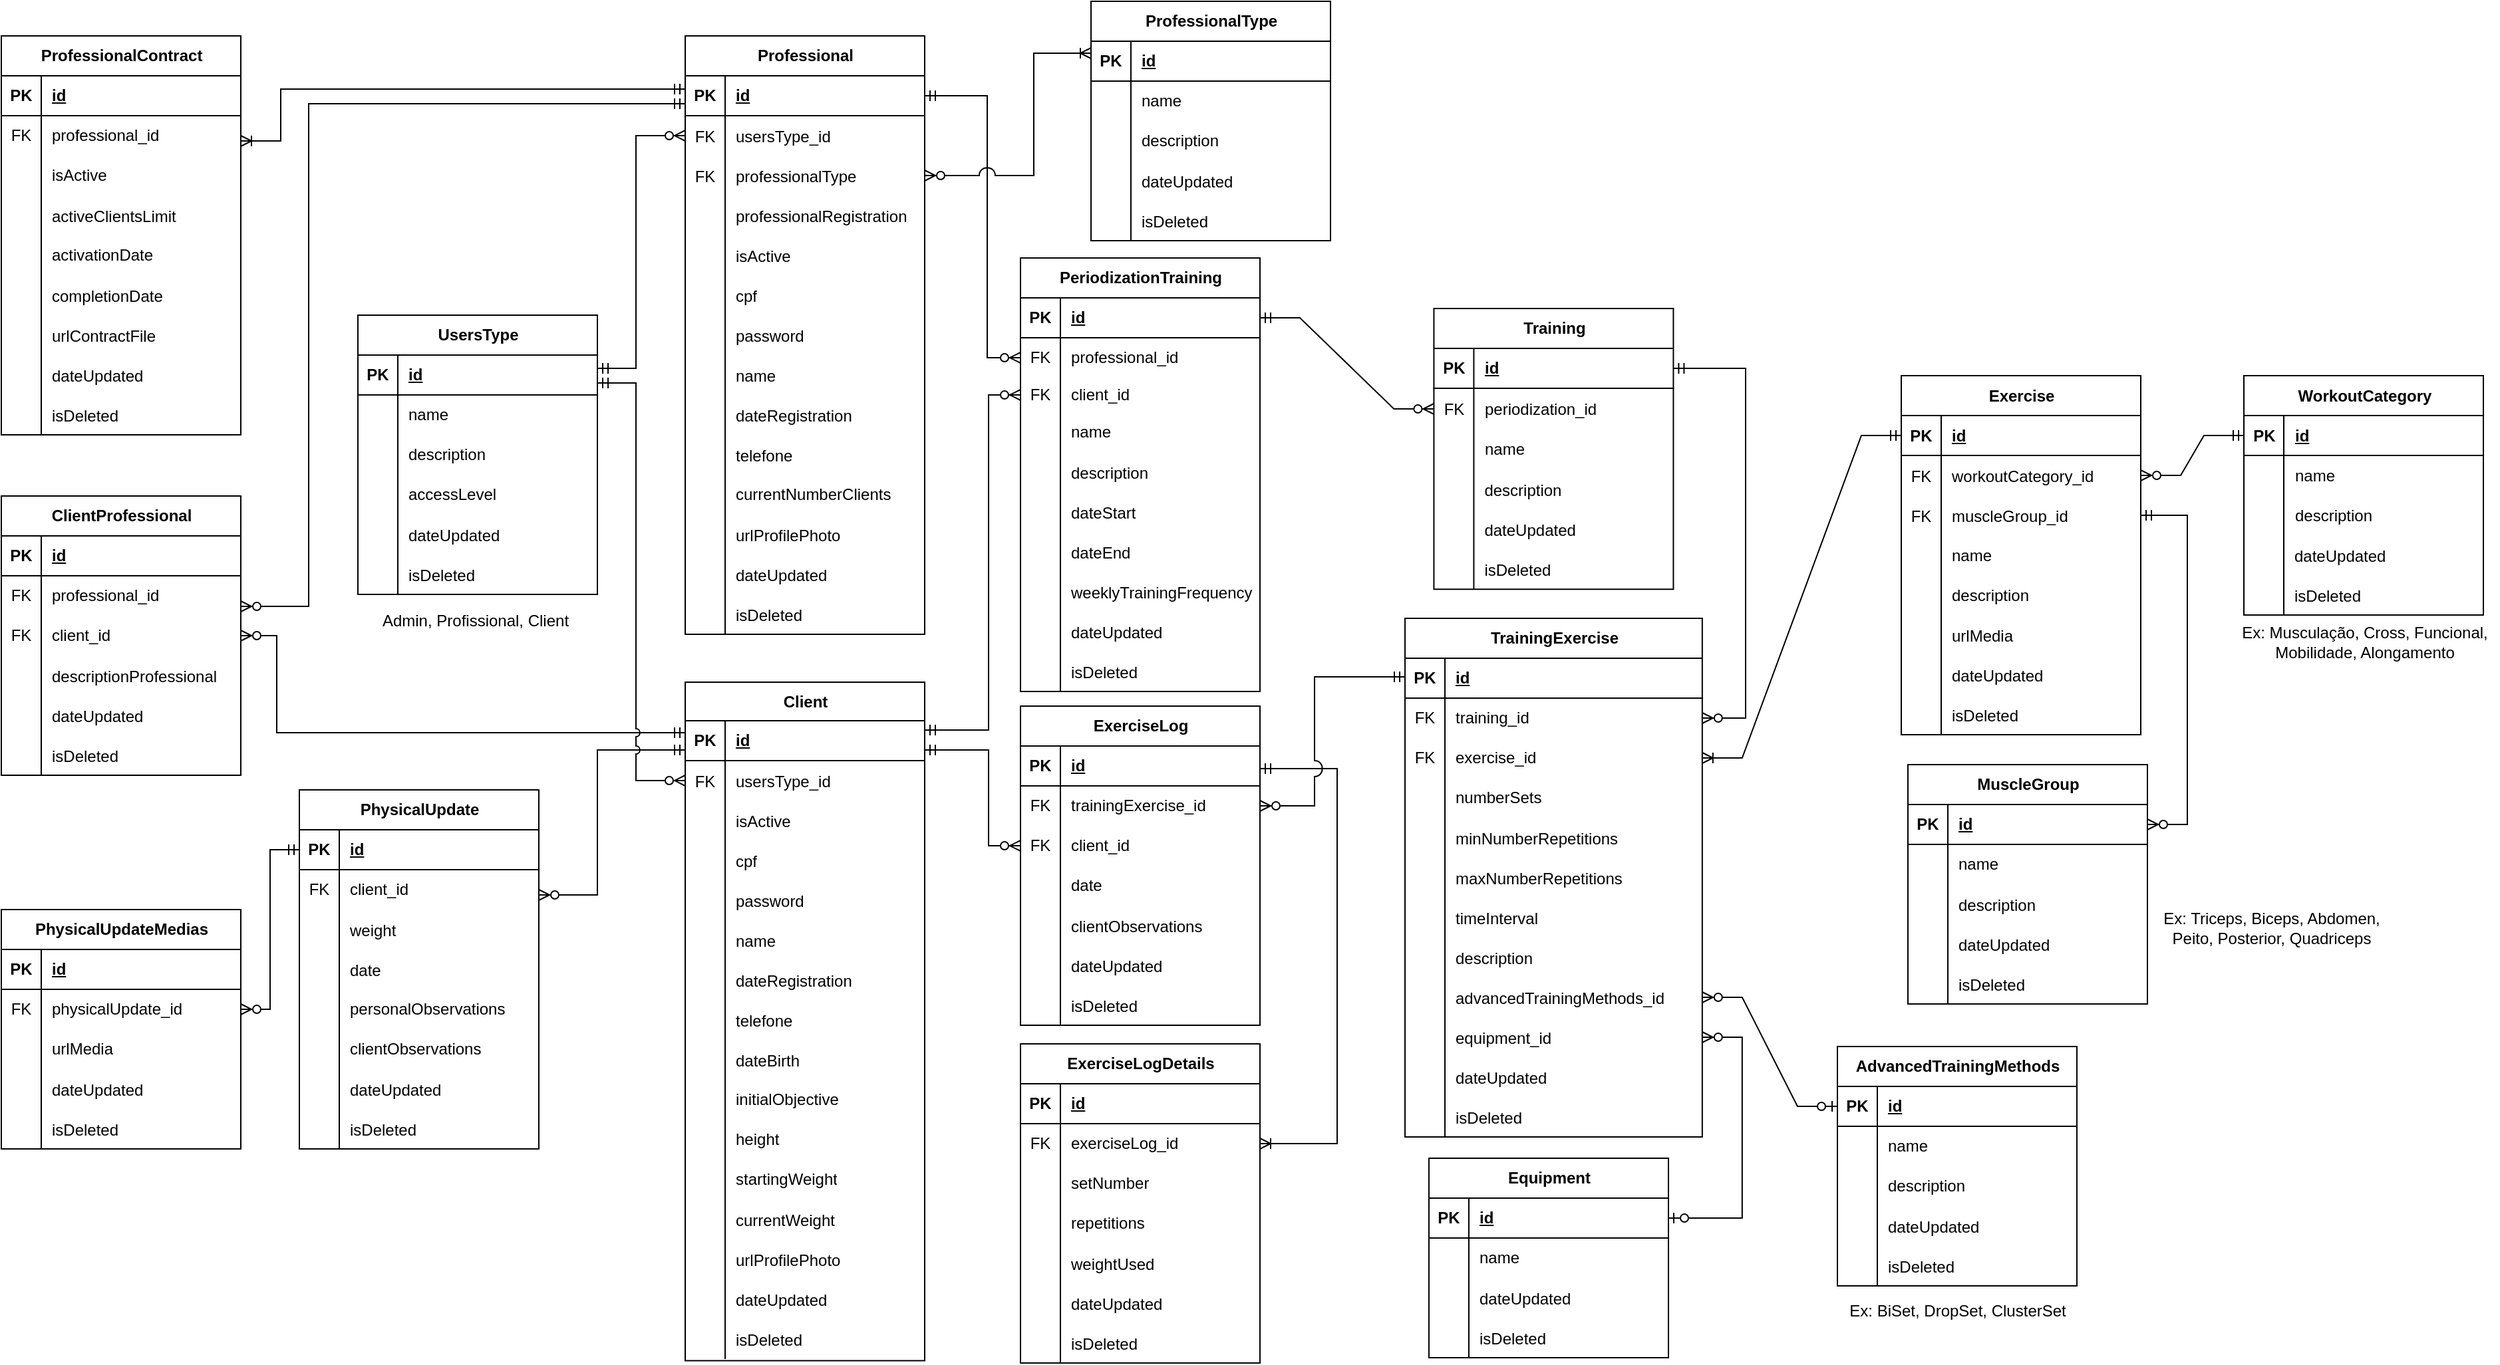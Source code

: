 <mxfile version="21.6.8" type="device">
  <diagram name="DER-v3" id="f1tFvH6Jp5p_MrU-zYKs">
    <mxGraphModel dx="2890" dy="1421" grid="0" gridSize="10" guides="0" tooltips="0" connect="1" arrows="1" fold="1" page="0" pageScale="1" pageWidth="827" pageHeight="1169" math="0" shadow="0">
      <root>
        <mxCell id="0" />
        <mxCell id="1" parent="0" />
        <mxCell id="-DiTsQiw4P0R8yzvZFF2-1" value="Professional" style="shape=table;startSize=30;container=1;collapsible=1;childLayout=tableLayout;fixedRows=1;rowLines=0;fontStyle=1;align=center;resizeLast=1;html=1;" parent="1" vertex="1">
          <mxGeometry x="-1081" y="-608" width="180" height="450" as="geometry" />
        </mxCell>
        <mxCell id="-DiTsQiw4P0R8yzvZFF2-2" value="" style="shape=tableRow;horizontal=0;startSize=0;swimlaneHead=0;swimlaneBody=0;fillColor=none;collapsible=0;dropTarget=0;points=[[0,0.5],[1,0.5]];portConstraint=eastwest;top=0;left=0;right=0;bottom=1;" parent="-DiTsQiw4P0R8yzvZFF2-1" vertex="1">
          <mxGeometry y="30" width="180" height="30" as="geometry" />
        </mxCell>
        <mxCell id="-DiTsQiw4P0R8yzvZFF2-3" value="PK" style="shape=partialRectangle;connectable=0;fillColor=none;top=0;left=0;bottom=0;right=0;fontStyle=1;overflow=hidden;whiteSpace=wrap;html=1;" parent="-DiTsQiw4P0R8yzvZFF2-2" vertex="1">
          <mxGeometry width="30" height="30" as="geometry">
            <mxRectangle width="30" height="30" as="alternateBounds" />
          </mxGeometry>
        </mxCell>
        <mxCell id="-DiTsQiw4P0R8yzvZFF2-4" value="id" style="shape=partialRectangle;connectable=0;fillColor=none;top=0;left=0;bottom=0;right=0;align=left;spacingLeft=6;fontStyle=5;overflow=hidden;whiteSpace=wrap;html=1;" parent="-DiTsQiw4P0R8yzvZFF2-2" vertex="1">
          <mxGeometry x="30" width="150" height="30" as="geometry">
            <mxRectangle width="150" height="30" as="alternateBounds" />
          </mxGeometry>
        </mxCell>
        <mxCell id="nToyrhpOvf5kCxt8c2n8-66" value="" style="shape=tableRow;horizontal=0;startSize=0;swimlaneHead=0;swimlaneBody=0;fillColor=none;collapsible=0;dropTarget=0;points=[[0,0.5],[1,0.5]];portConstraint=eastwest;top=0;left=0;right=0;bottom=0;" parent="-DiTsQiw4P0R8yzvZFF2-1" vertex="1">
          <mxGeometry y="60" width="180" height="30" as="geometry" />
        </mxCell>
        <mxCell id="nToyrhpOvf5kCxt8c2n8-67" value="FK" style="shape=partialRectangle;connectable=0;fillColor=none;top=0;left=0;bottom=0;right=0;editable=1;overflow=hidden;" parent="nToyrhpOvf5kCxt8c2n8-66" vertex="1">
          <mxGeometry width="30" height="30" as="geometry">
            <mxRectangle width="30" height="30" as="alternateBounds" />
          </mxGeometry>
        </mxCell>
        <mxCell id="nToyrhpOvf5kCxt8c2n8-68" value="usersType_id" style="shape=partialRectangle;connectable=0;fillColor=none;top=0;left=0;bottom=0;right=0;align=left;spacingLeft=6;overflow=hidden;" parent="nToyrhpOvf5kCxt8c2n8-66" vertex="1">
          <mxGeometry x="30" width="150" height="30" as="geometry">
            <mxRectangle width="150" height="30" as="alternateBounds" />
          </mxGeometry>
        </mxCell>
        <mxCell id="-DiTsQiw4P0R8yzvZFF2-276" value="" style="shape=tableRow;horizontal=0;startSize=0;swimlaneHead=0;swimlaneBody=0;fillColor=none;collapsible=0;dropTarget=0;points=[[0,0.5],[1,0.5]];portConstraint=eastwest;top=0;left=0;right=0;bottom=0;" parent="-DiTsQiw4P0R8yzvZFF2-1" vertex="1">
          <mxGeometry y="90" width="180" height="30" as="geometry" />
        </mxCell>
        <mxCell id="-DiTsQiw4P0R8yzvZFF2-277" value="FK" style="shape=partialRectangle;connectable=0;fillColor=none;top=0;left=0;bottom=0;right=0;editable=1;overflow=hidden;" parent="-DiTsQiw4P0R8yzvZFF2-276" vertex="1">
          <mxGeometry width="30" height="30" as="geometry">
            <mxRectangle width="30" height="30" as="alternateBounds" />
          </mxGeometry>
        </mxCell>
        <mxCell id="-DiTsQiw4P0R8yzvZFF2-278" value="professionalType" style="shape=partialRectangle;connectable=0;fillColor=none;top=0;left=0;bottom=0;right=0;align=left;spacingLeft=6;overflow=hidden;" parent="-DiTsQiw4P0R8yzvZFF2-276" vertex="1">
          <mxGeometry x="30" width="150" height="30" as="geometry">
            <mxRectangle width="150" height="30" as="alternateBounds" />
          </mxGeometry>
        </mxCell>
        <mxCell id="-DiTsQiw4P0R8yzvZFF2-296" value="" style="shape=tableRow;horizontal=0;startSize=0;swimlaneHead=0;swimlaneBody=0;fillColor=none;collapsible=0;dropTarget=0;points=[[0,0.5],[1,0.5]];portConstraint=eastwest;top=0;left=0;right=0;bottom=0;" parent="-DiTsQiw4P0R8yzvZFF2-1" vertex="1">
          <mxGeometry y="120" width="180" height="30" as="geometry" />
        </mxCell>
        <mxCell id="-DiTsQiw4P0R8yzvZFF2-297" value="" style="shape=partialRectangle;connectable=0;fillColor=none;top=0;left=0;bottom=0;right=0;editable=1;overflow=hidden;" parent="-DiTsQiw4P0R8yzvZFF2-296" vertex="1">
          <mxGeometry width="30" height="30" as="geometry">
            <mxRectangle width="30" height="30" as="alternateBounds" />
          </mxGeometry>
        </mxCell>
        <mxCell id="-DiTsQiw4P0R8yzvZFF2-298" value="professionalRegistration" style="shape=partialRectangle;connectable=0;fillColor=none;top=0;left=0;bottom=0;right=0;align=left;spacingLeft=6;overflow=hidden;" parent="-DiTsQiw4P0R8yzvZFF2-296" vertex="1">
          <mxGeometry x="30" width="150" height="30" as="geometry">
            <mxRectangle width="150" height="30" as="alternateBounds" />
          </mxGeometry>
        </mxCell>
        <mxCell id="9Sb7CuKIRKqp35wki6uu-1" value="" style="shape=tableRow;horizontal=0;startSize=0;swimlaneHead=0;swimlaneBody=0;fillColor=none;collapsible=0;dropTarget=0;points=[[0,0.5],[1,0.5]];portConstraint=eastwest;top=0;left=0;right=0;bottom=0;" parent="-DiTsQiw4P0R8yzvZFF2-1" vertex="1">
          <mxGeometry y="150" width="180" height="30" as="geometry" />
        </mxCell>
        <mxCell id="9Sb7CuKIRKqp35wki6uu-2" value="" style="shape=partialRectangle;connectable=0;fillColor=none;top=0;left=0;bottom=0;right=0;editable=1;overflow=hidden;" parent="9Sb7CuKIRKqp35wki6uu-1" vertex="1">
          <mxGeometry width="30" height="30" as="geometry">
            <mxRectangle width="30" height="30" as="alternateBounds" />
          </mxGeometry>
        </mxCell>
        <mxCell id="9Sb7CuKIRKqp35wki6uu-3" value="isActive" style="shape=partialRectangle;connectable=0;fillColor=none;top=0;left=0;bottom=0;right=0;align=left;spacingLeft=6;overflow=hidden;" parent="9Sb7CuKIRKqp35wki6uu-1" vertex="1">
          <mxGeometry x="30" width="150" height="30" as="geometry">
            <mxRectangle width="150" height="30" as="alternateBounds" />
          </mxGeometry>
        </mxCell>
        <mxCell id="-DiTsQiw4P0R8yzvZFF2-8" value="" style="shape=tableRow;horizontal=0;startSize=0;swimlaneHead=0;swimlaneBody=0;fillColor=none;collapsible=0;dropTarget=0;points=[[0,0.5],[1,0.5]];portConstraint=eastwest;top=0;left=0;right=0;bottom=0;" parent="-DiTsQiw4P0R8yzvZFF2-1" vertex="1">
          <mxGeometry y="180" width="180" height="30" as="geometry" />
        </mxCell>
        <mxCell id="-DiTsQiw4P0R8yzvZFF2-9" value="" style="shape=partialRectangle;connectable=0;fillColor=none;top=0;left=0;bottom=0;right=0;editable=1;overflow=hidden;" parent="-DiTsQiw4P0R8yzvZFF2-8" vertex="1">
          <mxGeometry width="30" height="30" as="geometry">
            <mxRectangle width="30" height="30" as="alternateBounds" />
          </mxGeometry>
        </mxCell>
        <mxCell id="-DiTsQiw4P0R8yzvZFF2-10" value="cpf" style="shape=partialRectangle;connectable=0;fillColor=none;top=0;left=0;bottom=0;right=0;align=left;spacingLeft=6;overflow=hidden;" parent="-DiTsQiw4P0R8yzvZFF2-8" vertex="1">
          <mxGeometry x="30" width="150" height="30" as="geometry">
            <mxRectangle width="150" height="30" as="alternateBounds" />
          </mxGeometry>
        </mxCell>
        <mxCell id="wifupmj2FyJ5g71RM62W-1" value="" style="shape=tableRow;horizontal=0;startSize=0;swimlaneHead=0;swimlaneBody=0;fillColor=none;collapsible=0;dropTarget=0;points=[[0,0.5],[1,0.5]];portConstraint=eastwest;top=0;left=0;right=0;bottom=0;" parent="-DiTsQiw4P0R8yzvZFF2-1" vertex="1">
          <mxGeometry y="210" width="180" height="30" as="geometry" />
        </mxCell>
        <mxCell id="wifupmj2FyJ5g71RM62W-2" value="" style="shape=partialRectangle;connectable=0;fillColor=none;top=0;left=0;bottom=0;right=0;editable=1;overflow=hidden;" parent="wifupmj2FyJ5g71RM62W-1" vertex="1">
          <mxGeometry width="30" height="30" as="geometry">
            <mxRectangle width="30" height="30" as="alternateBounds" />
          </mxGeometry>
        </mxCell>
        <mxCell id="wifupmj2FyJ5g71RM62W-3" value="password" style="shape=partialRectangle;connectable=0;fillColor=none;top=0;left=0;bottom=0;right=0;align=left;spacingLeft=6;overflow=hidden;" parent="wifupmj2FyJ5g71RM62W-1" vertex="1">
          <mxGeometry x="30" width="150" height="30" as="geometry">
            <mxRectangle width="150" height="30" as="alternateBounds" />
          </mxGeometry>
        </mxCell>
        <mxCell id="-DiTsQiw4P0R8yzvZFF2-11" value="" style="shape=tableRow;horizontal=0;startSize=0;swimlaneHead=0;swimlaneBody=0;fillColor=none;collapsible=0;dropTarget=0;points=[[0,0.5],[1,0.5]];portConstraint=eastwest;top=0;left=0;right=0;bottom=0;" parent="-DiTsQiw4P0R8yzvZFF2-1" vertex="1">
          <mxGeometry y="240" width="180" height="30" as="geometry" />
        </mxCell>
        <mxCell id="-DiTsQiw4P0R8yzvZFF2-12" value="" style="shape=partialRectangle;connectable=0;fillColor=none;top=0;left=0;bottom=0;right=0;editable=1;overflow=hidden;" parent="-DiTsQiw4P0R8yzvZFF2-11" vertex="1">
          <mxGeometry width="30" height="30" as="geometry">
            <mxRectangle width="30" height="30" as="alternateBounds" />
          </mxGeometry>
        </mxCell>
        <mxCell id="-DiTsQiw4P0R8yzvZFF2-13" value="name" style="shape=partialRectangle;connectable=0;fillColor=none;top=0;left=0;bottom=0;right=0;align=left;spacingLeft=6;overflow=hidden;" parent="-DiTsQiw4P0R8yzvZFF2-11" vertex="1">
          <mxGeometry x="30" width="150" height="30" as="geometry">
            <mxRectangle width="150" height="30" as="alternateBounds" />
          </mxGeometry>
        </mxCell>
        <mxCell id="-DiTsQiw4P0R8yzvZFF2-14" value="" style="shape=tableRow;horizontal=0;startSize=0;swimlaneHead=0;swimlaneBody=0;fillColor=none;collapsible=0;dropTarget=0;points=[[0,0.5],[1,0.5]];portConstraint=eastwest;top=0;left=0;right=0;bottom=0;" parent="-DiTsQiw4P0R8yzvZFF2-1" vertex="1">
          <mxGeometry y="270" width="180" height="30" as="geometry" />
        </mxCell>
        <mxCell id="-DiTsQiw4P0R8yzvZFF2-15" value="" style="shape=partialRectangle;connectable=0;fillColor=none;top=0;left=0;bottom=0;right=0;editable=1;overflow=hidden;" parent="-DiTsQiw4P0R8yzvZFF2-14" vertex="1">
          <mxGeometry width="30" height="30" as="geometry">
            <mxRectangle width="30" height="30" as="alternateBounds" />
          </mxGeometry>
        </mxCell>
        <mxCell id="-DiTsQiw4P0R8yzvZFF2-16" value="dateRegistration" style="shape=partialRectangle;connectable=0;fillColor=none;top=0;left=0;bottom=0;right=0;align=left;spacingLeft=6;overflow=hidden;" parent="-DiTsQiw4P0R8yzvZFF2-14" vertex="1">
          <mxGeometry x="30" width="150" height="30" as="geometry">
            <mxRectangle width="150" height="30" as="alternateBounds" />
          </mxGeometry>
        </mxCell>
        <mxCell id="-DiTsQiw4P0R8yzvZFF2-17" value="" style="shape=tableRow;horizontal=0;startSize=0;swimlaneHead=0;swimlaneBody=0;fillColor=none;collapsible=0;dropTarget=0;points=[[0,0.5],[1,0.5]];portConstraint=eastwest;top=0;left=0;right=0;bottom=0;" parent="-DiTsQiw4P0R8yzvZFF2-1" vertex="1">
          <mxGeometry y="300" width="180" height="30" as="geometry" />
        </mxCell>
        <mxCell id="-DiTsQiw4P0R8yzvZFF2-18" value="" style="shape=partialRectangle;connectable=0;fillColor=none;top=0;left=0;bottom=0;right=0;editable=1;overflow=hidden;" parent="-DiTsQiw4P0R8yzvZFF2-17" vertex="1">
          <mxGeometry width="30" height="30" as="geometry">
            <mxRectangle width="30" height="30" as="alternateBounds" />
          </mxGeometry>
        </mxCell>
        <mxCell id="-DiTsQiw4P0R8yzvZFF2-19" value="telefone" style="shape=partialRectangle;connectable=0;fillColor=none;top=0;left=0;bottom=0;right=0;align=left;spacingLeft=6;overflow=hidden;" parent="-DiTsQiw4P0R8yzvZFF2-17" vertex="1">
          <mxGeometry x="30" width="150" height="30" as="geometry">
            <mxRectangle width="150" height="30" as="alternateBounds" />
          </mxGeometry>
        </mxCell>
        <mxCell id="-DiTsQiw4P0R8yzvZFF2-20" value="" style="shape=tableRow;horizontal=0;startSize=0;swimlaneHead=0;swimlaneBody=0;fillColor=none;collapsible=0;dropTarget=0;points=[[0,0.5],[1,0.5]];portConstraint=eastwest;top=0;left=0;right=0;bottom=0;" parent="-DiTsQiw4P0R8yzvZFF2-1" vertex="1">
          <mxGeometry y="330" width="180" height="30" as="geometry" />
        </mxCell>
        <mxCell id="-DiTsQiw4P0R8yzvZFF2-21" value="" style="shape=partialRectangle;connectable=0;fillColor=none;top=0;left=0;bottom=0;right=0;editable=1;overflow=hidden;whiteSpace=wrap;html=1;" parent="-DiTsQiw4P0R8yzvZFF2-20" vertex="1">
          <mxGeometry width="30" height="30" as="geometry">
            <mxRectangle width="30" height="30" as="alternateBounds" />
          </mxGeometry>
        </mxCell>
        <mxCell id="-DiTsQiw4P0R8yzvZFF2-22" value="currentNumberClients" style="shape=partialRectangle;connectable=0;fillColor=none;top=0;left=0;bottom=0;right=0;align=left;spacingLeft=6;overflow=hidden;whiteSpace=wrap;html=1;" parent="-DiTsQiw4P0R8yzvZFF2-20" vertex="1">
          <mxGeometry x="30" width="150" height="30" as="geometry">
            <mxRectangle width="150" height="30" as="alternateBounds" />
          </mxGeometry>
        </mxCell>
        <mxCell id="-DiTsQiw4P0R8yzvZFF2-23" value="" style="shape=tableRow;horizontal=0;startSize=0;swimlaneHead=0;swimlaneBody=0;fillColor=none;collapsible=0;dropTarget=0;points=[[0,0.5],[1,0.5]];portConstraint=eastwest;top=0;left=0;right=0;bottom=0;" parent="-DiTsQiw4P0R8yzvZFF2-1" vertex="1">
          <mxGeometry y="360" width="180" height="30" as="geometry" />
        </mxCell>
        <mxCell id="-DiTsQiw4P0R8yzvZFF2-24" value="" style="shape=partialRectangle;connectable=0;fillColor=none;top=0;left=0;bottom=0;right=0;editable=1;overflow=hidden;" parent="-DiTsQiw4P0R8yzvZFF2-23" vertex="1">
          <mxGeometry width="30" height="30" as="geometry">
            <mxRectangle width="30" height="30" as="alternateBounds" />
          </mxGeometry>
        </mxCell>
        <mxCell id="-DiTsQiw4P0R8yzvZFF2-25" value="urlProfilePhoto" style="shape=partialRectangle;connectable=0;fillColor=none;top=0;left=0;bottom=0;right=0;align=left;spacingLeft=6;overflow=hidden;" parent="-DiTsQiw4P0R8yzvZFF2-23" vertex="1">
          <mxGeometry x="30" width="150" height="30" as="geometry">
            <mxRectangle width="150" height="30" as="alternateBounds" />
          </mxGeometry>
        </mxCell>
        <mxCell id="ltqMoAEJgd2Mit8Dg3QO-1" value="" style="shape=tableRow;horizontal=0;startSize=0;swimlaneHead=0;swimlaneBody=0;fillColor=none;collapsible=0;dropTarget=0;points=[[0,0.5],[1,0.5]];portConstraint=eastwest;top=0;left=0;right=0;bottom=0;" parent="-DiTsQiw4P0R8yzvZFF2-1" vertex="1">
          <mxGeometry y="390" width="180" height="30" as="geometry" />
        </mxCell>
        <mxCell id="ltqMoAEJgd2Mit8Dg3QO-2" value="" style="shape=partialRectangle;connectable=0;fillColor=none;top=0;left=0;bottom=0;right=0;editable=1;overflow=hidden;" parent="ltqMoAEJgd2Mit8Dg3QO-1" vertex="1">
          <mxGeometry width="30" height="30" as="geometry">
            <mxRectangle width="30" height="30" as="alternateBounds" />
          </mxGeometry>
        </mxCell>
        <mxCell id="ltqMoAEJgd2Mit8Dg3QO-3" value="dateUpdated" style="shape=partialRectangle;connectable=0;fillColor=none;top=0;left=0;bottom=0;right=0;align=left;spacingLeft=6;overflow=hidden;" parent="ltqMoAEJgd2Mit8Dg3QO-1" vertex="1">
          <mxGeometry x="30" width="150" height="30" as="geometry">
            <mxRectangle width="150" height="30" as="alternateBounds" />
          </mxGeometry>
        </mxCell>
        <mxCell id="ltqMoAEJgd2Mit8Dg3QO-4" value="" style="shape=tableRow;horizontal=0;startSize=0;swimlaneHead=0;swimlaneBody=0;fillColor=none;collapsible=0;dropTarget=0;points=[[0,0.5],[1,0.5]];portConstraint=eastwest;top=0;left=0;right=0;bottom=0;" parent="-DiTsQiw4P0R8yzvZFF2-1" vertex="1">
          <mxGeometry y="420" width="180" height="30" as="geometry" />
        </mxCell>
        <mxCell id="ltqMoAEJgd2Mit8Dg3QO-5" value="" style="shape=partialRectangle;connectable=0;fillColor=none;top=0;left=0;bottom=0;right=0;editable=1;overflow=hidden;" parent="ltqMoAEJgd2Mit8Dg3QO-4" vertex="1">
          <mxGeometry width="30" height="30" as="geometry">
            <mxRectangle width="30" height="30" as="alternateBounds" />
          </mxGeometry>
        </mxCell>
        <mxCell id="ltqMoAEJgd2Mit8Dg3QO-6" value="isDeleted" style="shape=partialRectangle;connectable=0;fillColor=none;top=0;left=0;bottom=0;right=0;align=left;spacingLeft=6;overflow=hidden;" parent="ltqMoAEJgd2Mit8Dg3QO-4" vertex="1">
          <mxGeometry x="30" width="150" height="30" as="geometry">
            <mxRectangle width="150" height="30" as="alternateBounds" />
          </mxGeometry>
        </mxCell>
        <mxCell id="-DiTsQiw4P0R8yzvZFF2-26" value="Client" style="shape=table;startSize=29;container=1;collapsible=1;childLayout=tableLayout;fixedRows=1;rowLines=0;fontStyle=1;align=center;resizeLast=1;html=1;" parent="1" vertex="1">
          <mxGeometry x="-1081" y="-122" width="180" height="510.3" as="geometry" />
        </mxCell>
        <mxCell id="-DiTsQiw4P0R8yzvZFF2-27" value="" style="shape=tableRow;horizontal=0;startSize=0;swimlaneHead=0;swimlaneBody=0;fillColor=none;collapsible=0;dropTarget=0;points=[[0,0.5],[1,0.5]];portConstraint=eastwest;top=0;left=0;right=0;bottom=1;" parent="-DiTsQiw4P0R8yzvZFF2-26" vertex="1">
          <mxGeometry y="29" width="180" height="30" as="geometry" />
        </mxCell>
        <mxCell id="-DiTsQiw4P0R8yzvZFF2-28" value="PK" style="shape=partialRectangle;connectable=0;fillColor=none;top=0;left=0;bottom=0;right=0;fontStyle=1;overflow=hidden;whiteSpace=wrap;html=1;" parent="-DiTsQiw4P0R8yzvZFF2-27" vertex="1">
          <mxGeometry width="30" height="30" as="geometry">
            <mxRectangle width="30" height="30" as="alternateBounds" />
          </mxGeometry>
        </mxCell>
        <mxCell id="-DiTsQiw4P0R8yzvZFF2-29" value="id" style="shape=partialRectangle;connectable=0;fillColor=none;top=0;left=0;bottom=0;right=0;align=left;spacingLeft=6;fontStyle=5;overflow=hidden;whiteSpace=wrap;html=1;" parent="-DiTsQiw4P0R8yzvZFF2-27" vertex="1">
          <mxGeometry x="30" width="150" height="30" as="geometry">
            <mxRectangle width="150" height="30" as="alternateBounds" />
          </mxGeometry>
        </mxCell>
        <mxCell id="nToyrhpOvf5kCxt8c2n8-70" value="" style="shape=tableRow;horizontal=0;startSize=0;swimlaneHead=0;swimlaneBody=0;fillColor=none;collapsible=0;dropTarget=0;points=[[0,0.5],[1,0.5]];portConstraint=eastwest;top=0;left=0;right=0;bottom=0;" parent="-DiTsQiw4P0R8yzvZFF2-26" vertex="1">
          <mxGeometry y="59" width="180" height="30" as="geometry" />
        </mxCell>
        <mxCell id="nToyrhpOvf5kCxt8c2n8-71" value="FK" style="shape=partialRectangle;connectable=0;fillColor=none;top=0;left=0;bottom=0;right=0;editable=1;overflow=hidden;" parent="nToyrhpOvf5kCxt8c2n8-70" vertex="1">
          <mxGeometry width="30" height="30" as="geometry">
            <mxRectangle width="30" height="30" as="alternateBounds" />
          </mxGeometry>
        </mxCell>
        <mxCell id="nToyrhpOvf5kCxt8c2n8-72" value="usersType_id" style="shape=partialRectangle;connectable=0;fillColor=none;top=0;left=0;bottom=0;right=0;align=left;spacingLeft=6;overflow=hidden;" parent="nToyrhpOvf5kCxt8c2n8-70" vertex="1">
          <mxGeometry x="30" width="150" height="30" as="geometry">
            <mxRectangle width="150" height="30" as="alternateBounds" />
          </mxGeometry>
        </mxCell>
        <mxCell id="-DiTsQiw4P0R8yzvZFF2-33" value="" style="shape=tableRow;horizontal=0;startSize=0;swimlaneHead=0;swimlaneBody=0;fillColor=none;collapsible=0;dropTarget=0;points=[[0,0.5],[1,0.5]];portConstraint=eastwest;top=0;left=0;right=0;bottom=0;" parent="-DiTsQiw4P0R8yzvZFF2-26" vertex="1">
          <mxGeometry y="89" width="180" height="30" as="geometry" />
        </mxCell>
        <mxCell id="-DiTsQiw4P0R8yzvZFF2-34" value="" style="shape=partialRectangle;connectable=0;fillColor=none;top=0;left=0;bottom=0;right=0;editable=1;overflow=hidden;" parent="-DiTsQiw4P0R8yzvZFF2-33" vertex="1">
          <mxGeometry width="30" height="30" as="geometry">
            <mxRectangle width="30" height="30" as="alternateBounds" />
          </mxGeometry>
        </mxCell>
        <mxCell id="-DiTsQiw4P0R8yzvZFF2-35" value="isActive" style="shape=partialRectangle;connectable=0;fillColor=none;top=0;left=0;bottom=0;right=0;align=left;spacingLeft=6;overflow=hidden;" parent="-DiTsQiw4P0R8yzvZFF2-33" vertex="1">
          <mxGeometry x="30" width="150" height="30" as="geometry">
            <mxRectangle width="150" height="30" as="alternateBounds" />
          </mxGeometry>
        </mxCell>
        <mxCell id="-DiTsQiw4P0R8yzvZFF2-36" value="" style="shape=tableRow;horizontal=0;startSize=0;swimlaneHead=0;swimlaneBody=0;fillColor=none;collapsible=0;dropTarget=0;points=[[0,0.5],[1,0.5]];portConstraint=eastwest;top=0;left=0;right=0;bottom=0;" parent="-DiTsQiw4P0R8yzvZFF2-26" vertex="1">
          <mxGeometry y="119" width="180" height="30" as="geometry" />
        </mxCell>
        <mxCell id="-DiTsQiw4P0R8yzvZFF2-37" value="" style="shape=partialRectangle;connectable=0;fillColor=none;top=0;left=0;bottom=0;right=0;editable=1;overflow=hidden;" parent="-DiTsQiw4P0R8yzvZFF2-36" vertex="1">
          <mxGeometry width="30" height="30" as="geometry">
            <mxRectangle width="30" height="30" as="alternateBounds" />
          </mxGeometry>
        </mxCell>
        <mxCell id="-DiTsQiw4P0R8yzvZFF2-38" value="cpf" style="shape=partialRectangle;connectable=0;fillColor=none;top=0;left=0;bottom=0;right=0;align=left;spacingLeft=6;overflow=hidden;" parent="-DiTsQiw4P0R8yzvZFF2-36" vertex="1">
          <mxGeometry x="30" width="150" height="30" as="geometry">
            <mxRectangle width="150" height="30" as="alternateBounds" />
          </mxGeometry>
        </mxCell>
        <mxCell id="wifupmj2FyJ5g71RM62W-4" value="" style="shape=tableRow;horizontal=0;startSize=0;swimlaneHead=0;swimlaneBody=0;fillColor=none;collapsible=0;dropTarget=0;points=[[0,0.5],[1,0.5]];portConstraint=eastwest;top=0;left=0;right=0;bottom=0;" parent="-DiTsQiw4P0R8yzvZFF2-26" vertex="1">
          <mxGeometry y="149" width="180" height="30" as="geometry" />
        </mxCell>
        <mxCell id="wifupmj2FyJ5g71RM62W-5" value="" style="shape=partialRectangle;connectable=0;fillColor=none;top=0;left=0;bottom=0;right=0;editable=1;overflow=hidden;" parent="wifupmj2FyJ5g71RM62W-4" vertex="1">
          <mxGeometry width="30" height="30" as="geometry">
            <mxRectangle width="30" height="30" as="alternateBounds" />
          </mxGeometry>
        </mxCell>
        <mxCell id="wifupmj2FyJ5g71RM62W-6" value="password" style="shape=partialRectangle;connectable=0;fillColor=none;top=0;left=0;bottom=0;right=0;align=left;spacingLeft=6;overflow=hidden;" parent="wifupmj2FyJ5g71RM62W-4" vertex="1">
          <mxGeometry x="30" width="150" height="30" as="geometry">
            <mxRectangle width="150" height="30" as="alternateBounds" />
          </mxGeometry>
        </mxCell>
        <mxCell id="-DiTsQiw4P0R8yzvZFF2-39" value="" style="shape=tableRow;horizontal=0;startSize=0;swimlaneHead=0;swimlaneBody=0;fillColor=none;collapsible=0;dropTarget=0;points=[[0,0.5],[1,0.5]];portConstraint=eastwest;top=0;left=0;right=0;bottom=0;" parent="-DiTsQiw4P0R8yzvZFF2-26" vertex="1">
          <mxGeometry y="179" width="180" height="30" as="geometry" />
        </mxCell>
        <mxCell id="-DiTsQiw4P0R8yzvZFF2-40" value="" style="shape=partialRectangle;connectable=0;fillColor=none;top=0;left=0;bottom=0;right=0;editable=1;overflow=hidden;" parent="-DiTsQiw4P0R8yzvZFF2-39" vertex="1">
          <mxGeometry width="30" height="30" as="geometry">
            <mxRectangle width="30" height="30" as="alternateBounds" />
          </mxGeometry>
        </mxCell>
        <mxCell id="-DiTsQiw4P0R8yzvZFF2-41" value="name" style="shape=partialRectangle;connectable=0;fillColor=none;top=0;left=0;bottom=0;right=0;align=left;spacingLeft=6;overflow=hidden;" parent="-DiTsQiw4P0R8yzvZFF2-39" vertex="1">
          <mxGeometry x="30" width="150" height="30" as="geometry">
            <mxRectangle width="150" height="30" as="alternateBounds" />
          </mxGeometry>
        </mxCell>
        <mxCell id="-DiTsQiw4P0R8yzvZFF2-42" value="" style="shape=tableRow;horizontal=0;startSize=0;swimlaneHead=0;swimlaneBody=0;fillColor=none;collapsible=0;dropTarget=0;points=[[0,0.5],[1,0.5]];portConstraint=eastwest;top=0;left=0;right=0;bottom=0;" parent="-DiTsQiw4P0R8yzvZFF2-26" vertex="1">
          <mxGeometry y="209" width="180" height="30" as="geometry" />
        </mxCell>
        <mxCell id="-DiTsQiw4P0R8yzvZFF2-43" value="" style="shape=partialRectangle;connectable=0;fillColor=none;top=0;left=0;bottom=0;right=0;editable=1;overflow=hidden;" parent="-DiTsQiw4P0R8yzvZFF2-42" vertex="1">
          <mxGeometry width="30" height="30" as="geometry">
            <mxRectangle width="30" height="30" as="alternateBounds" />
          </mxGeometry>
        </mxCell>
        <mxCell id="-DiTsQiw4P0R8yzvZFF2-44" value="dateRegistration" style="shape=partialRectangle;connectable=0;fillColor=none;top=0;left=0;bottom=0;right=0;align=left;spacingLeft=6;overflow=hidden;" parent="-DiTsQiw4P0R8yzvZFF2-42" vertex="1">
          <mxGeometry x="30" width="150" height="30" as="geometry">
            <mxRectangle width="150" height="30" as="alternateBounds" />
          </mxGeometry>
        </mxCell>
        <mxCell id="-DiTsQiw4P0R8yzvZFF2-45" value="" style="shape=tableRow;horizontal=0;startSize=0;swimlaneHead=0;swimlaneBody=0;fillColor=none;collapsible=0;dropTarget=0;points=[[0,0.5],[1,0.5]];portConstraint=eastwest;top=0;left=0;right=0;bottom=0;" parent="-DiTsQiw4P0R8yzvZFF2-26" vertex="1">
          <mxGeometry y="239" width="180" height="30" as="geometry" />
        </mxCell>
        <mxCell id="-DiTsQiw4P0R8yzvZFF2-46" value="" style="shape=partialRectangle;connectable=0;fillColor=none;top=0;left=0;bottom=0;right=0;editable=1;overflow=hidden;" parent="-DiTsQiw4P0R8yzvZFF2-45" vertex="1">
          <mxGeometry width="30" height="30" as="geometry">
            <mxRectangle width="30" height="30" as="alternateBounds" />
          </mxGeometry>
        </mxCell>
        <mxCell id="-DiTsQiw4P0R8yzvZFF2-47" value="telefone" style="shape=partialRectangle;connectable=0;fillColor=none;top=0;left=0;bottom=0;right=0;align=left;spacingLeft=6;overflow=hidden;" parent="-DiTsQiw4P0R8yzvZFF2-45" vertex="1">
          <mxGeometry x="30" width="150" height="30" as="geometry">
            <mxRectangle width="150" height="30" as="alternateBounds" />
          </mxGeometry>
        </mxCell>
        <mxCell id="-DiTsQiw4P0R8yzvZFF2-48" value="" style="shape=tableRow;horizontal=0;startSize=0;swimlaneHead=0;swimlaneBody=0;fillColor=none;collapsible=0;dropTarget=0;points=[[0,0.5],[1,0.5]];portConstraint=eastwest;top=0;left=0;right=0;bottom=0;" parent="-DiTsQiw4P0R8yzvZFF2-26" vertex="1">
          <mxGeometry y="269" width="180" height="30" as="geometry" />
        </mxCell>
        <mxCell id="-DiTsQiw4P0R8yzvZFF2-49" value="" style="shape=partialRectangle;connectable=0;fillColor=none;top=0;left=0;bottom=0;right=0;editable=1;overflow=hidden;" parent="-DiTsQiw4P0R8yzvZFF2-48" vertex="1">
          <mxGeometry width="30" height="30" as="geometry">
            <mxRectangle width="30" height="30" as="alternateBounds" />
          </mxGeometry>
        </mxCell>
        <mxCell id="-DiTsQiw4P0R8yzvZFF2-50" value="dateBirth" style="shape=partialRectangle;connectable=0;fillColor=none;top=0;left=0;bottom=0;right=0;align=left;spacingLeft=6;overflow=hidden;" parent="-DiTsQiw4P0R8yzvZFF2-48" vertex="1">
          <mxGeometry x="30" width="150" height="30" as="geometry">
            <mxRectangle width="150" height="30" as="alternateBounds" />
          </mxGeometry>
        </mxCell>
        <mxCell id="-DiTsQiw4P0R8yzvZFF2-51" value="" style="shape=tableRow;horizontal=0;startSize=0;swimlaneHead=0;swimlaneBody=0;fillColor=none;collapsible=0;dropTarget=0;points=[[0,0.5],[1,0.5]];portConstraint=eastwest;top=0;left=0;right=0;bottom=0;" parent="-DiTsQiw4P0R8yzvZFF2-26" vertex="1">
          <mxGeometry y="299" width="180" height="30" as="geometry" />
        </mxCell>
        <mxCell id="-DiTsQiw4P0R8yzvZFF2-52" value="" style="shape=partialRectangle;connectable=0;fillColor=none;top=0;left=0;bottom=0;right=0;editable=1;overflow=hidden;whiteSpace=wrap;html=1;" parent="-DiTsQiw4P0R8yzvZFF2-51" vertex="1">
          <mxGeometry width="30" height="30" as="geometry">
            <mxRectangle width="30" height="30" as="alternateBounds" />
          </mxGeometry>
        </mxCell>
        <mxCell id="-DiTsQiw4P0R8yzvZFF2-53" value="initialObjective" style="shape=partialRectangle;connectable=0;fillColor=none;top=0;left=0;bottom=0;right=0;align=left;spacingLeft=6;overflow=hidden;whiteSpace=wrap;html=1;" parent="-DiTsQiw4P0R8yzvZFF2-51" vertex="1">
          <mxGeometry x="30" width="150" height="30" as="geometry">
            <mxRectangle width="150" height="30" as="alternateBounds" />
          </mxGeometry>
        </mxCell>
        <mxCell id="-DiTsQiw4P0R8yzvZFF2-54" value="" style="shape=tableRow;horizontal=0;startSize=0;swimlaneHead=0;swimlaneBody=0;fillColor=none;collapsible=0;dropTarget=0;points=[[0,0.5],[1,0.5]];portConstraint=eastwest;top=0;left=0;right=0;bottom=0;" parent="-DiTsQiw4P0R8yzvZFF2-26" vertex="1">
          <mxGeometry y="329" width="180" height="30" as="geometry" />
        </mxCell>
        <mxCell id="-DiTsQiw4P0R8yzvZFF2-55" value="" style="shape=partialRectangle;connectable=0;fillColor=none;top=0;left=0;bottom=0;right=0;editable=1;overflow=hidden;whiteSpace=wrap;html=1;" parent="-DiTsQiw4P0R8yzvZFF2-54" vertex="1">
          <mxGeometry width="30" height="30" as="geometry">
            <mxRectangle width="30" height="30" as="alternateBounds" />
          </mxGeometry>
        </mxCell>
        <mxCell id="-DiTsQiw4P0R8yzvZFF2-56" value="height" style="shape=partialRectangle;connectable=0;fillColor=none;top=0;left=0;bottom=0;right=0;align=left;spacingLeft=6;overflow=hidden;whiteSpace=wrap;html=1;" parent="-DiTsQiw4P0R8yzvZFF2-54" vertex="1">
          <mxGeometry x="30" width="150" height="30" as="geometry">
            <mxRectangle width="150" height="30" as="alternateBounds" />
          </mxGeometry>
        </mxCell>
        <mxCell id="-DiTsQiw4P0R8yzvZFF2-57" value="" style="shape=tableRow;horizontal=0;startSize=0;swimlaneHead=0;swimlaneBody=0;fillColor=none;collapsible=0;dropTarget=0;points=[[0,0.5],[1,0.5]];portConstraint=eastwest;top=0;left=0;right=0;bottom=0;" parent="-DiTsQiw4P0R8yzvZFF2-26" vertex="1">
          <mxGeometry y="359" width="180" height="30" as="geometry" />
        </mxCell>
        <mxCell id="-DiTsQiw4P0R8yzvZFF2-58" value="" style="shape=partialRectangle;connectable=0;fillColor=none;top=0;left=0;bottom=0;right=0;editable=1;overflow=hidden;whiteSpace=wrap;html=1;" parent="-DiTsQiw4P0R8yzvZFF2-57" vertex="1">
          <mxGeometry width="30" height="30" as="geometry">
            <mxRectangle width="30" height="30" as="alternateBounds" />
          </mxGeometry>
        </mxCell>
        <mxCell id="-DiTsQiw4P0R8yzvZFF2-59" value="startingWeight" style="shape=partialRectangle;connectable=0;fillColor=none;top=0;left=0;bottom=0;right=0;align=left;spacingLeft=6;overflow=hidden;whiteSpace=wrap;html=1;" parent="-DiTsQiw4P0R8yzvZFF2-57" vertex="1">
          <mxGeometry x="30" width="150" height="30" as="geometry">
            <mxRectangle width="150" height="30" as="alternateBounds" />
          </mxGeometry>
        </mxCell>
        <mxCell id="-DiTsQiw4P0R8yzvZFF2-60" value="" style="shape=tableRow;horizontal=0;startSize=0;swimlaneHead=0;swimlaneBody=0;fillColor=none;collapsible=0;dropTarget=0;points=[[0,0.5],[1,0.5]];portConstraint=eastwest;top=0;left=0;right=0;bottom=0;" parent="-DiTsQiw4P0R8yzvZFF2-26" vertex="1">
          <mxGeometry y="389" width="180" height="30" as="geometry" />
        </mxCell>
        <mxCell id="-DiTsQiw4P0R8yzvZFF2-61" value="" style="shape=partialRectangle;connectable=0;fillColor=none;top=0;left=0;bottom=0;right=0;editable=1;overflow=hidden;" parent="-DiTsQiw4P0R8yzvZFF2-60" vertex="1">
          <mxGeometry width="30" height="30" as="geometry">
            <mxRectangle width="30" height="30" as="alternateBounds" />
          </mxGeometry>
        </mxCell>
        <mxCell id="-DiTsQiw4P0R8yzvZFF2-62" value="currentWeight" style="shape=partialRectangle;connectable=0;fillColor=none;top=0;left=0;bottom=0;right=0;align=left;spacingLeft=6;overflow=hidden;" parent="-DiTsQiw4P0R8yzvZFF2-60" vertex="1">
          <mxGeometry x="30" width="150" height="30" as="geometry">
            <mxRectangle width="150" height="30" as="alternateBounds" />
          </mxGeometry>
        </mxCell>
        <mxCell id="-DiTsQiw4P0R8yzvZFF2-66" value="" style="shape=tableRow;horizontal=0;startSize=0;swimlaneHead=0;swimlaneBody=0;fillColor=none;collapsible=0;dropTarget=0;points=[[0,0.5],[1,0.5]];portConstraint=eastwest;top=0;left=0;right=0;bottom=0;" parent="-DiTsQiw4P0R8yzvZFF2-26" vertex="1">
          <mxGeometry y="419" width="180" height="30" as="geometry" />
        </mxCell>
        <mxCell id="-DiTsQiw4P0R8yzvZFF2-67" value="" style="shape=partialRectangle;connectable=0;fillColor=none;top=0;left=0;bottom=0;right=0;editable=1;overflow=hidden;" parent="-DiTsQiw4P0R8yzvZFF2-66" vertex="1">
          <mxGeometry width="30" height="30" as="geometry">
            <mxRectangle width="30" height="30" as="alternateBounds" />
          </mxGeometry>
        </mxCell>
        <mxCell id="-DiTsQiw4P0R8yzvZFF2-68" value="urlProfilePhoto" style="shape=partialRectangle;connectable=0;fillColor=none;top=0;left=0;bottom=0;right=0;align=left;spacingLeft=6;overflow=hidden;" parent="-DiTsQiw4P0R8yzvZFF2-66" vertex="1">
          <mxGeometry x="30" width="150" height="30" as="geometry">
            <mxRectangle width="150" height="30" as="alternateBounds" />
          </mxGeometry>
        </mxCell>
        <mxCell id="ltqMoAEJgd2Mit8Dg3QO-43" value="" style="shape=tableRow;horizontal=0;startSize=0;swimlaneHead=0;swimlaneBody=0;fillColor=none;collapsible=0;dropTarget=0;points=[[0,0.5],[1,0.5]];portConstraint=eastwest;top=0;left=0;right=0;bottom=0;" parent="-DiTsQiw4P0R8yzvZFF2-26" vertex="1">
          <mxGeometry y="449" width="180" height="30" as="geometry" />
        </mxCell>
        <mxCell id="ltqMoAEJgd2Mit8Dg3QO-44" value="" style="shape=partialRectangle;connectable=0;fillColor=none;top=0;left=0;bottom=0;right=0;editable=1;overflow=hidden;" parent="ltqMoAEJgd2Mit8Dg3QO-43" vertex="1">
          <mxGeometry width="30" height="30" as="geometry">
            <mxRectangle width="30" height="30" as="alternateBounds" />
          </mxGeometry>
        </mxCell>
        <mxCell id="ltqMoAEJgd2Mit8Dg3QO-45" value="dateUpdated" style="shape=partialRectangle;connectable=0;fillColor=none;top=0;left=0;bottom=0;right=0;align=left;spacingLeft=6;overflow=hidden;" parent="ltqMoAEJgd2Mit8Dg3QO-43" vertex="1">
          <mxGeometry x="30" width="150" height="30" as="geometry">
            <mxRectangle width="150" height="30" as="alternateBounds" />
          </mxGeometry>
        </mxCell>
        <mxCell id="ltqMoAEJgd2Mit8Dg3QO-46" value="" style="shape=tableRow;horizontal=0;startSize=0;swimlaneHead=0;swimlaneBody=0;fillColor=none;collapsible=0;dropTarget=0;points=[[0,0.5],[1,0.5]];portConstraint=eastwest;top=0;left=0;right=0;bottom=0;" parent="-DiTsQiw4P0R8yzvZFF2-26" vertex="1">
          <mxGeometry y="479" width="180" height="30" as="geometry" />
        </mxCell>
        <mxCell id="ltqMoAEJgd2Mit8Dg3QO-47" value="" style="shape=partialRectangle;connectable=0;fillColor=none;top=0;left=0;bottom=0;right=0;editable=1;overflow=hidden;" parent="ltqMoAEJgd2Mit8Dg3QO-46" vertex="1">
          <mxGeometry width="30" height="30" as="geometry">
            <mxRectangle width="30" height="30" as="alternateBounds" />
          </mxGeometry>
        </mxCell>
        <mxCell id="ltqMoAEJgd2Mit8Dg3QO-48" value="isDeleted" style="shape=partialRectangle;connectable=0;fillColor=none;top=0;left=0;bottom=0;right=0;align=left;spacingLeft=6;overflow=hidden;" parent="ltqMoAEJgd2Mit8Dg3QO-46" vertex="1">
          <mxGeometry x="30" width="150" height="30" as="geometry">
            <mxRectangle width="150" height="30" as="alternateBounds" />
          </mxGeometry>
        </mxCell>
        <mxCell id="-DiTsQiw4P0R8yzvZFF2-69" value="Periodization&lt;b style=&quot;border-color: var(--border-color);&quot;&gt;Training&lt;/b&gt;" style="shape=table;startSize=30;container=1;collapsible=1;childLayout=tableLayout;fixedRows=1;rowLines=0;fontStyle=1;align=center;resizeLast=1;html=1;" parent="1" vertex="1">
          <mxGeometry x="-829" y="-441" width="180" height="326" as="geometry" />
        </mxCell>
        <mxCell id="-DiTsQiw4P0R8yzvZFF2-70" value="" style="shape=tableRow;horizontal=0;startSize=0;swimlaneHead=0;swimlaneBody=0;fillColor=none;collapsible=0;dropTarget=0;points=[[0,0.5],[1,0.5]];portConstraint=eastwest;top=0;left=0;right=0;bottom=1;" parent="-DiTsQiw4P0R8yzvZFF2-69" vertex="1">
          <mxGeometry y="30" width="180" height="30" as="geometry" />
        </mxCell>
        <mxCell id="-DiTsQiw4P0R8yzvZFF2-71" value="PK" style="shape=partialRectangle;connectable=0;fillColor=none;top=0;left=0;bottom=0;right=0;fontStyle=1;overflow=hidden;whiteSpace=wrap;html=1;" parent="-DiTsQiw4P0R8yzvZFF2-70" vertex="1">
          <mxGeometry width="30" height="30" as="geometry">
            <mxRectangle width="30" height="30" as="alternateBounds" />
          </mxGeometry>
        </mxCell>
        <mxCell id="-DiTsQiw4P0R8yzvZFF2-72" value="id" style="shape=partialRectangle;connectable=0;fillColor=none;top=0;left=0;bottom=0;right=0;align=left;spacingLeft=6;fontStyle=5;overflow=hidden;whiteSpace=wrap;html=1;" parent="-DiTsQiw4P0R8yzvZFF2-70" vertex="1">
          <mxGeometry x="30" width="150" height="30" as="geometry">
            <mxRectangle width="150" height="30" as="alternateBounds" />
          </mxGeometry>
        </mxCell>
        <mxCell id="-DiTsQiw4P0R8yzvZFF2-73" value="" style="shape=tableRow;horizontal=0;startSize=0;swimlaneHead=0;swimlaneBody=0;fillColor=none;collapsible=0;dropTarget=0;points=[[0,0.5],[1,0.5]];portConstraint=eastwest;top=0;left=0;right=0;bottom=0;" parent="-DiTsQiw4P0R8yzvZFF2-69" vertex="1">
          <mxGeometry y="60" width="180" height="30" as="geometry" />
        </mxCell>
        <mxCell id="-DiTsQiw4P0R8yzvZFF2-74" value="FK" style="shape=partialRectangle;connectable=0;fillColor=none;top=0;left=0;bottom=0;right=0;editable=1;overflow=hidden;whiteSpace=wrap;html=1;" parent="-DiTsQiw4P0R8yzvZFF2-73" vertex="1">
          <mxGeometry width="30" height="30" as="geometry">
            <mxRectangle width="30" height="30" as="alternateBounds" />
          </mxGeometry>
        </mxCell>
        <mxCell id="-DiTsQiw4P0R8yzvZFF2-75" value="professional_id" style="shape=partialRectangle;connectable=0;fillColor=none;top=0;left=0;bottom=0;right=0;align=left;spacingLeft=6;overflow=hidden;whiteSpace=wrap;html=1;" parent="-DiTsQiw4P0R8yzvZFF2-73" vertex="1">
          <mxGeometry x="30" width="150" height="30" as="geometry">
            <mxRectangle width="150" height="30" as="alternateBounds" />
          </mxGeometry>
        </mxCell>
        <mxCell id="-DiTsQiw4P0R8yzvZFF2-76" value="" style="shape=tableRow;horizontal=0;startSize=0;swimlaneHead=0;swimlaneBody=0;fillColor=none;collapsible=0;dropTarget=0;points=[[0,0.5],[1,0.5]];portConstraint=eastwest;top=0;left=0;right=0;bottom=0;" parent="-DiTsQiw4P0R8yzvZFF2-69" vertex="1">
          <mxGeometry y="90" width="180" height="26" as="geometry" />
        </mxCell>
        <mxCell id="-DiTsQiw4P0R8yzvZFF2-77" value="FK" style="shape=partialRectangle;connectable=0;fillColor=none;top=0;left=0;bottom=0;right=0;editable=1;overflow=hidden;whiteSpace=wrap;html=1;" parent="-DiTsQiw4P0R8yzvZFF2-76" vertex="1">
          <mxGeometry width="30" height="26" as="geometry">
            <mxRectangle width="30" height="26" as="alternateBounds" />
          </mxGeometry>
        </mxCell>
        <mxCell id="-DiTsQiw4P0R8yzvZFF2-78" value="client_id" style="shape=partialRectangle;connectable=0;fillColor=none;top=0;left=0;bottom=0;right=0;align=left;spacingLeft=6;overflow=hidden;whiteSpace=wrap;html=1;" parent="-DiTsQiw4P0R8yzvZFF2-76" vertex="1">
          <mxGeometry x="30" width="150" height="26" as="geometry">
            <mxRectangle width="150" height="26" as="alternateBounds" />
          </mxGeometry>
        </mxCell>
        <mxCell id="-DiTsQiw4P0R8yzvZFF2-79" value="" style="shape=tableRow;horizontal=0;startSize=0;swimlaneHead=0;swimlaneBody=0;fillColor=none;collapsible=0;dropTarget=0;points=[[0,0.5],[1,0.5]];portConstraint=eastwest;top=0;left=0;right=0;bottom=0;" parent="-DiTsQiw4P0R8yzvZFF2-69" vertex="1">
          <mxGeometry y="116" width="180" height="30" as="geometry" />
        </mxCell>
        <mxCell id="-DiTsQiw4P0R8yzvZFF2-80" value="" style="shape=partialRectangle;connectable=0;fillColor=none;top=0;left=0;bottom=0;right=0;editable=1;overflow=hidden;whiteSpace=wrap;html=1;" parent="-DiTsQiw4P0R8yzvZFF2-79" vertex="1">
          <mxGeometry width="30" height="30" as="geometry">
            <mxRectangle width="30" height="30" as="alternateBounds" />
          </mxGeometry>
        </mxCell>
        <mxCell id="-DiTsQiw4P0R8yzvZFF2-81" value="name" style="shape=partialRectangle;connectable=0;fillColor=none;top=0;left=0;bottom=0;right=0;align=left;spacingLeft=6;overflow=hidden;whiteSpace=wrap;html=1;" parent="-DiTsQiw4P0R8yzvZFF2-79" vertex="1">
          <mxGeometry x="30" width="150" height="30" as="geometry">
            <mxRectangle width="150" height="30" as="alternateBounds" />
          </mxGeometry>
        </mxCell>
        <mxCell id="-DiTsQiw4P0R8yzvZFF2-82" value="" style="shape=tableRow;horizontal=0;startSize=0;swimlaneHead=0;swimlaneBody=0;fillColor=none;collapsible=0;dropTarget=0;points=[[0,0.5],[1,0.5]];portConstraint=eastwest;top=0;left=0;right=0;bottom=0;" parent="-DiTsQiw4P0R8yzvZFF2-69" vertex="1">
          <mxGeometry y="146" width="180" height="30" as="geometry" />
        </mxCell>
        <mxCell id="-DiTsQiw4P0R8yzvZFF2-83" value="" style="shape=partialRectangle;connectable=0;fillColor=none;top=0;left=0;bottom=0;right=0;editable=1;overflow=hidden;" parent="-DiTsQiw4P0R8yzvZFF2-82" vertex="1">
          <mxGeometry width="30" height="30" as="geometry">
            <mxRectangle width="30" height="30" as="alternateBounds" />
          </mxGeometry>
        </mxCell>
        <mxCell id="-DiTsQiw4P0R8yzvZFF2-84" value="description" style="shape=partialRectangle;connectable=0;fillColor=none;top=0;left=0;bottom=0;right=0;align=left;spacingLeft=6;overflow=hidden;" parent="-DiTsQiw4P0R8yzvZFF2-82" vertex="1">
          <mxGeometry x="30" width="150" height="30" as="geometry">
            <mxRectangle width="150" height="30" as="alternateBounds" />
          </mxGeometry>
        </mxCell>
        <mxCell id="-DiTsQiw4P0R8yzvZFF2-85" value="" style="shape=tableRow;horizontal=0;startSize=0;swimlaneHead=0;swimlaneBody=0;fillColor=none;collapsible=0;dropTarget=0;points=[[0,0.5],[1,0.5]];portConstraint=eastwest;top=0;left=0;right=0;bottom=0;" parent="-DiTsQiw4P0R8yzvZFF2-69" vertex="1">
          <mxGeometry y="176" width="180" height="30" as="geometry" />
        </mxCell>
        <mxCell id="-DiTsQiw4P0R8yzvZFF2-86" value="" style="shape=partialRectangle;connectable=0;fillColor=none;top=0;left=0;bottom=0;right=0;editable=1;overflow=hidden;" parent="-DiTsQiw4P0R8yzvZFF2-85" vertex="1">
          <mxGeometry width="30" height="30" as="geometry">
            <mxRectangle width="30" height="30" as="alternateBounds" />
          </mxGeometry>
        </mxCell>
        <mxCell id="-DiTsQiw4P0R8yzvZFF2-87" value="dateStart" style="shape=partialRectangle;connectable=0;fillColor=none;top=0;left=0;bottom=0;right=0;align=left;spacingLeft=6;overflow=hidden;" parent="-DiTsQiw4P0R8yzvZFF2-85" vertex="1">
          <mxGeometry x="30" width="150" height="30" as="geometry">
            <mxRectangle width="150" height="30" as="alternateBounds" />
          </mxGeometry>
        </mxCell>
        <mxCell id="-DiTsQiw4P0R8yzvZFF2-88" value="" style="shape=tableRow;horizontal=0;startSize=0;swimlaneHead=0;swimlaneBody=0;fillColor=none;collapsible=0;dropTarget=0;points=[[0,0.5],[1,0.5]];portConstraint=eastwest;top=0;left=0;right=0;bottom=0;" parent="-DiTsQiw4P0R8yzvZFF2-69" vertex="1">
          <mxGeometry y="206" width="180" height="30" as="geometry" />
        </mxCell>
        <mxCell id="-DiTsQiw4P0R8yzvZFF2-89" value="" style="shape=partialRectangle;connectable=0;fillColor=none;top=0;left=0;bottom=0;right=0;editable=1;overflow=hidden;" parent="-DiTsQiw4P0R8yzvZFF2-88" vertex="1">
          <mxGeometry width="30" height="30" as="geometry">
            <mxRectangle width="30" height="30" as="alternateBounds" />
          </mxGeometry>
        </mxCell>
        <mxCell id="-DiTsQiw4P0R8yzvZFF2-90" value="dateEnd" style="shape=partialRectangle;connectable=0;fillColor=none;top=0;left=0;bottom=0;right=0;align=left;spacingLeft=6;overflow=hidden;" parent="-DiTsQiw4P0R8yzvZFF2-88" vertex="1">
          <mxGeometry x="30" width="150" height="30" as="geometry">
            <mxRectangle width="150" height="30" as="alternateBounds" />
          </mxGeometry>
        </mxCell>
        <mxCell id="rs8vLakMCseQQcugNnUb-23" value="" style="shape=tableRow;horizontal=0;startSize=0;swimlaneHead=0;swimlaneBody=0;fillColor=none;collapsible=0;dropTarget=0;points=[[0,0.5],[1,0.5]];portConstraint=eastwest;top=0;left=0;right=0;bottom=0;" parent="-DiTsQiw4P0R8yzvZFF2-69" vertex="1">
          <mxGeometry y="236" width="180" height="30" as="geometry" />
        </mxCell>
        <mxCell id="rs8vLakMCseQQcugNnUb-24" value="" style="shape=partialRectangle;connectable=0;fillColor=none;top=0;left=0;bottom=0;right=0;editable=1;overflow=hidden;" parent="rs8vLakMCseQQcugNnUb-23" vertex="1">
          <mxGeometry width="30" height="30" as="geometry">
            <mxRectangle width="30" height="30" as="alternateBounds" />
          </mxGeometry>
        </mxCell>
        <mxCell id="rs8vLakMCseQQcugNnUb-25" value="weeklyTrainingFrequency" style="shape=partialRectangle;connectable=0;fillColor=none;top=0;left=0;bottom=0;right=0;align=left;spacingLeft=6;overflow=hidden;" parent="rs8vLakMCseQQcugNnUb-23" vertex="1">
          <mxGeometry x="30" width="150" height="30" as="geometry">
            <mxRectangle width="150" height="30" as="alternateBounds" />
          </mxGeometry>
        </mxCell>
        <mxCell id="ltqMoAEJgd2Mit8Dg3QO-65" value="" style="shape=tableRow;horizontal=0;startSize=0;swimlaneHead=0;swimlaneBody=0;fillColor=none;collapsible=0;dropTarget=0;points=[[0,0.5],[1,0.5]];portConstraint=eastwest;top=0;left=0;right=0;bottom=0;" parent="-DiTsQiw4P0R8yzvZFF2-69" vertex="1">
          <mxGeometry y="266" width="180" height="30" as="geometry" />
        </mxCell>
        <mxCell id="ltqMoAEJgd2Mit8Dg3QO-66" value="" style="shape=partialRectangle;connectable=0;fillColor=none;top=0;left=0;bottom=0;right=0;editable=1;overflow=hidden;" parent="ltqMoAEJgd2Mit8Dg3QO-65" vertex="1">
          <mxGeometry width="30" height="30" as="geometry">
            <mxRectangle width="30" height="30" as="alternateBounds" />
          </mxGeometry>
        </mxCell>
        <mxCell id="ltqMoAEJgd2Mit8Dg3QO-67" value="dateUpdated" style="shape=partialRectangle;connectable=0;fillColor=none;top=0;left=0;bottom=0;right=0;align=left;spacingLeft=6;overflow=hidden;" parent="ltqMoAEJgd2Mit8Dg3QO-65" vertex="1">
          <mxGeometry x="30" width="150" height="30" as="geometry">
            <mxRectangle width="150" height="30" as="alternateBounds" />
          </mxGeometry>
        </mxCell>
        <mxCell id="ltqMoAEJgd2Mit8Dg3QO-62" value="" style="shape=tableRow;horizontal=0;startSize=0;swimlaneHead=0;swimlaneBody=0;fillColor=none;collapsible=0;dropTarget=0;points=[[0,0.5],[1,0.5]];portConstraint=eastwest;top=0;left=0;right=0;bottom=0;" parent="-DiTsQiw4P0R8yzvZFF2-69" vertex="1">
          <mxGeometry y="296" width="180" height="30" as="geometry" />
        </mxCell>
        <mxCell id="ltqMoAEJgd2Mit8Dg3QO-63" value="" style="shape=partialRectangle;connectable=0;fillColor=none;top=0;left=0;bottom=0;right=0;editable=1;overflow=hidden;" parent="ltqMoAEJgd2Mit8Dg3QO-62" vertex="1">
          <mxGeometry width="30" height="30" as="geometry">
            <mxRectangle width="30" height="30" as="alternateBounds" />
          </mxGeometry>
        </mxCell>
        <mxCell id="ltqMoAEJgd2Mit8Dg3QO-64" value="isDeleted" style="shape=partialRectangle;connectable=0;fillColor=none;top=0;left=0;bottom=0;right=0;align=left;spacingLeft=6;overflow=hidden;" parent="ltqMoAEJgd2Mit8Dg3QO-62" vertex="1">
          <mxGeometry x="30" width="150" height="30" as="geometry">
            <mxRectangle width="150" height="30" as="alternateBounds" />
          </mxGeometry>
        </mxCell>
        <mxCell id="-DiTsQiw4P0R8yzvZFF2-91" value="" style="edgeStyle=orthogonalEdgeStyle;fontSize=12;html=1;endArrow=ERzeroToMany;startArrow=ERmandOne;rounded=0;" parent="1" source="-DiTsQiw4P0R8yzvZFF2-2" target="-DiTsQiw4P0R8yzvZFF2-73" edge="1">
          <mxGeometry width="100" height="100" relative="1" as="geometry">
            <mxPoint x="-931" y="-330" as="sourcePoint" />
            <mxPoint x="-815" y="-1" as="targetPoint" />
            <Array as="points">
              <mxPoint x="-854" y="-563" />
              <mxPoint x="-854" y="-366" />
            </Array>
          </mxGeometry>
        </mxCell>
        <mxCell id="-DiTsQiw4P0R8yzvZFF2-92" value="&lt;b style=&quot;border-color: var(--border-color);&quot;&gt;Training&lt;/b&gt;" style="shape=table;startSize=30;container=1;collapsible=1;childLayout=tableLayout;fixedRows=1;rowLines=0;fontStyle=1;align=center;resizeLast=1;html=1;" parent="1" vertex="1">
          <mxGeometry x="-518.29" y="-403" width="180" height="211.118" as="geometry" />
        </mxCell>
        <mxCell id="-DiTsQiw4P0R8yzvZFF2-93" value="" style="shape=tableRow;horizontal=0;startSize=0;swimlaneHead=0;swimlaneBody=0;fillColor=none;collapsible=0;dropTarget=0;points=[[0,0.5],[1,0.5]];portConstraint=eastwest;top=0;left=0;right=0;bottom=1;" parent="-DiTsQiw4P0R8yzvZFF2-92" vertex="1">
          <mxGeometry y="30" width="180" height="30" as="geometry" />
        </mxCell>
        <mxCell id="-DiTsQiw4P0R8yzvZFF2-94" value="PK" style="shape=partialRectangle;connectable=0;fillColor=none;top=0;left=0;bottom=0;right=0;fontStyle=1;overflow=hidden;whiteSpace=wrap;html=1;" parent="-DiTsQiw4P0R8yzvZFF2-93" vertex="1">
          <mxGeometry width="30" height="30" as="geometry">
            <mxRectangle width="30" height="30" as="alternateBounds" />
          </mxGeometry>
        </mxCell>
        <mxCell id="-DiTsQiw4P0R8yzvZFF2-95" value="id" style="shape=partialRectangle;connectable=0;fillColor=none;top=0;left=0;bottom=0;right=0;align=left;spacingLeft=6;fontStyle=5;overflow=hidden;whiteSpace=wrap;html=1;" parent="-DiTsQiw4P0R8yzvZFF2-93" vertex="1">
          <mxGeometry x="30" width="150" height="30" as="geometry">
            <mxRectangle width="150" height="30" as="alternateBounds" />
          </mxGeometry>
        </mxCell>
        <mxCell id="-DiTsQiw4P0R8yzvZFF2-96" value="" style="shape=tableRow;horizontal=0;startSize=0;swimlaneHead=0;swimlaneBody=0;fillColor=none;collapsible=0;dropTarget=0;points=[[0,0.5],[1,0.5]];portConstraint=eastwest;top=0;left=0;right=0;bottom=0;" parent="-DiTsQiw4P0R8yzvZFF2-92" vertex="1">
          <mxGeometry y="60" width="180" height="31" as="geometry" />
        </mxCell>
        <mxCell id="-DiTsQiw4P0R8yzvZFF2-97" value="FK" style="shape=partialRectangle;connectable=0;fillColor=none;top=0;left=0;bottom=0;right=0;editable=1;overflow=hidden;whiteSpace=wrap;html=1;" parent="-DiTsQiw4P0R8yzvZFF2-96" vertex="1">
          <mxGeometry width="30" height="31" as="geometry">
            <mxRectangle width="30" height="31" as="alternateBounds" />
          </mxGeometry>
        </mxCell>
        <mxCell id="-DiTsQiw4P0R8yzvZFF2-98" value="periodization_id" style="shape=partialRectangle;connectable=0;fillColor=none;top=0;left=0;bottom=0;right=0;align=left;spacingLeft=6;overflow=hidden;whiteSpace=wrap;html=1;" parent="-DiTsQiw4P0R8yzvZFF2-96" vertex="1">
          <mxGeometry x="30" width="150" height="31" as="geometry">
            <mxRectangle width="150" height="31" as="alternateBounds" />
          </mxGeometry>
        </mxCell>
        <mxCell id="-DiTsQiw4P0R8yzvZFF2-99" value="" style="shape=tableRow;horizontal=0;startSize=0;swimlaneHead=0;swimlaneBody=0;fillColor=none;collapsible=0;dropTarget=0;points=[[0,0.5],[1,0.5]];portConstraint=eastwest;top=0;left=0;right=0;bottom=0;" parent="-DiTsQiw4P0R8yzvZFF2-92" vertex="1">
          <mxGeometry y="91" width="180" height="30" as="geometry" />
        </mxCell>
        <mxCell id="-DiTsQiw4P0R8yzvZFF2-100" value="" style="shape=partialRectangle;connectable=0;fillColor=none;top=0;left=0;bottom=0;right=0;editable=1;overflow=hidden;whiteSpace=wrap;html=1;" parent="-DiTsQiw4P0R8yzvZFF2-99" vertex="1">
          <mxGeometry width="30" height="30" as="geometry">
            <mxRectangle width="30" height="30" as="alternateBounds" />
          </mxGeometry>
        </mxCell>
        <mxCell id="-DiTsQiw4P0R8yzvZFF2-101" value="name" style="shape=partialRectangle;connectable=0;fillColor=none;top=0;left=0;bottom=0;right=0;align=left;spacingLeft=6;overflow=hidden;whiteSpace=wrap;html=1;" parent="-DiTsQiw4P0R8yzvZFF2-99" vertex="1">
          <mxGeometry x="30" width="150" height="30" as="geometry">
            <mxRectangle width="150" height="30" as="alternateBounds" />
          </mxGeometry>
        </mxCell>
        <mxCell id="-DiTsQiw4P0R8yzvZFF2-102" value="" style="shape=tableRow;horizontal=0;startSize=0;swimlaneHead=0;swimlaneBody=0;fillColor=none;collapsible=0;dropTarget=0;points=[[0,0.5],[1,0.5]];portConstraint=eastwest;top=0;left=0;right=0;bottom=0;" parent="-DiTsQiw4P0R8yzvZFF2-92" vertex="1">
          <mxGeometry y="121" width="180" height="30" as="geometry" />
        </mxCell>
        <mxCell id="-DiTsQiw4P0R8yzvZFF2-103" value="" style="shape=partialRectangle;connectable=0;fillColor=none;top=0;left=0;bottom=0;right=0;editable=1;overflow=hidden;" parent="-DiTsQiw4P0R8yzvZFF2-102" vertex="1">
          <mxGeometry width="30" height="30" as="geometry">
            <mxRectangle width="30" height="30" as="alternateBounds" />
          </mxGeometry>
        </mxCell>
        <mxCell id="-DiTsQiw4P0R8yzvZFF2-104" value="description" style="shape=partialRectangle;connectable=0;fillColor=none;top=0;left=0;bottom=0;right=0;align=left;spacingLeft=6;overflow=hidden;" parent="-DiTsQiw4P0R8yzvZFF2-102" vertex="1">
          <mxGeometry x="30" width="150" height="30" as="geometry">
            <mxRectangle width="150" height="30" as="alternateBounds" />
          </mxGeometry>
        </mxCell>
        <mxCell id="ltqMoAEJgd2Mit8Dg3QO-80" value="" style="shape=tableRow;horizontal=0;startSize=0;swimlaneHead=0;swimlaneBody=0;fillColor=none;collapsible=0;dropTarget=0;points=[[0,0.5],[1,0.5]];portConstraint=eastwest;top=0;left=0;right=0;bottom=0;" parent="-DiTsQiw4P0R8yzvZFF2-92" vertex="1">
          <mxGeometry y="151" width="180" height="30" as="geometry" />
        </mxCell>
        <mxCell id="ltqMoAEJgd2Mit8Dg3QO-81" value="" style="shape=partialRectangle;connectable=0;fillColor=none;top=0;left=0;bottom=0;right=0;editable=1;overflow=hidden;" parent="ltqMoAEJgd2Mit8Dg3QO-80" vertex="1">
          <mxGeometry width="30" height="30" as="geometry">
            <mxRectangle width="30" height="30" as="alternateBounds" />
          </mxGeometry>
        </mxCell>
        <mxCell id="ltqMoAEJgd2Mit8Dg3QO-82" value="dateUpdated" style="shape=partialRectangle;connectable=0;fillColor=none;top=0;left=0;bottom=0;right=0;align=left;spacingLeft=6;overflow=hidden;" parent="ltqMoAEJgd2Mit8Dg3QO-80" vertex="1">
          <mxGeometry x="30" width="150" height="30" as="geometry">
            <mxRectangle width="150" height="30" as="alternateBounds" />
          </mxGeometry>
        </mxCell>
        <mxCell id="ltqMoAEJgd2Mit8Dg3QO-83" value="" style="shape=tableRow;horizontal=0;startSize=0;swimlaneHead=0;swimlaneBody=0;fillColor=none;collapsible=0;dropTarget=0;points=[[0,0.5],[1,0.5]];portConstraint=eastwest;top=0;left=0;right=0;bottom=0;" parent="-DiTsQiw4P0R8yzvZFF2-92" vertex="1">
          <mxGeometry y="181" width="180" height="30" as="geometry" />
        </mxCell>
        <mxCell id="ltqMoAEJgd2Mit8Dg3QO-84" value="" style="shape=partialRectangle;connectable=0;fillColor=none;top=0;left=0;bottom=0;right=0;editable=1;overflow=hidden;" parent="ltqMoAEJgd2Mit8Dg3QO-83" vertex="1">
          <mxGeometry width="30" height="30" as="geometry">
            <mxRectangle width="30" height="30" as="alternateBounds" />
          </mxGeometry>
        </mxCell>
        <mxCell id="ltqMoAEJgd2Mit8Dg3QO-85" value="isDeleted" style="shape=partialRectangle;connectable=0;fillColor=none;top=0;left=0;bottom=0;right=0;align=left;spacingLeft=6;overflow=hidden;" parent="ltqMoAEJgd2Mit8Dg3QO-83" vertex="1">
          <mxGeometry x="30" width="150" height="30" as="geometry">
            <mxRectangle width="150" height="30" as="alternateBounds" />
          </mxGeometry>
        </mxCell>
        <mxCell id="-DiTsQiw4P0R8yzvZFF2-105" value="Exercise" style="shape=table;startSize=30;container=1;collapsible=1;childLayout=tableLayout;fixedRows=1;rowLines=0;fontStyle=1;align=center;resizeLast=1;html=1;" parent="1" vertex="1">
          <mxGeometry x="-167" y="-352.5" width="180" height="270" as="geometry" />
        </mxCell>
        <mxCell id="-DiTsQiw4P0R8yzvZFF2-106" value="" style="shape=tableRow;horizontal=0;startSize=0;swimlaneHead=0;swimlaneBody=0;fillColor=none;collapsible=0;dropTarget=0;points=[[0,0.5],[1,0.5]];portConstraint=eastwest;top=0;left=0;right=0;bottom=1;" parent="-DiTsQiw4P0R8yzvZFF2-105" vertex="1">
          <mxGeometry y="30" width="180" height="30" as="geometry" />
        </mxCell>
        <mxCell id="-DiTsQiw4P0R8yzvZFF2-107" value="PK" style="shape=partialRectangle;connectable=0;fillColor=none;top=0;left=0;bottom=0;right=0;fontStyle=1;overflow=hidden;whiteSpace=wrap;html=1;" parent="-DiTsQiw4P0R8yzvZFF2-106" vertex="1">
          <mxGeometry width="30" height="30" as="geometry">
            <mxRectangle width="30" height="30" as="alternateBounds" />
          </mxGeometry>
        </mxCell>
        <mxCell id="-DiTsQiw4P0R8yzvZFF2-108" value="id" style="shape=partialRectangle;connectable=0;fillColor=none;top=0;left=0;bottom=0;right=0;align=left;spacingLeft=6;fontStyle=5;overflow=hidden;whiteSpace=wrap;html=1;" parent="-DiTsQiw4P0R8yzvZFF2-106" vertex="1">
          <mxGeometry x="30" width="150" height="30" as="geometry">
            <mxRectangle width="150" height="30" as="alternateBounds" />
          </mxGeometry>
        </mxCell>
        <mxCell id="-DiTsQiw4P0R8yzvZFF2-213" value="" style="shape=tableRow;horizontal=0;startSize=0;swimlaneHead=0;swimlaneBody=0;fillColor=none;collapsible=0;dropTarget=0;points=[[0,0.5],[1,0.5]];portConstraint=eastwest;top=0;left=0;right=0;bottom=0;" parent="-DiTsQiw4P0R8yzvZFF2-105" vertex="1">
          <mxGeometry y="60" width="180" height="30" as="geometry" />
        </mxCell>
        <mxCell id="-DiTsQiw4P0R8yzvZFF2-214" value="FK" style="shape=partialRectangle;connectable=0;fillColor=none;top=0;left=0;bottom=0;right=0;editable=1;overflow=hidden;" parent="-DiTsQiw4P0R8yzvZFF2-213" vertex="1">
          <mxGeometry width="30" height="30" as="geometry">
            <mxRectangle width="30" height="30" as="alternateBounds" />
          </mxGeometry>
        </mxCell>
        <mxCell id="-DiTsQiw4P0R8yzvZFF2-215" value="workoutCategory_id" style="shape=partialRectangle;connectable=0;fillColor=none;top=0;left=0;bottom=0;right=0;align=left;spacingLeft=6;overflow=hidden;" parent="-DiTsQiw4P0R8yzvZFF2-213" vertex="1">
          <mxGeometry x="30" width="150" height="30" as="geometry">
            <mxRectangle width="150" height="30" as="alternateBounds" />
          </mxGeometry>
        </mxCell>
        <mxCell id="-DiTsQiw4P0R8yzvZFF2-216" value="" style="shape=tableRow;horizontal=0;startSize=0;swimlaneHead=0;swimlaneBody=0;fillColor=none;collapsible=0;dropTarget=0;points=[[0,0.5],[1,0.5]];portConstraint=eastwest;top=0;left=0;right=0;bottom=0;" parent="-DiTsQiw4P0R8yzvZFF2-105" vertex="1">
          <mxGeometry y="90" width="180" height="30" as="geometry" />
        </mxCell>
        <mxCell id="-DiTsQiw4P0R8yzvZFF2-217" value="FK" style="shape=partialRectangle;connectable=0;fillColor=none;top=0;left=0;bottom=0;right=0;editable=1;overflow=hidden;" parent="-DiTsQiw4P0R8yzvZFF2-216" vertex="1">
          <mxGeometry width="30" height="30" as="geometry">
            <mxRectangle width="30" height="30" as="alternateBounds" />
          </mxGeometry>
        </mxCell>
        <mxCell id="-DiTsQiw4P0R8yzvZFF2-218" value="muscleGroup_id" style="shape=partialRectangle;connectable=0;fillColor=none;top=0;left=0;bottom=0;right=0;align=left;spacingLeft=6;overflow=hidden;" parent="-DiTsQiw4P0R8yzvZFF2-216" vertex="1">
          <mxGeometry x="30" width="150" height="30" as="geometry">
            <mxRectangle width="150" height="30" as="alternateBounds" />
          </mxGeometry>
        </mxCell>
        <mxCell id="-DiTsQiw4P0R8yzvZFF2-112" value="" style="shape=tableRow;horizontal=0;startSize=0;swimlaneHead=0;swimlaneBody=0;fillColor=none;collapsible=0;dropTarget=0;points=[[0,0.5],[1,0.5]];portConstraint=eastwest;top=0;left=0;right=0;bottom=0;" parent="-DiTsQiw4P0R8yzvZFF2-105" vertex="1">
          <mxGeometry y="120" width="180" height="30" as="geometry" />
        </mxCell>
        <mxCell id="-DiTsQiw4P0R8yzvZFF2-113" value="" style="shape=partialRectangle;connectable=0;fillColor=none;top=0;left=0;bottom=0;right=0;editable=1;overflow=hidden;whiteSpace=wrap;html=1;" parent="-DiTsQiw4P0R8yzvZFF2-112" vertex="1">
          <mxGeometry width="30" height="30" as="geometry">
            <mxRectangle width="30" height="30" as="alternateBounds" />
          </mxGeometry>
        </mxCell>
        <mxCell id="-DiTsQiw4P0R8yzvZFF2-114" value="name" style="shape=partialRectangle;connectable=0;fillColor=none;top=0;left=0;bottom=0;right=0;align=left;spacingLeft=6;overflow=hidden;whiteSpace=wrap;html=1;" parent="-DiTsQiw4P0R8yzvZFF2-112" vertex="1">
          <mxGeometry x="30" width="150" height="30" as="geometry">
            <mxRectangle width="150" height="30" as="alternateBounds" />
          </mxGeometry>
        </mxCell>
        <mxCell id="-DiTsQiw4P0R8yzvZFF2-115" value="" style="shape=tableRow;horizontal=0;startSize=0;swimlaneHead=0;swimlaneBody=0;fillColor=none;collapsible=0;dropTarget=0;points=[[0,0.5],[1,0.5]];portConstraint=eastwest;top=0;left=0;right=0;bottom=0;" parent="-DiTsQiw4P0R8yzvZFF2-105" vertex="1">
          <mxGeometry y="150" width="180" height="30" as="geometry" />
        </mxCell>
        <mxCell id="-DiTsQiw4P0R8yzvZFF2-116" value="" style="shape=partialRectangle;connectable=0;fillColor=none;top=0;left=0;bottom=0;right=0;editable=1;overflow=hidden;whiteSpace=wrap;html=1;" parent="-DiTsQiw4P0R8yzvZFF2-115" vertex="1">
          <mxGeometry width="30" height="30" as="geometry">
            <mxRectangle width="30" height="30" as="alternateBounds" />
          </mxGeometry>
        </mxCell>
        <mxCell id="-DiTsQiw4P0R8yzvZFF2-117" value="description" style="shape=partialRectangle;connectable=0;fillColor=none;top=0;left=0;bottom=0;right=0;align=left;spacingLeft=6;overflow=hidden;whiteSpace=wrap;html=1;" parent="-DiTsQiw4P0R8yzvZFF2-115" vertex="1">
          <mxGeometry x="30" width="150" height="30" as="geometry">
            <mxRectangle width="150" height="30" as="alternateBounds" />
          </mxGeometry>
        </mxCell>
        <mxCell id="-DiTsQiw4P0R8yzvZFF2-118" value="" style="shape=tableRow;horizontal=0;startSize=0;swimlaneHead=0;swimlaneBody=0;fillColor=none;collapsible=0;dropTarget=0;points=[[0,0.5],[1,0.5]];portConstraint=eastwest;top=0;left=0;right=0;bottom=0;" parent="-DiTsQiw4P0R8yzvZFF2-105" vertex="1">
          <mxGeometry y="180" width="180" height="30" as="geometry" />
        </mxCell>
        <mxCell id="-DiTsQiw4P0R8yzvZFF2-119" value="" style="shape=partialRectangle;connectable=0;fillColor=none;top=0;left=0;bottom=0;right=0;editable=1;overflow=hidden;" parent="-DiTsQiw4P0R8yzvZFF2-118" vertex="1">
          <mxGeometry width="30" height="30" as="geometry">
            <mxRectangle width="30" height="30" as="alternateBounds" />
          </mxGeometry>
        </mxCell>
        <mxCell id="-DiTsQiw4P0R8yzvZFF2-120" value="urlMedia" style="shape=partialRectangle;connectable=0;fillColor=none;top=0;left=0;bottom=0;right=0;align=left;spacingLeft=6;overflow=hidden;" parent="-DiTsQiw4P0R8yzvZFF2-118" vertex="1">
          <mxGeometry x="30" width="150" height="30" as="geometry">
            <mxRectangle width="150" height="30" as="alternateBounds" />
          </mxGeometry>
        </mxCell>
        <mxCell id="ltqMoAEJgd2Mit8Dg3QO-113" value="" style="shape=tableRow;horizontal=0;startSize=0;swimlaneHead=0;swimlaneBody=0;fillColor=none;collapsible=0;dropTarget=0;points=[[0,0.5],[1,0.5]];portConstraint=eastwest;top=0;left=0;right=0;bottom=0;" parent="-DiTsQiw4P0R8yzvZFF2-105" vertex="1">
          <mxGeometry y="210" width="180" height="30" as="geometry" />
        </mxCell>
        <mxCell id="ltqMoAEJgd2Mit8Dg3QO-114" value="" style="shape=partialRectangle;connectable=0;fillColor=none;top=0;left=0;bottom=0;right=0;editable=1;overflow=hidden;" parent="ltqMoAEJgd2Mit8Dg3QO-113" vertex="1">
          <mxGeometry width="30" height="30" as="geometry">
            <mxRectangle width="30" height="30" as="alternateBounds" />
          </mxGeometry>
        </mxCell>
        <mxCell id="ltqMoAEJgd2Mit8Dg3QO-115" value="dateUpdated" style="shape=partialRectangle;connectable=0;fillColor=none;top=0;left=0;bottom=0;right=0;align=left;spacingLeft=6;overflow=hidden;" parent="ltqMoAEJgd2Mit8Dg3QO-113" vertex="1">
          <mxGeometry x="30" width="150" height="30" as="geometry">
            <mxRectangle width="150" height="30" as="alternateBounds" />
          </mxGeometry>
        </mxCell>
        <mxCell id="ltqMoAEJgd2Mit8Dg3QO-110" value="" style="shape=tableRow;horizontal=0;startSize=0;swimlaneHead=0;swimlaneBody=0;fillColor=none;collapsible=0;dropTarget=0;points=[[0,0.5],[1,0.5]];portConstraint=eastwest;top=0;left=0;right=0;bottom=0;" parent="-DiTsQiw4P0R8yzvZFF2-105" vertex="1">
          <mxGeometry y="240" width="180" height="30" as="geometry" />
        </mxCell>
        <mxCell id="ltqMoAEJgd2Mit8Dg3QO-111" value="" style="shape=partialRectangle;connectable=0;fillColor=none;top=0;left=0;bottom=0;right=0;editable=1;overflow=hidden;" parent="ltqMoAEJgd2Mit8Dg3QO-110" vertex="1">
          <mxGeometry width="30" height="30" as="geometry">
            <mxRectangle width="30" height="30" as="alternateBounds" />
          </mxGeometry>
        </mxCell>
        <mxCell id="ltqMoAEJgd2Mit8Dg3QO-112" value="isDeleted" style="shape=partialRectangle;connectable=0;fillColor=none;top=0;left=0;bottom=0;right=0;align=left;spacingLeft=6;overflow=hidden;" parent="ltqMoAEJgd2Mit8Dg3QO-110" vertex="1">
          <mxGeometry x="30" width="150" height="30" as="geometry">
            <mxRectangle width="150" height="30" as="alternateBounds" />
          </mxGeometry>
        </mxCell>
        <mxCell id="-DiTsQiw4P0R8yzvZFF2-121" value="&lt;b style=&quot;border-color: var(--border-color);&quot;&gt;Training&lt;/b&gt;Exercise" style="shape=table;startSize=30;container=1;collapsible=1;childLayout=tableLayout;fixedRows=1;rowLines=0;fontStyle=1;align=center;resizeLast=1;html=1;" parent="1" vertex="1">
          <mxGeometry x="-540" y="-170" width="223.421" height="390" as="geometry" />
        </mxCell>
        <mxCell id="-DiTsQiw4P0R8yzvZFF2-122" value="" style="shape=tableRow;horizontal=0;startSize=0;swimlaneHead=0;swimlaneBody=0;fillColor=none;collapsible=0;dropTarget=0;points=[[0,0.5],[1,0.5]];portConstraint=eastwest;top=0;left=0;right=0;bottom=1;" parent="-DiTsQiw4P0R8yzvZFF2-121" vertex="1">
          <mxGeometry y="30" width="223.421" height="30" as="geometry" />
        </mxCell>
        <mxCell id="-DiTsQiw4P0R8yzvZFF2-123" value="PK" style="shape=partialRectangle;connectable=0;fillColor=none;top=0;left=0;bottom=0;right=0;fontStyle=1;overflow=hidden;whiteSpace=wrap;html=1;" parent="-DiTsQiw4P0R8yzvZFF2-122" vertex="1">
          <mxGeometry width="30" height="30" as="geometry">
            <mxRectangle width="30" height="30" as="alternateBounds" />
          </mxGeometry>
        </mxCell>
        <mxCell id="-DiTsQiw4P0R8yzvZFF2-124" value="id" style="shape=partialRectangle;connectable=0;fillColor=none;top=0;left=0;bottom=0;right=0;align=left;spacingLeft=6;fontStyle=5;overflow=hidden;whiteSpace=wrap;html=1;" parent="-DiTsQiw4P0R8yzvZFF2-122" vertex="1">
          <mxGeometry x="30" width="193.421" height="30" as="geometry">
            <mxRectangle width="193.421" height="30" as="alternateBounds" />
          </mxGeometry>
        </mxCell>
        <mxCell id="-DiTsQiw4P0R8yzvZFF2-125" value="" style="shape=tableRow;horizontal=0;startSize=0;swimlaneHead=0;swimlaneBody=0;fillColor=none;collapsible=0;dropTarget=0;points=[[0,0.5],[1,0.5]];portConstraint=eastwest;top=0;left=0;right=0;bottom=0;" parent="-DiTsQiw4P0R8yzvZFF2-121" vertex="1">
          <mxGeometry y="60" width="223.421" height="30" as="geometry" />
        </mxCell>
        <mxCell id="-DiTsQiw4P0R8yzvZFF2-126" value="FK" style="shape=partialRectangle;connectable=0;fillColor=none;top=0;left=0;bottom=0;right=0;editable=1;overflow=hidden;whiteSpace=wrap;html=1;" parent="-DiTsQiw4P0R8yzvZFF2-125" vertex="1">
          <mxGeometry width="30" height="30" as="geometry">
            <mxRectangle width="30" height="30" as="alternateBounds" />
          </mxGeometry>
        </mxCell>
        <mxCell id="-DiTsQiw4P0R8yzvZFF2-127" value="training_id" style="shape=partialRectangle;connectable=0;fillColor=none;top=0;left=0;bottom=0;right=0;align=left;spacingLeft=6;overflow=hidden;whiteSpace=wrap;html=1;" parent="-DiTsQiw4P0R8yzvZFF2-125" vertex="1">
          <mxGeometry x="30" width="193.421" height="30" as="geometry">
            <mxRectangle width="193.421" height="30" as="alternateBounds" />
          </mxGeometry>
        </mxCell>
        <mxCell id="-DiTsQiw4P0R8yzvZFF2-128" value="" style="shape=tableRow;horizontal=0;startSize=0;swimlaneHead=0;swimlaneBody=0;fillColor=none;collapsible=0;dropTarget=0;points=[[0,0.5],[1,0.5]];portConstraint=eastwest;top=0;left=0;right=0;bottom=0;" parent="-DiTsQiw4P0R8yzvZFF2-121" vertex="1">
          <mxGeometry y="90" width="223.421" height="30" as="geometry" />
        </mxCell>
        <mxCell id="-DiTsQiw4P0R8yzvZFF2-129" value="FK" style="shape=partialRectangle;connectable=0;fillColor=none;top=0;left=0;bottom=0;right=0;editable=1;overflow=hidden;whiteSpace=wrap;html=1;" parent="-DiTsQiw4P0R8yzvZFF2-128" vertex="1">
          <mxGeometry width="30" height="30" as="geometry">
            <mxRectangle width="30" height="30" as="alternateBounds" />
          </mxGeometry>
        </mxCell>
        <mxCell id="-DiTsQiw4P0R8yzvZFF2-130" value="exercise_id" style="shape=partialRectangle;connectable=0;fillColor=none;top=0;left=0;bottom=0;right=0;align=left;spacingLeft=6;overflow=hidden;whiteSpace=wrap;html=1;" parent="-DiTsQiw4P0R8yzvZFF2-128" vertex="1">
          <mxGeometry x="30" width="193.421" height="30" as="geometry">
            <mxRectangle width="193.421" height="30" as="alternateBounds" />
          </mxGeometry>
        </mxCell>
        <mxCell id="-DiTsQiw4P0R8yzvZFF2-131" value="" style="shape=tableRow;horizontal=0;startSize=0;swimlaneHead=0;swimlaneBody=0;fillColor=none;collapsible=0;dropTarget=0;points=[[0,0.5],[1,0.5]];portConstraint=eastwest;top=0;left=0;right=0;bottom=0;" parent="-DiTsQiw4P0R8yzvZFF2-121" vertex="1">
          <mxGeometry y="120" width="223.421" height="30" as="geometry" />
        </mxCell>
        <mxCell id="-DiTsQiw4P0R8yzvZFF2-132" value="" style="shape=partialRectangle;connectable=0;fillColor=none;top=0;left=0;bottom=0;right=0;editable=1;overflow=hidden;whiteSpace=wrap;html=1;" parent="-DiTsQiw4P0R8yzvZFF2-131" vertex="1">
          <mxGeometry width="30" height="30" as="geometry">
            <mxRectangle width="30" height="30" as="alternateBounds" />
          </mxGeometry>
        </mxCell>
        <mxCell id="-DiTsQiw4P0R8yzvZFF2-133" value="numberSets" style="shape=partialRectangle;connectable=0;fillColor=none;top=0;left=0;bottom=0;right=0;align=left;spacingLeft=6;overflow=hidden;whiteSpace=wrap;html=1;" parent="-DiTsQiw4P0R8yzvZFF2-131" vertex="1">
          <mxGeometry x="30" width="193.421" height="30" as="geometry">
            <mxRectangle width="193.421" height="30" as="alternateBounds" />
          </mxGeometry>
        </mxCell>
        <mxCell id="-DiTsQiw4P0R8yzvZFF2-134" value="" style="shape=tableRow;horizontal=0;startSize=0;swimlaneHead=0;swimlaneBody=0;fillColor=none;collapsible=0;dropTarget=0;points=[[0,0.5],[1,0.5]];portConstraint=eastwest;top=0;left=0;right=0;bottom=0;" parent="-DiTsQiw4P0R8yzvZFF2-121" vertex="1">
          <mxGeometry y="150" width="223.421" height="30" as="geometry" />
        </mxCell>
        <mxCell id="-DiTsQiw4P0R8yzvZFF2-135" value="" style="shape=partialRectangle;connectable=0;fillColor=none;top=0;left=0;bottom=0;right=0;editable=1;overflow=hidden;" parent="-DiTsQiw4P0R8yzvZFF2-134" vertex="1">
          <mxGeometry width="30" height="30" as="geometry">
            <mxRectangle width="30" height="30" as="alternateBounds" />
          </mxGeometry>
        </mxCell>
        <mxCell id="-DiTsQiw4P0R8yzvZFF2-136" value="minNumberRepetitions" style="shape=partialRectangle;connectable=0;fillColor=none;top=0;left=0;bottom=0;right=0;align=left;spacingLeft=6;overflow=hidden;" parent="-DiTsQiw4P0R8yzvZFF2-134" vertex="1">
          <mxGeometry x="30" width="193.421" height="30" as="geometry">
            <mxRectangle width="193.421" height="30" as="alternateBounds" />
          </mxGeometry>
        </mxCell>
        <mxCell id="rs8vLakMCseQQcugNnUb-1" value="" style="shape=tableRow;horizontal=0;startSize=0;swimlaneHead=0;swimlaneBody=0;fillColor=none;collapsible=0;dropTarget=0;points=[[0,0.5],[1,0.5]];portConstraint=eastwest;top=0;left=0;right=0;bottom=0;" parent="-DiTsQiw4P0R8yzvZFF2-121" vertex="1">
          <mxGeometry y="180" width="223.421" height="30" as="geometry" />
        </mxCell>
        <mxCell id="rs8vLakMCseQQcugNnUb-2" value="" style="shape=partialRectangle;connectable=0;fillColor=none;top=0;left=0;bottom=0;right=0;editable=1;overflow=hidden;" parent="rs8vLakMCseQQcugNnUb-1" vertex="1">
          <mxGeometry width="30" height="30" as="geometry">
            <mxRectangle width="30" height="30" as="alternateBounds" />
          </mxGeometry>
        </mxCell>
        <mxCell id="rs8vLakMCseQQcugNnUb-3" value="maxNumberRepetitions" style="shape=partialRectangle;connectable=0;fillColor=none;top=0;left=0;bottom=0;right=0;align=left;spacingLeft=6;overflow=hidden;" parent="rs8vLakMCseQQcugNnUb-1" vertex="1">
          <mxGeometry x="30" width="193.421" height="30" as="geometry">
            <mxRectangle width="193.421" height="30" as="alternateBounds" />
          </mxGeometry>
        </mxCell>
        <mxCell id="-DiTsQiw4P0R8yzvZFF2-137" value="" style="shape=tableRow;horizontal=0;startSize=0;swimlaneHead=0;swimlaneBody=0;fillColor=none;collapsible=0;dropTarget=0;points=[[0,0.5],[1,0.5]];portConstraint=eastwest;top=0;left=0;right=0;bottom=0;" parent="-DiTsQiw4P0R8yzvZFF2-121" vertex="1">
          <mxGeometry y="210" width="223.421" height="30" as="geometry" />
        </mxCell>
        <mxCell id="-DiTsQiw4P0R8yzvZFF2-138" value="" style="shape=partialRectangle;connectable=0;fillColor=none;top=0;left=0;bottom=0;right=0;editable=1;overflow=hidden;" parent="-DiTsQiw4P0R8yzvZFF2-137" vertex="1">
          <mxGeometry width="30" height="30" as="geometry">
            <mxRectangle width="30" height="30" as="alternateBounds" />
          </mxGeometry>
        </mxCell>
        <mxCell id="-DiTsQiw4P0R8yzvZFF2-139" value="timeInterval" style="shape=partialRectangle;connectable=0;fillColor=none;top=0;left=0;bottom=0;right=0;align=left;spacingLeft=6;overflow=hidden;" parent="-DiTsQiw4P0R8yzvZFF2-137" vertex="1">
          <mxGeometry x="30" width="193.421" height="30" as="geometry">
            <mxRectangle width="193.421" height="30" as="alternateBounds" />
          </mxGeometry>
        </mxCell>
        <mxCell id="nToyrhpOvf5kCxt8c2n8-15" value="" style="shape=tableRow;horizontal=0;startSize=0;swimlaneHead=0;swimlaneBody=0;fillColor=none;collapsible=0;dropTarget=0;points=[[0,0.5],[1,0.5]];portConstraint=eastwest;top=0;left=0;right=0;bottom=0;" parent="-DiTsQiw4P0R8yzvZFF2-121" vertex="1">
          <mxGeometry y="240" width="223.421" height="30" as="geometry" />
        </mxCell>
        <mxCell id="nToyrhpOvf5kCxt8c2n8-16" value="" style="shape=partialRectangle;connectable=0;fillColor=none;top=0;left=0;bottom=0;right=0;editable=1;overflow=hidden;" parent="nToyrhpOvf5kCxt8c2n8-15" vertex="1">
          <mxGeometry width="30" height="30" as="geometry">
            <mxRectangle width="30" height="30" as="alternateBounds" />
          </mxGeometry>
        </mxCell>
        <mxCell id="nToyrhpOvf5kCxt8c2n8-17" value="description" style="shape=partialRectangle;connectable=0;fillColor=none;top=0;left=0;bottom=0;right=0;align=left;spacingLeft=6;overflow=hidden;" parent="nToyrhpOvf5kCxt8c2n8-15" vertex="1">
          <mxGeometry x="30" width="193.421" height="30" as="geometry">
            <mxRectangle width="193.421" height="30" as="alternateBounds" />
          </mxGeometry>
        </mxCell>
        <mxCell id="nToyrhpOvf5kCxt8c2n8-47" value="" style="shape=tableRow;horizontal=0;startSize=0;swimlaneHead=0;swimlaneBody=0;fillColor=none;collapsible=0;dropTarget=0;points=[[0,0.5],[1,0.5]];portConstraint=eastwest;top=0;left=0;right=0;bottom=0;" parent="-DiTsQiw4P0R8yzvZFF2-121" vertex="1">
          <mxGeometry y="270" width="223.421" height="30" as="geometry" />
        </mxCell>
        <mxCell id="nToyrhpOvf5kCxt8c2n8-48" value="" style="shape=partialRectangle;connectable=0;fillColor=none;top=0;left=0;bottom=0;right=0;editable=1;overflow=hidden;" parent="nToyrhpOvf5kCxt8c2n8-47" vertex="1">
          <mxGeometry width="30" height="30" as="geometry">
            <mxRectangle width="30" height="30" as="alternateBounds" />
          </mxGeometry>
        </mxCell>
        <mxCell id="nToyrhpOvf5kCxt8c2n8-49" value="advancedTrainingMethods_id" style="shape=partialRectangle;connectable=0;fillColor=none;top=0;left=0;bottom=0;right=0;align=left;spacingLeft=6;overflow=hidden;" parent="nToyrhpOvf5kCxt8c2n8-47" vertex="1">
          <mxGeometry x="30" width="193.421" height="30" as="geometry">
            <mxRectangle width="193.421" height="30" as="alternateBounds" />
          </mxGeometry>
        </mxCell>
        <mxCell id="nToyrhpOvf5kCxt8c2n8-18" value="" style="shape=tableRow;horizontal=0;startSize=0;swimlaneHead=0;swimlaneBody=0;fillColor=none;collapsible=0;dropTarget=0;points=[[0,0.5],[1,0.5]];portConstraint=eastwest;top=0;left=0;right=0;bottom=0;" parent="-DiTsQiw4P0R8yzvZFF2-121" vertex="1">
          <mxGeometry y="300" width="223.421" height="30" as="geometry" />
        </mxCell>
        <mxCell id="nToyrhpOvf5kCxt8c2n8-19" value="" style="shape=partialRectangle;connectable=0;fillColor=none;top=0;left=0;bottom=0;right=0;editable=1;overflow=hidden;" parent="nToyrhpOvf5kCxt8c2n8-18" vertex="1">
          <mxGeometry width="30" height="30" as="geometry">
            <mxRectangle width="30" height="30" as="alternateBounds" />
          </mxGeometry>
        </mxCell>
        <mxCell id="nToyrhpOvf5kCxt8c2n8-20" value="equipment_id" style="shape=partialRectangle;connectable=0;fillColor=none;top=0;left=0;bottom=0;right=0;align=left;spacingLeft=6;overflow=hidden;" parent="nToyrhpOvf5kCxt8c2n8-18" vertex="1">
          <mxGeometry x="30" width="193.421" height="30" as="geometry">
            <mxRectangle width="193.421" height="30" as="alternateBounds" />
          </mxGeometry>
        </mxCell>
        <mxCell id="ltqMoAEJgd2Mit8Dg3QO-89" value="" style="shape=tableRow;horizontal=0;startSize=0;swimlaneHead=0;swimlaneBody=0;fillColor=none;collapsible=0;dropTarget=0;points=[[0,0.5],[1,0.5]];portConstraint=eastwest;top=0;left=0;right=0;bottom=0;" parent="-DiTsQiw4P0R8yzvZFF2-121" vertex="1">
          <mxGeometry y="330" width="223.421" height="30" as="geometry" />
        </mxCell>
        <mxCell id="ltqMoAEJgd2Mit8Dg3QO-90" value="" style="shape=partialRectangle;connectable=0;fillColor=none;top=0;left=0;bottom=0;right=0;editable=1;overflow=hidden;" parent="ltqMoAEJgd2Mit8Dg3QO-89" vertex="1">
          <mxGeometry width="30" height="30" as="geometry">
            <mxRectangle width="30" height="30" as="alternateBounds" />
          </mxGeometry>
        </mxCell>
        <mxCell id="ltqMoAEJgd2Mit8Dg3QO-91" value="dateUpdated" style="shape=partialRectangle;connectable=0;fillColor=none;top=0;left=0;bottom=0;right=0;align=left;spacingLeft=6;overflow=hidden;" parent="ltqMoAEJgd2Mit8Dg3QO-89" vertex="1">
          <mxGeometry x="30" width="193.421" height="30" as="geometry">
            <mxRectangle width="193.421" height="30" as="alternateBounds" />
          </mxGeometry>
        </mxCell>
        <mxCell id="ltqMoAEJgd2Mit8Dg3QO-86" value="" style="shape=tableRow;horizontal=0;startSize=0;swimlaneHead=0;swimlaneBody=0;fillColor=none;collapsible=0;dropTarget=0;points=[[0,0.5],[1,0.5]];portConstraint=eastwest;top=0;left=0;right=0;bottom=0;" parent="-DiTsQiw4P0R8yzvZFF2-121" vertex="1">
          <mxGeometry y="360" width="223.421" height="30" as="geometry" />
        </mxCell>
        <mxCell id="ltqMoAEJgd2Mit8Dg3QO-87" value="" style="shape=partialRectangle;connectable=0;fillColor=none;top=0;left=0;bottom=0;right=0;editable=1;overflow=hidden;" parent="ltqMoAEJgd2Mit8Dg3QO-86" vertex="1">
          <mxGeometry width="30" height="30" as="geometry">
            <mxRectangle width="30" height="30" as="alternateBounds" />
          </mxGeometry>
        </mxCell>
        <mxCell id="ltqMoAEJgd2Mit8Dg3QO-88" value="isDeleted" style="shape=partialRectangle;connectable=0;fillColor=none;top=0;left=0;bottom=0;right=0;align=left;spacingLeft=6;overflow=hidden;" parent="ltqMoAEJgd2Mit8Dg3QO-86" vertex="1">
          <mxGeometry x="30" width="193.421" height="30" as="geometry">
            <mxRectangle width="193.421" height="30" as="alternateBounds" />
          </mxGeometry>
        </mxCell>
        <mxCell id="-DiTsQiw4P0R8yzvZFF2-140" value="" style="edgeStyle=orthogonalEdgeStyle;fontSize=12;html=1;endArrow=ERzeroToMany;startArrow=ERmandOne;rounded=0;" parent="1" source="-DiTsQiw4P0R8yzvZFF2-27" target="-DiTsQiw4P0R8yzvZFF2-76" edge="1">
          <mxGeometry width="100" height="100" relative="1" as="geometry">
            <mxPoint x="-583" y="-349" as="sourcePoint" />
            <mxPoint x="-474" y="92" as="targetPoint" />
            <Array as="points">
              <mxPoint x="-853" y="-86" />
              <mxPoint x="-853" y="-338" />
            </Array>
          </mxGeometry>
        </mxCell>
        <mxCell id="-DiTsQiw4P0R8yzvZFF2-141" value="" style="edgeStyle=entityRelationEdgeStyle;fontSize=12;html=1;endArrow=ERzeroToMany;startArrow=ERmandOne;rounded=0;fillColor=#FF0800;strokeColor=#000000;" parent="1" source="-DiTsQiw4P0R8yzvZFF2-70" target="-DiTsQiw4P0R8yzvZFF2-96" edge="1">
          <mxGeometry width="100" height="100" relative="1" as="geometry">
            <mxPoint x="-572.5" y="109" as="sourcePoint" />
            <mxPoint x="-554" y="212" as="targetPoint" />
            <Array as="points">
              <mxPoint x="-403.5" y="258" />
            </Array>
          </mxGeometry>
        </mxCell>
        <mxCell id="-DiTsQiw4P0R8yzvZFF2-143" value="ExerciseLog" style="shape=table;startSize=30;container=1;collapsible=1;childLayout=tableLayout;fixedRows=1;rowLines=0;fontStyle=1;align=center;resizeLast=1;html=1;" parent="1" vertex="1">
          <mxGeometry x="-829" y="-104" width="180" height="240" as="geometry" />
        </mxCell>
        <mxCell id="-DiTsQiw4P0R8yzvZFF2-144" value="" style="shape=tableRow;horizontal=0;startSize=0;swimlaneHead=0;swimlaneBody=0;fillColor=none;collapsible=0;dropTarget=0;points=[[0,0.5],[1,0.5]];portConstraint=eastwest;top=0;left=0;right=0;bottom=1;" parent="-DiTsQiw4P0R8yzvZFF2-143" vertex="1">
          <mxGeometry y="30" width="180" height="30" as="geometry" />
        </mxCell>
        <mxCell id="-DiTsQiw4P0R8yzvZFF2-145" value="PK" style="shape=partialRectangle;connectable=0;fillColor=none;top=0;left=0;bottom=0;right=0;fontStyle=1;overflow=hidden;whiteSpace=wrap;html=1;" parent="-DiTsQiw4P0R8yzvZFF2-144" vertex="1">
          <mxGeometry width="30" height="30" as="geometry">
            <mxRectangle width="30" height="30" as="alternateBounds" />
          </mxGeometry>
        </mxCell>
        <mxCell id="-DiTsQiw4P0R8yzvZFF2-146" value="id" style="shape=partialRectangle;connectable=0;fillColor=none;top=0;left=0;bottom=0;right=0;align=left;spacingLeft=6;fontStyle=5;overflow=hidden;whiteSpace=wrap;html=1;" parent="-DiTsQiw4P0R8yzvZFF2-144" vertex="1">
          <mxGeometry x="30" width="150" height="30" as="geometry">
            <mxRectangle width="150" height="30" as="alternateBounds" />
          </mxGeometry>
        </mxCell>
        <mxCell id="-DiTsQiw4P0R8yzvZFF2-147" value="" style="shape=tableRow;horizontal=0;startSize=0;swimlaneHead=0;swimlaneBody=0;fillColor=none;collapsible=0;dropTarget=0;points=[[0,0.5],[1,0.5]];portConstraint=eastwest;top=0;left=0;right=0;bottom=0;" parent="-DiTsQiw4P0R8yzvZFF2-143" vertex="1">
          <mxGeometry y="60" width="180" height="30" as="geometry" />
        </mxCell>
        <mxCell id="-DiTsQiw4P0R8yzvZFF2-148" value="FK" style="shape=partialRectangle;connectable=0;fillColor=none;top=0;left=0;bottom=0;right=0;editable=1;overflow=hidden;whiteSpace=wrap;html=1;" parent="-DiTsQiw4P0R8yzvZFF2-147" vertex="1">
          <mxGeometry width="30" height="30" as="geometry">
            <mxRectangle width="30" height="30" as="alternateBounds" />
          </mxGeometry>
        </mxCell>
        <mxCell id="-DiTsQiw4P0R8yzvZFF2-149" value="&lt;span style=&quot;border-color: var(--border-color); text-align: center;&quot;&gt;training&lt;/span&gt;Exercise_id" style="shape=partialRectangle;connectable=0;fillColor=none;top=0;left=0;bottom=0;right=0;align=left;spacingLeft=6;overflow=hidden;whiteSpace=wrap;html=1;" parent="-DiTsQiw4P0R8yzvZFF2-147" vertex="1">
          <mxGeometry x="30" width="150" height="30" as="geometry">
            <mxRectangle width="150" height="30" as="alternateBounds" />
          </mxGeometry>
        </mxCell>
        <mxCell id="-DiTsQiw4P0R8yzvZFF2-150" value="" style="shape=tableRow;horizontal=0;startSize=0;swimlaneHead=0;swimlaneBody=0;fillColor=none;collapsible=0;dropTarget=0;points=[[0,0.5],[1,0.5]];portConstraint=eastwest;top=0;left=0;right=0;bottom=0;" parent="-DiTsQiw4P0R8yzvZFF2-143" vertex="1">
          <mxGeometry y="90" width="180" height="30" as="geometry" />
        </mxCell>
        <mxCell id="-DiTsQiw4P0R8yzvZFF2-151" value="FK" style="shape=partialRectangle;connectable=0;fillColor=none;top=0;left=0;bottom=0;right=0;editable=1;overflow=hidden;whiteSpace=wrap;html=1;" parent="-DiTsQiw4P0R8yzvZFF2-150" vertex="1">
          <mxGeometry width="30" height="30" as="geometry">
            <mxRectangle width="30" height="30" as="alternateBounds" />
          </mxGeometry>
        </mxCell>
        <mxCell id="-DiTsQiw4P0R8yzvZFF2-152" value="client_id" style="shape=partialRectangle;connectable=0;fillColor=none;top=0;left=0;bottom=0;right=0;align=left;spacingLeft=6;overflow=hidden;whiteSpace=wrap;html=1;" parent="-DiTsQiw4P0R8yzvZFF2-150" vertex="1">
          <mxGeometry x="30" width="150" height="30" as="geometry">
            <mxRectangle width="150" height="30" as="alternateBounds" />
          </mxGeometry>
        </mxCell>
        <mxCell id="-DiTsQiw4P0R8yzvZFF2-153" value="" style="shape=tableRow;horizontal=0;startSize=0;swimlaneHead=0;swimlaneBody=0;fillColor=none;collapsible=0;dropTarget=0;points=[[0,0.5],[1,0.5]];portConstraint=eastwest;top=0;left=0;right=0;bottom=0;" parent="-DiTsQiw4P0R8yzvZFF2-143" vertex="1">
          <mxGeometry y="120" width="180" height="30" as="geometry" />
        </mxCell>
        <mxCell id="-DiTsQiw4P0R8yzvZFF2-154" value="" style="shape=partialRectangle;connectable=0;fillColor=none;top=0;left=0;bottom=0;right=0;editable=1;overflow=hidden;whiteSpace=wrap;html=1;" parent="-DiTsQiw4P0R8yzvZFF2-153" vertex="1">
          <mxGeometry width="30" height="30" as="geometry">
            <mxRectangle width="30" height="30" as="alternateBounds" />
          </mxGeometry>
        </mxCell>
        <mxCell id="-DiTsQiw4P0R8yzvZFF2-155" value="date" style="shape=partialRectangle;connectable=0;fillColor=none;top=0;left=0;bottom=0;right=0;align=left;spacingLeft=6;overflow=hidden;whiteSpace=wrap;html=1;" parent="-DiTsQiw4P0R8yzvZFF2-153" vertex="1">
          <mxGeometry x="30" width="150" height="30" as="geometry">
            <mxRectangle width="150" height="30" as="alternateBounds" />
          </mxGeometry>
        </mxCell>
        <mxCell id="-DiTsQiw4P0R8yzvZFF2-156" value="" style="shape=tableRow;horizontal=0;startSize=0;swimlaneHead=0;swimlaneBody=0;fillColor=none;collapsible=0;dropTarget=0;points=[[0,0.5],[1,0.5]];portConstraint=eastwest;top=0;left=0;right=0;bottom=0;" parent="-DiTsQiw4P0R8yzvZFF2-143" vertex="1">
          <mxGeometry y="150" width="180" height="30" as="geometry" />
        </mxCell>
        <mxCell id="-DiTsQiw4P0R8yzvZFF2-157" value="" style="shape=partialRectangle;connectable=0;fillColor=none;top=0;left=0;bottom=0;right=0;editable=1;overflow=hidden;" parent="-DiTsQiw4P0R8yzvZFF2-156" vertex="1">
          <mxGeometry width="30" height="30" as="geometry">
            <mxRectangle width="30" height="30" as="alternateBounds" />
          </mxGeometry>
        </mxCell>
        <mxCell id="-DiTsQiw4P0R8yzvZFF2-158" value="clientObservations" style="shape=partialRectangle;connectable=0;fillColor=none;top=0;left=0;bottom=0;right=0;align=left;spacingLeft=6;overflow=hidden;" parent="-DiTsQiw4P0R8yzvZFF2-156" vertex="1">
          <mxGeometry x="30" width="150" height="30" as="geometry">
            <mxRectangle width="150" height="30" as="alternateBounds" />
          </mxGeometry>
        </mxCell>
        <mxCell id="ltqMoAEJgd2Mit8Dg3QO-68" value="" style="shape=tableRow;horizontal=0;startSize=0;swimlaneHead=0;swimlaneBody=0;fillColor=none;collapsible=0;dropTarget=0;points=[[0,0.5],[1,0.5]];portConstraint=eastwest;top=0;left=0;right=0;bottom=0;" parent="-DiTsQiw4P0R8yzvZFF2-143" vertex="1">
          <mxGeometry y="180" width="180" height="30" as="geometry" />
        </mxCell>
        <mxCell id="ltqMoAEJgd2Mit8Dg3QO-69" value="" style="shape=partialRectangle;connectable=0;fillColor=none;top=0;left=0;bottom=0;right=0;editable=1;overflow=hidden;" parent="ltqMoAEJgd2Mit8Dg3QO-68" vertex="1">
          <mxGeometry width="30" height="30" as="geometry">
            <mxRectangle width="30" height="30" as="alternateBounds" />
          </mxGeometry>
        </mxCell>
        <mxCell id="ltqMoAEJgd2Mit8Dg3QO-70" value="dateUpdated" style="shape=partialRectangle;connectable=0;fillColor=none;top=0;left=0;bottom=0;right=0;align=left;spacingLeft=6;overflow=hidden;" parent="ltqMoAEJgd2Mit8Dg3QO-68" vertex="1">
          <mxGeometry x="30" width="150" height="30" as="geometry">
            <mxRectangle width="150" height="30" as="alternateBounds" />
          </mxGeometry>
        </mxCell>
        <mxCell id="ltqMoAEJgd2Mit8Dg3QO-71" value="" style="shape=tableRow;horizontal=0;startSize=0;swimlaneHead=0;swimlaneBody=0;fillColor=none;collapsible=0;dropTarget=0;points=[[0,0.5],[1,0.5]];portConstraint=eastwest;top=0;left=0;right=0;bottom=0;" parent="-DiTsQiw4P0R8yzvZFF2-143" vertex="1">
          <mxGeometry y="210" width="180" height="30" as="geometry" />
        </mxCell>
        <mxCell id="ltqMoAEJgd2Mit8Dg3QO-72" value="" style="shape=partialRectangle;connectable=0;fillColor=none;top=0;left=0;bottom=0;right=0;editable=1;overflow=hidden;" parent="ltqMoAEJgd2Mit8Dg3QO-71" vertex="1">
          <mxGeometry width="30" height="30" as="geometry">
            <mxRectangle width="30" height="30" as="alternateBounds" />
          </mxGeometry>
        </mxCell>
        <mxCell id="ltqMoAEJgd2Mit8Dg3QO-73" value="isDeleted" style="shape=partialRectangle;connectable=0;fillColor=none;top=0;left=0;bottom=0;right=0;align=left;spacingLeft=6;overflow=hidden;" parent="ltqMoAEJgd2Mit8Dg3QO-71" vertex="1">
          <mxGeometry x="30" width="150" height="30" as="geometry">
            <mxRectangle width="150" height="30" as="alternateBounds" />
          </mxGeometry>
        </mxCell>
        <mxCell id="-DiTsQiw4P0R8yzvZFF2-159" value="" style="edgeStyle=orthogonalEdgeStyle;fontSize=12;html=1;endArrow=ERzeroToMany;startArrow=ERmandOne;rounded=0;fillColor=#FF0800;strokeColor=#000000;" parent="1" source="-DiTsQiw4P0R8yzvZFF2-27" target="-DiTsQiw4P0R8yzvZFF2-150" edge="1">
          <mxGeometry width="100" height="100" relative="1" as="geometry">
            <mxPoint x="-559" y="76" as="sourcePoint" />
            <mxPoint x="-499" y="-13" as="targetPoint" />
            <Array as="points">
              <mxPoint x="-853" y="-71" />
              <mxPoint x="-853" y="1" />
            </Array>
          </mxGeometry>
        </mxCell>
        <mxCell id="-DiTsQiw4P0R8yzvZFF2-160" value="ExerciseLogDetails" style="shape=table;startSize=30;container=1;collapsible=1;childLayout=tableLayout;fixedRows=1;rowLines=0;fontStyle=1;align=center;resizeLast=1;html=1;" parent="1" vertex="1">
          <mxGeometry x="-829" y="150" width="180" height="240" as="geometry" />
        </mxCell>
        <mxCell id="-DiTsQiw4P0R8yzvZFF2-161" value="" style="shape=tableRow;horizontal=0;startSize=0;swimlaneHead=0;swimlaneBody=0;fillColor=none;collapsible=0;dropTarget=0;points=[[0,0.5],[1,0.5]];portConstraint=eastwest;top=0;left=0;right=0;bottom=1;" parent="-DiTsQiw4P0R8yzvZFF2-160" vertex="1">
          <mxGeometry y="30" width="180" height="30" as="geometry" />
        </mxCell>
        <mxCell id="-DiTsQiw4P0R8yzvZFF2-162" value="PK" style="shape=partialRectangle;connectable=0;fillColor=none;top=0;left=0;bottom=0;right=0;fontStyle=1;overflow=hidden;whiteSpace=wrap;html=1;" parent="-DiTsQiw4P0R8yzvZFF2-161" vertex="1">
          <mxGeometry width="30" height="30" as="geometry">
            <mxRectangle width="30" height="30" as="alternateBounds" />
          </mxGeometry>
        </mxCell>
        <mxCell id="-DiTsQiw4P0R8yzvZFF2-163" value="id" style="shape=partialRectangle;connectable=0;fillColor=none;top=0;left=0;bottom=0;right=0;align=left;spacingLeft=6;fontStyle=5;overflow=hidden;whiteSpace=wrap;html=1;" parent="-DiTsQiw4P0R8yzvZFF2-161" vertex="1">
          <mxGeometry x="30" width="150" height="30" as="geometry">
            <mxRectangle width="150" height="30" as="alternateBounds" />
          </mxGeometry>
        </mxCell>
        <mxCell id="-DiTsQiw4P0R8yzvZFF2-164" value="" style="shape=tableRow;horizontal=0;startSize=0;swimlaneHead=0;swimlaneBody=0;fillColor=none;collapsible=0;dropTarget=0;points=[[0,0.5],[1,0.5]];portConstraint=eastwest;top=0;left=0;right=0;bottom=0;" parent="-DiTsQiw4P0R8yzvZFF2-160" vertex="1">
          <mxGeometry y="60" width="180" height="30" as="geometry" />
        </mxCell>
        <mxCell id="-DiTsQiw4P0R8yzvZFF2-165" value="FK" style="shape=partialRectangle;connectable=0;fillColor=none;top=0;left=0;bottom=0;right=0;editable=1;overflow=hidden;whiteSpace=wrap;html=1;" parent="-DiTsQiw4P0R8yzvZFF2-164" vertex="1">
          <mxGeometry width="30" height="30" as="geometry">
            <mxRectangle width="30" height="30" as="alternateBounds" />
          </mxGeometry>
        </mxCell>
        <mxCell id="-DiTsQiw4P0R8yzvZFF2-166" value="exerciseLog_id" style="shape=partialRectangle;connectable=0;fillColor=none;top=0;left=0;bottom=0;right=0;align=left;spacingLeft=6;overflow=hidden;whiteSpace=wrap;html=1;" parent="-DiTsQiw4P0R8yzvZFF2-164" vertex="1">
          <mxGeometry x="30" width="150" height="30" as="geometry">
            <mxRectangle width="150" height="30" as="alternateBounds" />
          </mxGeometry>
        </mxCell>
        <mxCell id="-DiTsQiw4P0R8yzvZFF2-167" value="" style="shape=tableRow;horizontal=0;startSize=0;swimlaneHead=0;swimlaneBody=0;fillColor=none;collapsible=0;dropTarget=0;points=[[0,0.5],[1,0.5]];portConstraint=eastwest;top=0;left=0;right=0;bottom=0;" parent="-DiTsQiw4P0R8yzvZFF2-160" vertex="1">
          <mxGeometry y="90" width="180" height="30" as="geometry" />
        </mxCell>
        <mxCell id="-DiTsQiw4P0R8yzvZFF2-168" value="" style="shape=partialRectangle;connectable=0;fillColor=none;top=0;left=0;bottom=0;right=0;editable=1;overflow=hidden;whiteSpace=wrap;html=1;" parent="-DiTsQiw4P0R8yzvZFF2-167" vertex="1">
          <mxGeometry width="30" height="30" as="geometry">
            <mxRectangle width="30" height="30" as="alternateBounds" />
          </mxGeometry>
        </mxCell>
        <mxCell id="-DiTsQiw4P0R8yzvZFF2-169" value="setNumber" style="shape=partialRectangle;connectable=0;fillColor=none;top=0;left=0;bottom=0;right=0;align=left;spacingLeft=6;overflow=hidden;whiteSpace=wrap;html=1;" parent="-DiTsQiw4P0R8yzvZFF2-167" vertex="1">
          <mxGeometry x="30" width="150" height="30" as="geometry">
            <mxRectangle width="150" height="30" as="alternateBounds" />
          </mxGeometry>
        </mxCell>
        <mxCell id="-DiTsQiw4P0R8yzvZFF2-170" value="" style="shape=tableRow;horizontal=0;startSize=0;swimlaneHead=0;swimlaneBody=0;fillColor=none;collapsible=0;dropTarget=0;points=[[0,0.5],[1,0.5]];portConstraint=eastwest;top=0;left=0;right=0;bottom=0;" parent="-DiTsQiw4P0R8yzvZFF2-160" vertex="1">
          <mxGeometry y="120" width="180" height="30" as="geometry" />
        </mxCell>
        <mxCell id="-DiTsQiw4P0R8yzvZFF2-171" value="" style="shape=partialRectangle;connectable=0;fillColor=none;top=0;left=0;bottom=0;right=0;editable=1;overflow=hidden;whiteSpace=wrap;html=1;" parent="-DiTsQiw4P0R8yzvZFF2-170" vertex="1">
          <mxGeometry width="30" height="30" as="geometry">
            <mxRectangle width="30" height="30" as="alternateBounds" />
          </mxGeometry>
        </mxCell>
        <mxCell id="-DiTsQiw4P0R8yzvZFF2-172" value="repetitions" style="shape=partialRectangle;connectable=0;fillColor=none;top=0;left=0;bottom=0;right=0;align=left;spacingLeft=6;overflow=hidden;whiteSpace=wrap;html=1;" parent="-DiTsQiw4P0R8yzvZFF2-170" vertex="1">
          <mxGeometry x="30" width="150" height="30" as="geometry">
            <mxRectangle width="150" height="30" as="alternateBounds" />
          </mxGeometry>
        </mxCell>
        <mxCell id="-DiTsQiw4P0R8yzvZFF2-173" value="" style="shape=tableRow;horizontal=0;startSize=0;swimlaneHead=0;swimlaneBody=0;fillColor=none;collapsible=0;dropTarget=0;points=[[0,0.5],[1,0.5]];portConstraint=eastwest;top=0;left=0;right=0;bottom=0;" parent="-DiTsQiw4P0R8yzvZFF2-160" vertex="1">
          <mxGeometry y="150" width="180" height="30" as="geometry" />
        </mxCell>
        <mxCell id="-DiTsQiw4P0R8yzvZFF2-174" value="" style="shape=partialRectangle;connectable=0;fillColor=none;top=0;left=0;bottom=0;right=0;editable=1;overflow=hidden;" parent="-DiTsQiw4P0R8yzvZFF2-173" vertex="1">
          <mxGeometry width="30" height="30" as="geometry">
            <mxRectangle width="30" height="30" as="alternateBounds" />
          </mxGeometry>
        </mxCell>
        <mxCell id="-DiTsQiw4P0R8yzvZFF2-175" value="weightUsed " style="shape=partialRectangle;connectable=0;fillColor=none;top=0;left=0;bottom=0;right=0;align=left;spacingLeft=6;overflow=hidden;" parent="-DiTsQiw4P0R8yzvZFF2-173" vertex="1">
          <mxGeometry x="30" width="150" height="30" as="geometry">
            <mxRectangle width="150" height="30" as="alternateBounds" />
          </mxGeometry>
        </mxCell>
        <mxCell id="ltqMoAEJgd2Mit8Dg3QO-74" value="" style="shape=tableRow;horizontal=0;startSize=0;swimlaneHead=0;swimlaneBody=0;fillColor=none;collapsible=0;dropTarget=0;points=[[0,0.5],[1,0.5]];portConstraint=eastwest;top=0;left=0;right=0;bottom=0;" parent="-DiTsQiw4P0R8yzvZFF2-160" vertex="1">
          <mxGeometry y="180" width="180" height="30" as="geometry" />
        </mxCell>
        <mxCell id="ltqMoAEJgd2Mit8Dg3QO-75" value="" style="shape=partialRectangle;connectable=0;fillColor=none;top=0;left=0;bottom=0;right=0;editable=1;overflow=hidden;" parent="ltqMoAEJgd2Mit8Dg3QO-74" vertex="1">
          <mxGeometry width="30" height="30" as="geometry">
            <mxRectangle width="30" height="30" as="alternateBounds" />
          </mxGeometry>
        </mxCell>
        <mxCell id="ltqMoAEJgd2Mit8Dg3QO-76" value="dateUpdated" style="shape=partialRectangle;connectable=0;fillColor=none;top=0;left=0;bottom=0;right=0;align=left;spacingLeft=6;overflow=hidden;" parent="ltqMoAEJgd2Mit8Dg3QO-74" vertex="1">
          <mxGeometry x="30" width="150" height="30" as="geometry">
            <mxRectangle width="150" height="30" as="alternateBounds" />
          </mxGeometry>
        </mxCell>
        <mxCell id="ltqMoAEJgd2Mit8Dg3QO-77" value="" style="shape=tableRow;horizontal=0;startSize=0;swimlaneHead=0;swimlaneBody=0;fillColor=none;collapsible=0;dropTarget=0;points=[[0,0.5],[1,0.5]];portConstraint=eastwest;top=0;left=0;right=0;bottom=0;" parent="-DiTsQiw4P0R8yzvZFF2-160" vertex="1">
          <mxGeometry y="210" width="180" height="30" as="geometry" />
        </mxCell>
        <mxCell id="ltqMoAEJgd2Mit8Dg3QO-78" value="" style="shape=partialRectangle;connectable=0;fillColor=none;top=0;left=0;bottom=0;right=0;editable=1;overflow=hidden;" parent="ltqMoAEJgd2Mit8Dg3QO-77" vertex="1">
          <mxGeometry width="30" height="30" as="geometry">
            <mxRectangle width="30" height="30" as="alternateBounds" />
          </mxGeometry>
        </mxCell>
        <mxCell id="ltqMoAEJgd2Mit8Dg3QO-79" value="isDeleted" style="shape=partialRectangle;connectable=0;fillColor=none;top=0;left=0;bottom=0;right=0;align=left;spacingLeft=6;overflow=hidden;" parent="ltqMoAEJgd2Mit8Dg3QO-77" vertex="1">
          <mxGeometry x="30" width="150" height="30" as="geometry">
            <mxRectangle width="150" height="30" as="alternateBounds" />
          </mxGeometry>
        </mxCell>
        <mxCell id="-DiTsQiw4P0R8yzvZFF2-176" value="" style="edgeStyle=orthogonalEdgeStyle;fontSize=12;html=1;endArrow=ERoneToMany;startArrow=ERmandOne;rounded=0;elbow=vertical;jumpStyle=arc;jumpSize=9;" parent="1" source="-DiTsQiw4P0R8yzvZFF2-144" target="-DiTsQiw4P0R8yzvZFF2-164" edge="1">
          <mxGeometry width="100" height="100" relative="1" as="geometry">
            <mxPoint x="-628" y="105" as="sourcePoint" />
            <mxPoint x="-555" y="110" as="targetPoint" />
            <Array as="points">
              <mxPoint x="-591" y="-57" />
              <mxPoint x="-591" y="225" />
            </Array>
          </mxGeometry>
        </mxCell>
        <mxCell id="-DiTsQiw4P0R8yzvZFF2-177" value="" style="edgeStyle=orthogonalEdgeStyle;fontSize=12;html=1;endArrow=ERzeroToMany;startArrow=ERmandOne;rounded=0;fillColor=#FF0800;strokeColor=#000000;jumpStyle=arc;jumpSize=12;" parent="1" source="-DiTsQiw4P0R8yzvZFF2-122" target="-DiTsQiw4P0R8yzvZFF2-147" edge="1">
          <mxGeometry width="100" height="100" relative="1" as="geometry">
            <mxPoint x="-641" y="-6" as="sourcePoint" />
            <mxPoint x="-563" y="-6" as="targetPoint" />
            <Array as="points">
              <mxPoint x="-608" y="-126" />
              <mxPoint x="-608" y="-29" />
            </Array>
          </mxGeometry>
        </mxCell>
        <mxCell id="-DiTsQiw4P0R8yzvZFF2-178" value="" style="edgeStyle=orthogonalEdgeStyle;fontSize=12;html=1;endArrow=ERzeroToMany;startArrow=ERmandOne;rounded=0;fillColor=#FF0800;strokeColor=#000000;" parent="1" source="-DiTsQiw4P0R8yzvZFF2-93" target="-DiTsQiw4P0R8yzvZFF2-125" edge="1">
          <mxGeometry width="100" height="100" relative="1" as="geometry">
            <mxPoint x="-271" y="-135" as="sourcePoint" />
            <mxPoint x="-546" y="116" as="targetPoint" />
            <Array as="points">
              <mxPoint x="-284" y="-358" />
              <mxPoint x="-284" y="-95" />
            </Array>
          </mxGeometry>
        </mxCell>
        <mxCell id="-DiTsQiw4P0R8yzvZFF2-179" value="WorkoutCategory" style="shape=table;startSize=30;container=1;collapsible=1;childLayout=tableLayout;fixedRows=1;rowLines=0;fontStyle=1;align=center;resizeLast=1;html=1;" parent="1" vertex="1">
          <mxGeometry x="90.5" y="-352.5" width="180" height="180" as="geometry" />
        </mxCell>
        <mxCell id="-DiTsQiw4P0R8yzvZFF2-180" value="" style="shape=tableRow;horizontal=0;startSize=0;swimlaneHead=0;swimlaneBody=0;fillColor=none;collapsible=0;dropTarget=0;points=[[0,0.5],[1,0.5]];portConstraint=eastwest;top=0;left=0;right=0;bottom=1;" parent="-DiTsQiw4P0R8yzvZFF2-179" vertex="1">
          <mxGeometry y="30" width="180" height="30" as="geometry" />
        </mxCell>
        <mxCell id="-DiTsQiw4P0R8yzvZFF2-181" value="PK" style="shape=partialRectangle;connectable=0;fillColor=none;top=0;left=0;bottom=0;right=0;fontStyle=1;overflow=hidden;whiteSpace=wrap;html=1;" parent="-DiTsQiw4P0R8yzvZFF2-180" vertex="1">
          <mxGeometry width="30" height="30" as="geometry">
            <mxRectangle width="30" height="30" as="alternateBounds" />
          </mxGeometry>
        </mxCell>
        <mxCell id="-DiTsQiw4P0R8yzvZFF2-182" value="id" style="shape=partialRectangle;connectable=0;fillColor=none;top=0;left=0;bottom=0;right=0;align=left;spacingLeft=6;fontStyle=5;overflow=hidden;whiteSpace=wrap;html=1;" parent="-DiTsQiw4P0R8yzvZFF2-180" vertex="1">
          <mxGeometry x="30" width="150" height="30" as="geometry">
            <mxRectangle width="150" height="30" as="alternateBounds" />
          </mxGeometry>
        </mxCell>
        <mxCell id="-DiTsQiw4P0R8yzvZFF2-183" value="" style="shape=tableRow;horizontal=0;startSize=0;swimlaneHead=0;swimlaneBody=0;fillColor=none;collapsible=0;dropTarget=0;points=[[0,0.5],[1,0.5]];portConstraint=eastwest;top=0;left=0;right=0;bottom=0;" parent="-DiTsQiw4P0R8yzvZFF2-179" vertex="1">
          <mxGeometry y="60" width="180" height="30" as="geometry" />
        </mxCell>
        <mxCell id="-DiTsQiw4P0R8yzvZFF2-184" value="" style="shape=partialRectangle;connectable=0;fillColor=none;top=0;left=0;bottom=0;right=0;editable=1;overflow=hidden;whiteSpace=wrap;html=1;" parent="-DiTsQiw4P0R8yzvZFF2-183" vertex="1">
          <mxGeometry width="30" height="30" as="geometry">
            <mxRectangle width="30" height="30" as="alternateBounds" />
          </mxGeometry>
        </mxCell>
        <mxCell id="-DiTsQiw4P0R8yzvZFF2-185" value="name" style="shape=partialRectangle;connectable=0;fillColor=none;top=0;left=0;bottom=0;right=0;align=left;spacingLeft=6;overflow=hidden;whiteSpace=wrap;html=1;" parent="-DiTsQiw4P0R8yzvZFF2-183" vertex="1">
          <mxGeometry x="30" width="150" height="30" as="geometry">
            <mxRectangle width="150" height="30" as="alternateBounds" />
          </mxGeometry>
        </mxCell>
        <mxCell id="-DiTsQiw4P0R8yzvZFF2-189" value="" style="shape=tableRow;horizontal=0;startSize=0;swimlaneHead=0;swimlaneBody=0;fillColor=none;collapsible=0;dropTarget=0;points=[[0,0.5],[1,0.5]];portConstraint=eastwest;top=0;left=0;right=0;bottom=0;" parent="-DiTsQiw4P0R8yzvZFF2-179" vertex="1">
          <mxGeometry y="90" width="180" height="30" as="geometry" />
        </mxCell>
        <mxCell id="-DiTsQiw4P0R8yzvZFF2-190" value="" style="shape=partialRectangle;connectable=0;fillColor=none;top=0;left=0;bottom=0;right=0;editable=1;overflow=hidden;whiteSpace=wrap;html=1;" parent="-DiTsQiw4P0R8yzvZFF2-189" vertex="1">
          <mxGeometry width="30" height="30" as="geometry">
            <mxRectangle width="30" height="30" as="alternateBounds" />
          </mxGeometry>
        </mxCell>
        <mxCell id="-DiTsQiw4P0R8yzvZFF2-191" value="description" style="shape=partialRectangle;connectable=0;fillColor=none;top=0;left=0;bottom=0;right=0;align=left;spacingLeft=6;overflow=hidden;whiteSpace=wrap;html=1;" parent="-DiTsQiw4P0R8yzvZFF2-189" vertex="1">
          <mxGeometry x="30" width="150" height="30" as="geometry">
            <mxRectangle width="150" height="30" as="alternateBounds" />
          </mxGeometry>
        </mxCell>
        <mxCell id="ltqMoAEJgd2Mit8Dg3QO-116" value="" style="shape=tableRow;horizontal=0;startSize=0;swimlaneHead=0;swimlaneBody=0;fillColor=none;collapsible=0;dropTarget=0;points=[[0,0.5],[1,0.5]];portConstraint=eastwest;top=0;left=0;right=0;bottom=0;" parent="-DiTsQiw4P0R8yzvZFF2-179" vertex="1">
          <mxGeometry y="120" width="180" height="30" as="geometry" />
        </mxCell>
        <mxCell id="ltqMoAEJgd2Mit8Dg3QO-117" value="" style="shape=partialRectangle;connectable=0;fillColor=none;top=0;left=0;bottom=0;right=0;editable=1;overflow=hidden;" parent="ltqMoAEJgd2Mit8Dg3QO-116" vertex="1">
          <mxGeometry width="30" height="30" as="geometry">
            <mxRectangle width="30" height="30" as="alternateBounds" />
          </mxGeometry>
        </mxCell>
        <mxCell id="ltqMoAEJgd2Mit8Dg3QO-118" value="dateUpdated" style="shape=partialRectangle;connectable=0;fillColor=none;top=0;left=0;bottom=0;right=0;align=left;spacingLeft=6;overflow=hidden;" parent="ltqMoAEJgd2Mit8Dg3QO-116" vertex="1">
          <mxGeometry x="30" width="150" height="30" as="geometry">
            <mxRectangle width="150" height="30" as="alternateBounds" />
          </mxGeometry>
        </mxCell>
        <mxCell id="ltqMoAEJgd2Mit8Dg3QO-119" value="" style="shape=tableRow;horizontal=0;startSize=0;swimlaneHead=0;swimlaneBody=0;fillColor=none;collapsible=0;dropTarget=0;points=[[0,0.5],[1,0.5]];portConstraint=eastwest;top=0;left=0;right=0;bottom=0;" parent="-DiTsQiw4P0R8yzvZFF2-179" vertex="1">
          <mxGeometry y="150" width="180" height="30" as="geometry" />
        </mxCell>
        <mxCell id="ltqMoAEJgd2Mit8Dg3QO-120" value="" style="shape=partialRectangle;connectable=0;fillColor=none;top=0;left=0;bottom=0;right=0;editable=1;overflow=hidden;" parent="ltqMoAEJgd2Mit8Dg3QO-119" vertex="1">
          <mxGeometry width="30" height="30" as="geometry">
            <mxRectangle width="30" height="30" as="alternateBounds" />
          </mxGeometry>
        </mxCell>
        <mxCell id="ltqMoAEJgd2Mit8Dg3QO-121" value="isDeleted" style="shape=partialRectangle;connectable=0;fillColor=none;top=0;left=0;bottom=0;right=0;align=left;spacingLeft=6;overflow=hidden;" parent="ltqMoAEJgd2Mit8Dg3QO-119" vertex="1">
          <mxGeometry x="30" width="150" height="30" as="geometry">
            <mxRectangle width="150" height="30" as="alternateBounds" />
          </mxGeometry>
        </mxCell>
        <mxCell id="-DiTsQiw4P0R8yzvZFF2-192" value="MuscleGroup" style="shape=table;startSize=30;container=1;collapsible=1;childLayout=tableLayout;fixedRows=1;rowLines=0;fontStyle=1;align=center;resizeLast=1;html=1;" parent="1" vertex="1">
          <mxGeometry x="-162" y="-60" width="180" height="180" as="geometry" />
        </mxCell>
        <mxCell id="-DiTsQiw4P0R8yzvZFF2-193" value="" style="shape=tableRow;horizontal=0;startSize=0;swimlaneHead=0;swimlaneBody=0;fillColor=none;collapsible=0;dropTarget=0;points=[[0,0.5],[1,0.5]];portConstraint=eastwest;top=0;left=0;right=0;bottom=1;" parent="-DiTsQiw4P0R8yzvZFF2-192" vertex="1">
          <mxGeometry y="30" width="180" height="30" as="geometry" />
        </mxCell>
        <mxCell id="-DiTsQiw4P0R8yzvZFF2-194" value="PK" style="shape=partialRectangle;connectable=0;fillColor=none;top=0;left=0;bottom=0;right=0;fontStyle=1;overflow=hidden;whiteSpace=wrap;html=1;" parent="-DiTsQiw4P0R8yzvZFF2-193" vertex="1">
          <mxGeometry width="30" height="30" as="geometry">
            <mxRectangle width="30" height="30" as="alternateBounds" />
          </mxGeometry>
        </mxCell>
        <mxCell id="-DiTsQiw4P0R8yzvZFF2-195" value="id" style="shape=partialRectangle;connectable=0;fillColor=none;top=0;left=0;bottom=0;right=0;align=left;spacingLeft=6;fontStyle=5;overflow=hidden;whiteSpace=wrap;html=1;" parent="-DiTsQiw4P0R8yzvZFF2-193" vertex="1">
          <mxGeometry x="30" width="150" height="30" as="geometry">
            <mxRectangle width="150" height="30" as="alternateBounds" />
          </mxGeometry>
        </mxCell>
        <mxCell id="-DiTsQiw4P0R8yzvZFF2-196" value="" style="shape=tableRow;horizontal=0;startSize=0;swimlaneHead=0;swimlaneBody=0;fillColor=none;collapsible=0;dropTarget=0;points=[[0,0.5],[1,0.5]];portConstraint=eastwest;top=0;left=0;right=0;bottom=0;" parent="-DiTsQiw4P0R8yzvZFF2-192" vertex="1">
          <mxGeometry y="60" width="180" height="30" as="geometry" />
        </mxCell>
        <mxCell id="-DiTsQiw4P0R8yzvZFF2-197" value="" style="shape=partialRectangle;connectable=0;fillColor=none;top=0;left=0;bottom=0;right=0;editable=1;overflow=hidden;whiteSpace=wrap;html=1;" parent="-DiTsQiw4P0R8yzvZFF2-196" vertex="1">
          <mxGeometry width="30" height="30" as="geometry">
            <mxRectangle width="30" height="30" as="alternateBounds" />
          </mxGeometry>
        </mxCell>
        <mxCell id="-DiTsQiw4P0R8yzvZFF2-198" value="name" style="shape=partialRectangle;connectable=0;fillColor=none;top=0;left=0;bottom=0;right=0;align=left;spacingLeft=6;overflow=hidden;whiteSpace=wrap;html=1;" parent="-DiTsQiw4P0R8yzvZFF2-196" vertex="1">
          <mxGeometry x="30" width="150" height="30" as="geometry">
            <mxRectangle width="150" height="30" as="alternateBounds" />
          </mxGeometry>
        </mxCell>
        <mxCell id="-DiTsQiw4P0R8yzvZFF2-210" value="" style="shape=tableRow;horizontal=0;startSize=0;swimlaneHead=0;swimlaneBody=0;fillColor=none;collapsible=0;dropTarget=0;points=[[0,0.5],[1,0.5]];portConstraint=eastwest;top=0;left=0;right=0;bottom=0;" parent="-DiTsQiw4P0R8yzvZFF2-192" vertex="1">
          <mxGeometry y="90" width="180" height="30" as="geometry" />
        </mxCell>
        <mxCell id="-DiTsQiw4P0R8yzvZFF2-211" value="" style="shape=partialRectangle;connectable=0;fillColor=none;top=0;left=0;bottom=0;right=0;editable=1;overflow=hidden;" parent="-DiTsQiw4P0R8yzvZFF2-210" vertex="1">
          <mxGeometry width="30" height="30" as="geometry">
            <mxRectangle width="30" height="30" as="alternateBounds" />
          </mxGeometry>
        </mxCell>
        <mxCell id="-DiTsQiw4P0R8yzvZFF2-212" value="description" style="shape=partialRectangle;connectable=0;fillColor=none;top=0;left=0;bottom=0;right=0;align=left;spacingLeft=6;overflow=hidden;" parent="-DiTsQiw4P0R8yzvZFF2-210" vertex="1">
          <mxGeometry x="30" width="150" height="30" as="geometry">
            <mxRectangle width="150" height="30" as="alternateBounds" />
          </mxGeometry>
        </mxCell>
        <mxCell id="ltqMoAEJgd2Mit8Dg3QO-104" value="" style="shape=tableRow;horizontal=0;startSize=0;swimlaneHead=0;swimlaneBody=0;fillColor=none;collapsible=0;dropTarget=0;points=[[0,0.5],[1,0.5]];portConstraint=eastwest;top=0;left=0;right=0;bottom=0;" parent="-DiTsQiw4P0R8yzvZFF2-192" vertex="1">
          <mxGeometry y="120" width="180" height="30" as="geometry" />
        </mxCell>
        <mxCell id="ltqMoAEJgd2Mit8Dg3QO-105" value="" style="shape=partialRectangle;connectable=0;fillColor=none;top=0;left=0;bottom=0;right=0;editable=1;overflow=hidden;" parent="ltqMoAEJgd2Mit8Dg3QO-104" vertex="1">
          <mxGeometry width="30" height="30" as="geometry">
            <mxRectangle width="30" height="30" as="alternateBounds" />
          </mxGeometry>
        </mxCell>
        <mxCell id="ltqMoAEJgd2Mit8Dg3QO-106" value="dateUpdated" style="shape=partialRectangle;connectable=0;fillColor=none;top=0;left=0;bottom=0;right=0;align=left;spacingLeft=6;overflow=hidden;" parent="ltqMoAEJgd2Mit8Dg3QO-104" vertex="1">
          <mxGeometry x="30" width="150" height="30" as="geometry">
            <mxRectangle width="150" height="30" as="alternateBounds" />
          </mxGeometry>
        </mxCell>
        <mxCell id="ltqMoAEJgd2Mit8Dg3QO-107" value="" style="shape=tableRow;horizontal=0;startSize=0;swimlaneHead=0;swimlaneBody=0;fillColor=none;collapsible=0;dropTarget=0;points=[[0,0.5],[1,0.5]];portConstraint=eastwest;top=0;left=0;right=0;bottom=0;" parent="-DiTsQiw4P0R8yzvZFF2-192" vertex="1">
          <mxGeometry y="150" width="180" height="30" as="geometry" />
        </mxCell>
        <mxCell id="ltqMoAEJgd2Mit8Dg3QO-108" value="" style="shape=partialRectangle;connectable=0;fillColor=none;top=0;left=0;bottom=0;right=0;editable=1;overflow=hidden;" parent="ltqMoAEJgd2Mit8Dg3QO-107" vertex="1">
          <mxGeometry width="30" height="30" as="geometry">
            <mxRectangle width="30" height="30" as="alternateBounds" />
          </mxGeometry>
        </mxCell>
        <mxCell id="ltqMoAEJgd2Mit8Dg3QO-109" value="isDeleted" style="shape=partialRectangle;connectable=0;fillColor=none;top=0;left=0;bottom=0;right=0;align=left;spacingLeft=6;overflow=hidden;" parent="ltqMoAEJgd2Mit8Dg3QO-107" vertex="1">
          <mxGeometry x="30" width="150" height="30" as="geometry">
            <mxRectangle width="150" height="30" as="alternateBounds" />
          </mxGeometry>
        </mxCell>
        <mxCell id="-DiTsQiw4P0R8yzvZFF2-205" value="" style="edgeStyle=entityRelationEdgeStyle;fontSize=12;html=1;endArrow=ERoneToMany;startArrow=ERmandOne;rounded=0;" parent="1" source="-DiTsQiw4P0R8yzvZFF2-106" target="-DiTsQiw4P0R8yzvZFF2-128" edge="1">
          <mxGeometry width="100" height="100" relative="1" as="geometry">
            <mxPoint x="-245" y="78" as="sourcePoint" />
            <mxPoint x="-145" y="-22" as="targetPoint" />
            <Array as="points">
              <mxPoint x="-227" y="-125" />
              <mxPoint x="-194" y="-102" />
            </Array>
          </mxGeometry>
        </mxCell>
        <mxCell id="-DiTsQiw4P0R8yzvZFF2-206" value="Ex: Triceps, Biceps, Abdomen,&lt;br&gt;Peito, Posterior, Quadriceps" style="text;html=1;align=center;verticalAlign=middle;resizable=0;points=[];autosize=1;strokeColor=none;fillColor=none;" parent="1" vertex="1">
          <mxGeometry x="20" y="42.0" width="181" height="41" as="geometry" />
        </mxCell>
        <mxCell id="-DiTsQiw4P0R8yzvZFF2-209" value="Ex: Musculação, Cross, Funcional,&lt;br&gt;Mobilidade, Alongamento" style="text;html=1;align=center;verticalAlign=middle;resizable=0;points=[];autosize=1;strokeColor=none;fillColor=none;" parent="1" vertex="1">
          <mxGeometry x="79" y="-172.5" width="203" height="41" as="geometry" />
        </mxCell>
        <mxCell id="-DiTsQiw4P0R8yzvZFF2-219" value="" style="edgeStyle=entityRelationEdgeStyle;fontSize=12;html=1;endArrow=ERzeroToMany;startArrow=ERmandOne;rounded=0;" parent="1" source="-DiTsQiw4P0R8yzvZFF2-216" target="-DiTsQiw4P0R8yzvZFF2-193" edge="1">
          <mxGeometry width="100" height="100" relative="1" as="geometry">
            <mxPoint x="160" y="-47.5" as="sourcePoint" />
            <mxPoint x="260" y="-147.5" as="targetPoint" />
          </mxGeometry>
        </mxCell>
        <mxCell id="-DiTsQiw4P0R8yzvZFF2-220" value="" style="edgeStyle=entityRelationEdgeStyle;fontSize=12;html=1;endArrow=ERzeroToMany;startArrow=ERmandOne;rounded=0;" parent="1" source="-DiTsQiw4P0R8yzvZFF2-180" target="-DiTsQiw4P0R8yzvZFF2-213" edge="1">
          <mxGeometry width="100" height="100" relative="1" as="geometry">
            <mxPoint x="135" y="-69.5" as="sourcePoint" />
            <mxPoint x="123" y="-140.5" as="targetPoint" />
          </mxGeometry>
        </mxCell>
        <mxCell id="-DiTsQiw4P0R8yzvZFF2-234" value="PhysicalUpdate" style="shape=table;startSize=30;container=1;collapsible=1;childLayout=tableLayout;fixedRows=1;rowLines=0;fontStyle=1;align=center;resizeLast=1;html=1;" parent="1" vertex="1">
          <mxGeometry x="-1371" y="-41.0" width="180" height="270" as="geometry">
            <mxRectangle x="-1383" y="-56" width="124" height="30" as="alternateBounds" />
          </mxGeometry>
        </mxCell>
        <mxCell id="-DiTsQiw4P0R8yzvZFF2-235" value="" style="shape=tableRow;horizontal=0;startSize=0;swimlaneHead=0;swimlaneBody=0;fillColor=none;collapsible=0;dropTarget=0;points=[[0,0.5],[1,0.5]];portConstraint=eastwest;top=0;left=0;right=0;bottom=1;" parent="-DiTsQiw4P0R8yzvZFF2-234" vertex="1">
          <mxGeometry y="30" width="180" height="30" as="geometry" />
        </mxCell>
        <mxCell id="-DiTsQiw4P0R8yzvZFF2-236" value="PK" style="shape=partialRectangle;connectable=0;fillColor=none;top=0;left=0;bottom=0;right=0;fontStyle=1;overflow=hidden;whiteSpace=wrap;html=1;" parent="-DiTsQiw4P0R8yzvZFF2-235" vertex="1">
          <mxGeometry width="30" height="30" as="geometry">
            <mxRectangle width="30" height="30" as="alternateBounds" />
          </mxGeometry>
        </mxCell>
        <mxCell id="-DiTsQiw4P0R8yzvZFF2-237" value="id" style="shape=partialRectangle;connectable=0;fillColor=none;top=0;left=0;bottom=0;right=0;align=left;spacingLeft=6;fontStyle=5;overflow=hidden;whiteSpace=wrap;html=1;" parent="-DiTsQiw4P0R8yzvZFF2-235" vertex="1">
          <mxGeometry x="30" width="150" height="30" as="geometry">
            <mxRectangle width="150" height="30" as="alternateBounds" />
          </mxGeometry>
        </mxCell>
        <mxCell id="-DiTsQiw4P0R8yzvZFF2-238" value="" style="shape=tableRow;horizontal=0;startSize=0;swimlaneHead=0;swimlaneBody=0;fillColor=none;collapsible=0;dropTarget=0;points=[[0,0.5],[1,0.5]];portConstraint=eastwest;top=0;left=0;right=0;bottom=0;" parent="-DiTsQiw4P0R8yzvZFF2-234" vertex="1">
          <mxGeometry y="60" width="180" height="30" as="geometry" />
        </mxCell>
        <mxCell id="-DiTsQiw4P0R8yzvZFF2-239" value="FK" style="shape=partialRectangle;connectable=0;fillColor=none;top=0;left=0;bottom=0;right=0;editable=1;overflow=hidden;whiteSpace=wrap;html=1;" parent="-DiTsQiw4P0R8yzvZFF2-238" vertex="1">
          <mxGeometry width="30" height="30" as="geometry">
            <mxRectangle width="30" height="30" as="alternateBounds" />
          </mxGeometry>
        </mxCell>
        <mxCell id="-DiTsQiw4P0R8yzvZFF2-240" value="client_id" style="shape=partialRectangle;connectable=0;fillColor=none;top=0;left=0;bottom=0;right=0;align=left;spacingLeft=6;overflow=hidden;whiteSpace=wrap;html=1;" parent="-DiTsQiw4P0R8yzvZFF2-238" vertex="1">
          <mxGeometry x="30" width="150" height="30" as="geometry">
            <mxRectangle width="150" height="30" as="alternateBounds" />
          </mxGeometry>
        </mxCell>
        <mxCell id="-DiTsQiw4P0R8yzvZFF2-251" value="" style="shape=tableRow;horizontal=0;startSize=0;swimlaneHead=0;swimlaneBody=0;fillColor=none;collapsible=0;dropTarget=0;points=[[0,0.5],[1,0.5]];portConstraint=eastwest;top=0;left=0;right=0;bottom=0;" parent="-DiTsQiw4P0R8yzvZFF2-234" vertex="1">
          <mxGeometry y="90" width="180" height="30" as="geometry" />
        </mxCell>
        <mxCell id="-DiTsQiw4P0R8yzvZFF2-252" value="" style="shape=partialRectangle;connectable=0;fillColor=none;top=0;left=0;bottom=0;right=0;editable=1;overflow=hidden;" parent="-DiTsQiw4P0R8yzvZFF2-251" vertex="1">
          <mxGeometry width="30" height="30" as="geometry">
            <mxRectangle width="30" height="30" as="alternateBounds" />
          </mxGeometry>
        </mxCell>
        <mxCell id="-DiTsQiw4P0R8yzvZFF2-253" value="weight" style="shape=partialRectangle;connectable=0;fillColor=none;top=0;left=0;bottom=0;right=0;align=left;spacingLeft=6;overflow=hidden;" parent="-DiTsQiw4P0R8yzvZFF2-251" vertex="1">
          <mxGeometry x="30" width="150" height="30" as="geometry">
            <mxRectangle width="150" height="30" as="alternateBounds" />
          </mxGeometry>
        </mxCell>
        <mxCell id="-DiTsQiw4P0R8yzvZFF2-257" value="" style="shape=tableRow;horizontal=0;startSize=0;swimlaneHead=0;swimlaneBody=0;fillColor=none;collapsible=0;dropTarget=0;points=[[0,0.5],[1,0.5]];portConstraint=eastwest;top=0;left=0;right=0;bottom=0;" parent="-DiTsQiw4P0R8yzvZFF2-234" vertex="1">
          <mxGeometry y="120" width="180" height="30" as="geometry" />
        </mxCell>
        <mxCell id="-DiTsQiw4P0R8yzvZFF2-258" value="" style="shape=partialRectangle;connectable=0;fillColor=none;top=0;left=0;bottom=0;right=0;editable=1;overflow=hidden;" parent="-DiTsQiw4P0R8yzvZFF2-257" vertex="1">
          <mxGeometry width="30" height="30" as="geometry">
            <mxRectangle width="30" height="30" as="alternateBounds" />
          </mxGeometry>
        </mxCell>
        <mxCell id="-DiTsQiw4P0R8yzvZFF2-259" value="date" style="shape=partialRectangle;connectable=0;fillColor=none;top=0;left=0;bottom=0;right=0;align=left;spacingLeft=6;overflow=hidden;" parent="-DiTsQiw4P0R8yzvZFF2-257" vertex="1">
          <mxGeometry x="30" width="150" height="30" as="geometry">
            <mxRectangle width="150" height="30" as="alternateBounds" />
          </mxGeometry>
        </mxCell>
        <mxCell id="-DiTsQiw4P0R8yzvZFF2-244" value="" style="shape=tableRow;horizontal=0;startSize=0;swimlaneHead=0;swimlaneBody=0;fillColor=none;collapsible=0;dropTarget=0;points=[[0,0.5],[1,0.5]];portConstraint=eastwest;top=0;left=0;right=0;bottom=0;" parent="-DiTsQiw4P0R8yzvZFF2-234" vertex="1">
          <mxGeometry y="150" width="180" height="30" as="geometry" />
        </mxCell>
        <mxCell id="-DiTsQiw4P0R8yzvZFF2-245" value="" style="shape=partialRectangle;connectable=0;fillColor=none;top=0;left=0;bottom=0;right=0;editable=1;overflow=hidden;whiteSpace=wrap;html=1;" parent="-DiTsQiw4P0R8yzvZFF2-244" vertex="1">
          <mxGeometry width="30" height="30" as="geometry">
            <mxRectangle width="30" height="30" as="alternateBounds" />
          </mxGeometry>
        </mxCell>
        <mxCell id="-DiTsQiw4P0R8yzvZFF2-246" value="personalObservations" style="shape=partialRectangle;connectable=0;fillColor=none;top=0;left=0;bottom=0;right=0;align=left;spacingLeft=6;overflow=hidden;whiteSpace=wrap;html=1;" parent="-DiTsQiw4P0R8yzvZFF2-244" vertex="1">
          <mxGeometry x="30" width="150" height="30" as="geometry">
            <mxRectangle width="150" height="30" as="alternateBounds" />
          </mxGeometry>
        </mxCell>
        <mxCell id="-DiTsQiw4P0R8yzvZFF2-241" value="" style="shape=tableRow;horizontal=0;startSize=0;swimlaneHead=0;swimlaneBody=0;fillColor=none;collapsible=0;dropTarget=0;points=[[0,0.5],[1,0.5]];portConstraint=eastwest;top=0;left=0;right=0;bottom=0;" parent="-DiTsQiw4P0R8yzvZFF2-234" vertex="1">
          <mxGeometry y="180" width="180" height="30" as="geometry" />
        </mxCell>
        <mxCell id="-DiTsQiw4P0R8yzvZFF2-242" value="" style="shape=partialRectangle;connectable=0;fillColor=none;top=0;left=0;bottom=0;right=0;editable=1;overflow=hidden;whiteSpace=wrap;html=1;" parent="-DiTsQiw4P0R8yzvZFF2-241" vertex="1">
          <mxGeometry width="30" height="30" as="geometry">
            <mxRectangle width="30" height="30" as="alternateBounds" />
          </mxGeometry>
        </mxCell>
        <mxCell id="-DiTsQiw4P0R8yzvZFF2-243" value="clientObservations" style="shape=partialRectangle;connectable=0;fillColor=none;top=0;left=0;bottom=0;right=0;align=left;spacingLeft=6;overflow=hidden;whiteSpace=wrap;html=1;" parent="-DiTsQiw4P0R8yzvZFF2-241" vertex="1">
          <mxGeometry x="30" width="150" height="30" as="geometry">
            <mxRectangle width="150" height="30" as="alternateBounds" />
          </mxGeometry>
        </mxCell>
        <mxCell id="ltqMoAEJgd2Mit8Dg3QO-34" value="" style="shape=tableRow;horizontal=0;startSize=0;swimlaneHead=0;swimlaneBody=0;fillColor=none;collapsible=0;dropTarget=0;points=[[0,0.5],[1,0.5]];portConstraint=eastwest;top=0;left=0;right=0;bottom=0;" parent="-DiTsQiw4P0R8yzvZFF2-234" vertex="1">
          <mxGeometry y="210" width="180" height="30" as="geometry" />
        </mxCell>
        <mxCell id="ltqMoAEJgd2Mit8Dg3QO-35" value="" style="shape=partialRectangle;connectable=0;fillColor=none;top=0;left=0;bottom=0;right=0;editable=1;overflow=hidden;" parent="ltqMoAEJgd2Mit8Dg3QO-34" vertex="1">
          <mxGeometry width="30" height="30" as="geometry">
            <mxRectangle width="30" height="30" as="alternateBounds" />
          </mxGeometry>
        </mxCell>
        <mxCell id="ltqMoAEJgd2Mit8Dg3QO-36" value="dateUpdated" style="shape=partialRectangle;connectable=0;fillColor=none;top=0;left=0;bottom=0;right=0;align=left;spacingLeft=6;overflow=hidden;" parent="ltqMoAEJgd2Mit8Dg3QO-34" vertex="1">
          <mxGeometry x="30" width="150" height="30" as="geometry">
            <mxRectangle width="150" height="30" as="alternateBounds" />
          </mxGeometry>
        </mxCell>
        <mxCell id="ltqMoAEJgd2Mit8Dg3QO-31" value="" style="shape=tableRow;horizontal=0;startSize=0;swimlaneHead=0;swimlaneBody=0;fillColor=none;collapsible=0;dropTarget=0;points=[[0,0.5],[1,0.5]];portConstraint=eastwest;top=0;left=0;right=0;bottom=0;" parent="-DiTsQiw4P0R8yzvZFF2-234" vertex="1">
          <mxGeometry y="240" width="180" height="30" as="geometry" />
        </mxCell>
        <mxCell id="ltqMoAEJgd2Mit8Dg3QO-32" value="" style="shape=partialRectangle;connectable=0;fillColor=none;top=0;left=0;bottom=0;right=0;editable=1;overflow=hidden;" parent="ltqMoAEJgd2Mit8Dg3QO-31" vertex="1">
          <mxGeometry width="30" height="30" as="geometry">
            <mxRectangle width="30" height="30" as="alternateBounds" />
          </mxGeometry>
        </mxCell>
        <mxCell id="ltqMoAEJgd2Mit8Dg3QO-33" value="isDeleted" style="shape=partialRectangle;connectable=0;fillColor=none;top=0;left=0;bottom=0;right=0;align=left;spacingLeft=6;overflow=hidden;" parent="ltqMoAEJgd2Mit8Dg3QO-31" vertex="1">
          <mxGeometry x="30" width="150" height="30" as="geometry">
            <mxRectangle width="150" height="30" as="alternateBounds" />
          </mxGeometry>
        </mxCell>
        <mxCell id="-DiTsQiw4P0R8yzvZFF2-250" value="" style="edgeStyle=orthogonalEdgeStyle;fontSize=12;html=1;endArrow=ERzeroToMany;startArrow=ERmandOne;rounded=0;jumpStyle=arc;jumpSize=12;" parent="1" source="-DiTsQiw4P0R8yzvZFF2-27" target="-DiTsQiw4P0R8yzvZFF2-238" edge="1">
          <mxGeometry width="100" height="100" relative="1" as="geometry">
            <mxPoint x="-1193" y="146" as="sourcePoint" />
            <mxPoint x="-1093" y="46" as="targetPoint" />
            <Array as="points">
              <mxPoint x="-1147" y="-71" />
              <mxPoint x="-1147" y="38" />
            </Array>
          </mxGeometry>
        </mxCell>
        <mxCell id="-DiTsQiw4P0R8yzvZFF2-260" value="PhysicalUpdateMedias" style="shape=table;startSize=30;container=1;collapsible=1;childLayout=tableLayout;fixedRows=1;rowLines=0;fontStyle=1;align=center;resizeLast=1;html=1;" parent="1" vertex="1">
          <mxGeometry x="-1595" y="49" width="180" height="180" as="geometry" />
        </mxCell>
        <mxCell id="-DiTsQiw4P0R8yzvZFF2-261" value="" style="shape=tableRow;horizontal=0;startSize=0;swimlaneHead=0;swimlaneBody=0;fillColor=none;collapsible=0;dropTarget=0;points=[[0,0.5],[1,0.5]];portConstraint=eastwest;top=0;left=0;right=0;bottom=1;" parent="-DiTsQiw4P0R8yzvZFF2-260" vertex="1">
          <mxGeometry y="30" width="180" height="30" as="geometry" />
        </mxCell>
        <mxCell id="-DiTsQiw4P0R8yzvZFF2-262" value="PK" style="shape=partialRectangle;connectable=0;fillColor=none;top=0;left=0;bottom=0;right=0;fontStyle=1;overflow=hidden;whiteSpace=wrap;html=1;" parent="-DiTsQiw4P0R8yzvZFF2-261" vertex="1">
          <mxGeometry width="30" height="30" as="geometry">
            <mxRectangle width="30" height="30" as="alternateBounds" />
          </mxGeometry>
        </mxCell>
        <mxCell id="-DiTsQiw4P0R8yzvZFF2-263" value="id" style="shape=partialRectangle;connectable=0;fillColor=none;top=0;left=0;bottom=0;right=0;align=left;spacingLeft=6;fontStyle=5;overflow=hidden;whiteSpace=wrap;html=1;" parent="-DiTsQiw4P0R8yzvZFF2-261" vertex="1">
          <mxGeometry x="30" width="150" height="30" as="geometry">
            <mxRectangle width="150" height="30" as="alternateBounds" />
          </mxGeometry>
        </mxCell>
        <mxCell id="-DiTsQiw4P0R8yzvZFF2-264" value="" style="shape=tableRow;horizontal=0;startSize=0;swimlaneHead=0;swimlaneBody=0;fillColor=none;collapsible=0;dropTarget=0;points=[[0,0.5],[1,0.5]];portConstraint=eastwest;top=0;left=0;right=0;bottom=0;" parent="-DiTsQiw4P0R8yzvZFF2-260" vertex="1">
          <mxGeometry y="60" width="180" height="30" as="geometry" />
        </mxCell>
        <mxCell id="-DiTsQiw4P0R8yzvZFF2-265" value="FK" style="shape=partialRectangle;connectable=0;fillColor=none;top=0;left=0;bottom=0;right=0;editable=1;overflow=hidden;whiteSpace=wrap;html=1;" parent="-DiTsQiw4P0R8yzvZFF2-264" vertex="1">
          <mxGeometry width="30" height="30" as="geometry">
            <mxRectangle width="30" height="30" as="alternateBounds" />
          </mxGeometry>
        </mxCell>
        <mxCell id="-DiTsQiw4P0R8yzvZFF2-266" value="physicalUpdate_id" style="shape=partialRectangle;connectable=0;fillColor=none;top=0;left=0;bottom=0;right=0;align=left;spacingLeft=6;overflow=hidden;whiteSpace=wrap;html=1;" parent="-DiTsQiw4P0R8yzvZFF2-264" vertex="1">
          <mxGeometry x="30" width="150" height="30" as="geometry">
            <mxRectangle width="150" height="30" as="alternateBounds" />
          </mxGeometry>
        </mxCell>
        <mxCell id="-DiTsQiw4P0R8yzvZFF2-267" value="" style="shape=tableRow;horizontal=0;startSize=0;swimlaneHead=0;swimlaneBody=0;fillColor=none;collapsible=0;dropTarget=0;points=[[0,0.5],[1,0.5]];portConstraint=eastwest;top=0;left=0;right=0;bottom=0;" parent="-DiTsQiw4P0R8yzvZFF2-260" vertex="1">
          <mxGeometry y="90" width="180" height="30" as="geometry" />
        </mxCell>
        <mxCell id="-DiTsQiw4P0R8yzvZFF2-268" value="" style="shape=partialRectangle;connectable=0;fillColor=none;top=0;left=0;bottom=0;right=0;editable=1;overflow=hidden;whiteSpace=wrap;html=1;" parent="-DiTsQiw4P0R8yzvZFF2-267" vertex="1">
          <mxGeometry width="30" height="30" as="geometry">
            <mxRectangle width="30" height="30" as="alternateBounds" />
          </mxGeometry>
        </mxCell>
        <mxCell id="-DiTsQiw4P0R8yzvZFF2-269" value="urlMedia" style="shape=partialRectangle;connectable=0;fillColor=none;top=0;left=0;bottom=0;right=0;align=left;spacingLeft=6;overflow=hidden;whiteSpace=wrap;html=1;" parent="-DiTsQiw4P0R8yzvZFF2-267" vertex="1">
          <mxGeometry x="30" width="150" height="30" as="geometry">
            <mxRectangle width="150" height="30" as="alternateBounds" />
          </mxGeometry>
        </mxCell>
        <mxCell id="ltqMoAEJgd2Mit8Dg3QO-37" value="" style="shape=tableRow;horizontal=0;startSize=0;swimlaneHead=0;swimlaneBody=0;fillColor=none;collapsible=0;dropTarget=0;points=[[0,0.5],[1,0.5]];portConstraint=eastwest;top=0;left=0;right=0;bottom=0;" parent="-DiTsQiw4P0R8yzvZFF2-260" vertex="1">
          <mxGeometry y="120" width="180" height="30" as="geometry" />
        </mxCell>
        <mxCell id="ltqMoAEJgd2Mit8Dg3QO-38" value="" style="shape=partialRectangle;connectable=0;fillColor=none;top=0;left=0;bottom=0;right=0;editable=1;overflow=hidden;" parent="ltqMoAEJgd2Mit8Dg3QO-37" vertex="1">
          <mxGeometry width="30" height="30" as="geometry">
            <mxRectangle width="30" height="30" as="alternateBounds" />
          </mxGeometry>
        </mxCell>
        <mxCell id="ltqMoAEJgd2Mit8Dg3QO-39" value="dateUpdated" style="shape=partialRectangle;connectable=0;fillColor=none;top=0;left=0;bottom=0;right=0;align=left;spacingLeft=6;overflow=hidden;" parent="ltqMoAEJgd2Mit8Dg3QO-37" vertex="1">
          <mxGeometry x="30" width="150" height="30" as="geometry">
            <mxRectangle width="150" height="30" as="alternateBounds" />
          </mxGeometry>
        </mxCell>
        <mxCell id="ltqMoAEJgd2Mit8Dg3QO-40" value="" style="shape=tableRow;horizontal=0;startSize=0;swimlaneHead=0;swimlaneBody=0;fillColor=none;collapsible=0;dropTarget=0;points=[[0,0.5],[1,0.5]];portConstraint=eastwest;top=0;left=0;right=0;bottom=0;" parent="-DiTsQiw4P0R8yzvZFF2-260" vertex="1">
          <mxGeometry y="150" width="180" height="30" as="geometry" />
        </mxCell>
        <mxCell id="ltqMoAEJgd2Mit8Dg3QO-41" value="" style="shape=partialRectangle;connectable=0;fillColor=none;top=0;left=0;bottom=0;right=0;editable=1;overflow=hidden;" parent="ltqMoAEJgd2Mit8Dg3QO-40" vertex="1">
          <mxGeometry width="30" height="30" as="geometry">
            <mxRectangle width="30" height="30" as="alternateBounds" />
          </mxGeometry>
        </mxCell>
        <mxCell id="ltqMoAEJgd2Mit8Dg3QO-42" value="isDeleted" style="shape=partialRectangle;connectable=0;fillColor=none;top=0;left=0;bottom=0;right=0;align=left;spacingLeft=6;overflow=hidden;" parent="ltqMoAEJgd2Mit8Dg3QO-40" vertex="1">
          <mxGeometry x="30" width="150" height="30" as="geometry">
            <mxRectangle width="150" height="30" as="alternateBounds" />
          </mxGeometry>
        </mxCell>
        <mxCell id="-DiTsQiw4P0R8yzvZFF2-279" value="ProfessionalType" style="shape=table;startSize=30;container=1;collapsible=1;childLayout=tableLayout;fixedRows=1;rowLines=0;fontStyle=1;align=center;resizeLast=1;html=1;" parent="1" vertex="1">
          <mxGeometry x="-776" y="-634" width="180" height="180" as="geometry" />
        </mxCell>
        <mxCell id="-DiTsQiw4P0R8yzvZFF2-280" value="" style="shape=tableRow;horizontal=0;startSize=0;swimlaneHead=0;swimlaneBody=0;fillColor=none;collapsible=0;dropTarget=0;points=[[0,0.5],[1,0.5]];portConstraint=eastwest;top=0;left=0;right=0;bottom=1;" parent="-DiTsQiw4P0R8yzvZFF2-279" vertex="1">
          <mxGeometry y="30" width="180" height="30" as="geometry" />
        </mxCell>
        <mxCell id="-DiTsQiw4P0R8yzvZFF2-281" value="PK" style="shape=partialRectangle;connectable=0;fillColor=none;top=0;left=0;bottom=0;right=0;fontStyle=1;overflow=hidden;whiteSpace=wrap;html=1;" parent="-DiTsQiw4P0R8yzvZFF2-280" vertex="1">
          <mxGeometry width="30" height="30" as="geometry">
            <mxRectangle width="30" height="30" as="alternateBounds" />
          </mxGeometry>
        </mxCell>
        <mxCell id="-DiTsQiw4P0R8yzvZFF2-282" value="id" style="shape=partialRectangle;connectable=0;fillColor=none;top=0;left=0;bottom=0;right=0;align=left;spacingLeft=6;fontStyle=5;overflow=hidden;whiteSpace=wrap;html=1;" parent="-DiTsQiw4P0R8yzvZFF2-280" vertex="1">
          <mxGeometry x="30" width="150" height="30" as="geometry">
            <mxRectangle width="150" height="30" as="alternateBounds" />
          </mxGeometry>
        </mxCell>
        <mxCell id="-DiTsQiw4P0R8yzvZFF2-283" value="" style="shape=tableRow;horizontal=0;startSize=0;swimlaneHead=0;swimlaneBody=0;fillColor=none;collapsible=0;dropTarget=0;points=[[0,0.5],[1,0.5]];portConstraint=eastwest;top=0;left=0;right=0;bottom=0;" parent="-DiTsQiw4P0R8yzvZFF2-279" vertex="1">
          <mxGeometry y="60" width="180" height="30" as="geometry" />
        </mxCell>
        <mxCell id="-DiTsQiw4P0R8yzvZFF2-284" value="" style="shape=partialRectangle;connectable=0;fillColor=none;top=0;left=0;bottom=0;right=0;editable=1;overflow=hidden;whiteSpace=wrap;html=1;" parent="-DiTsQiw4P0R8yzvZFF2-283" vertex="1">
          <mxGeometry width="30" height="30" as="geometry">
            <mxRectangle width="30" height="30" as="alternateBounds" />
          </mxGeometry>
        </mxCell>
        <mxCell id="-DiTsQiw4P0R8yzvZFF2-285" value="name" style="shape=partialRectangle;connectable=0;fillColor=none;top=0;left=0;bottom=0;right=0;align=left;spacingLeft=6;overflow=hidden;whiteSpace=wrap;html=1;" parent="-DiTsQiw4P0R8yzvZFF2-283" vertex="1">
          <mxGeometry x="30" width="150" height="30" as="geometry">
            <mxRectangle width="150" height="30" as="alternateBounds" />
          </mxGeometry>
        </mxCell>
        <mxCell id="-DiTsQiw4P0R8yzvZFF2-286" value="" style="shape=tableRow;horizontal=0;startSize=0;swimlaneHead=0;swimlaneBody=0;fillColor=none;collapsible=0;dropTarget=0;points=[[0,0.5],[1,0.5]];portConstraint=eastwest;top=0;left=0;right=0;bottom=0;" parent="-DiTsQiw4P0R8yzvZFF2-279" vertex="1">
          <mxGeometry y="90" width="180" height="30" as="geometry" />
        </mxCell>
        <mxCell id="-DiTsQiw4P0R8yzvZFF2-287" value="" style="shape=partialRectangle;connectable=0;fillColor=none;top=0;left=0;bottom=0;right=0;editable=1;overflow=hidden;whiteSpace=wrap;html=1;" parent="-DiTsQiw4P0R8yzvZFF2-286" vertex="1">
          <mxGeometry width="30" height="30" as="geometry">
            <mxRectangle width="30" height="30" as="alternateBounds" />
          </mxGeometry>
        </mxCell>
        <mxCell id="-DiTsQiw4P0R8yzvZFF2-288" value="description" style="shape=partialRectangle;connectable=0;fillColor=none;top=0;left=0;bottom=0;right=0;align=left;spacingLeft=6;overflow=hidden;whiteSpace=wrap;html=1;" parent="-DiTsQiw4P0R8yzvZFF2-286" vertex="1">
          <mxGeometry x="30" width="150" height="30" as="geometry">
            <mxRectangle width="150" height="30" as="alternateBounds" />
          </mxGeometry>
        </mxCell>
        <mxCell id="ltqMoAEJgd2Mit8Dg3QO-7" value="" style="shape=tableRow;horizontal=0;startSize=0;swimlaneHead=0;swimlaneBody=0;fillColor=none;collapsible=0;dropTarget=0;points=[[0,0.5],[1,0.5]];portConstraint=eastwest;top=0;left=0;right=0;bottom=0;" parent="-DiTsQiw4P0R8yzvZFF2-279" vertex="1">
          <mxGeometry y="120" width="180" height="30" as="geometry" />
        </mxCell>
        <mxCell id="ltqMoAEJgd2Mit8Dg3QO-8" value="" style="shape=partialRectangle;connectable=0;fillColor=none;top=0;left=0;bottom=0;right=0;editable=1;overflow=hidden;" parent="ltqMoAEJgd2Mit8Dg3QO-7" vertex="1">
          <mxGeometry width="30" height="30" as="geometry">
            <mxRectangle width="30" height="30" as="alternateBounds" />
          </mxGeometry>
        </mxCell>
        <mxCell id="ltqMoAEJgd2Mit8Dg3QO-9" value="dateUpdated" style="shape=partialRectangle;connectable=0;fillColor=none;top=0;left=0;bottom=0;right=0;align=left;spacingLeft=6;overflow=hidden;" parent="ltqMoAEJgd2Mit8Dg3QO-7" vertex="1">
          <mxGeometry x="30" width="150" height="30" as="geometry">
            <mxRectangle width="150" height="30" as="alternateBounds" />
          </mxGeometry>
        </mxCell>
        <mxCell id="ltqMoAEJgd2Mit8Dg3QO-10" value="" style="shape=tableRow;horizontal=0;startSize=0;swimlaneHead=0;swimlaneBody=0;fillColor=none;collapsible=0;dropTarget=0;points=[[0,0.5],[1,0.5]];portConstraint=eastwest;top=0;left=0;right=0;bottom=0;" parent="-DiTsQiw4P0R8yzvZFF2-279" vertex="1">
          <mxGeometry y="150" width="180" height="30" as="geometry" />
        </mxCell>
        <mxCell id="ltqMoAEJgd2Mit8Dg3QO-11" value="" style="shape=partialRectangle;connectable=0;fillColor=none;top=0;left=0;bottom=0;right=0;editable=1;overflow=hidden;" parent="ltqMoAEJgd2Mit8Dg3QO-10" vertex="1">
          <mxGeometry width="30" height="30" as="geometry">
            <mxRectangle width="30" height="30" as="alternateBounds" />
          </mxGeometry>
        </mxCell>
        <mxCell id="ltqMoAEJgd2Mit8Dg3QO-12" value="isDeleted" style="shape=partialRectangle;connectable=0;fillColor=none;top=0;left=0;bottom=0;right=0;align=left;spacingLeft=6;overflow=hidden;" parent="ltqMoAEJgd2Mit8Dg3QO-10" vertex="1">
          <mxGeometry x="30" width="150" height="30" as="geometry">
            <mxRectangle width="150" height="30" as="alternateBounds" />
          </mxGeometry>
        </mxCell>
        <mxCell id="-DiTsQiw4P0R8yzvZFF2-294" value="" style="edgeStyle=orthogonalEdgeStyle;fontSize=12;html=1;endArrow=ERoneToMany;startArrow=ERzeroToMany;rounded=0;jumpStyle=arc;jumpSize=12;" parent="1" source="-DiTsQiw4P0R8yzvZFF2-276" target="-DiTsQiw4P0R8yzvZFF2-280" edge="1">
          <mxGeometry width="100" height="100" relative="1" as="geometry">
            <mxPoint x="-1149" y="-280.86" as="sourcePoint" />
            <mxPoint x="-1271" y="-280.86" as="targetPoint" />
            <Array as="points">
              <mxPoint x="-819" y="-503" />
              <mxPoint x="-819" y="-595" />
            </Array>
          </mxGeometry>
        </mxCell>
        <mxCell id="rs8vLakMCseQQcugNnUb-4" value="ClientProfessional" style="shape=table;startSize=30;container=1;collapsible=1;childLayout=tableLayout;fixedRows=1;rowLines=0;fontStyle=1;align=center;resizeLast=1;html=1;" parent="1" vertex="1">
          <mxGeometry x="-1595" y="-262" width="180" height="210" as="geometry" />
        </mxCell>
        <mxCell id="rs8vLakMCseQQcugNnUb-5" value="" style="shape=tableRow;horizontal=0;startSize=0;swimlaneHead=0;swimlaneBody=0;fillColor=none;collapsible=0;dropTarget=0;points=[[0,0.5],[1,0.5]];portConstraint=eastwest;top=0;left=0;right=0;bottom=1;" parent="rs8vLakMCseQQcugNnUb-4" vertex="1">
          <mxGeometry y="30" width="180" height="30" as="geometry" />
        </mxCell>
        <mxCell id="rs8vLakMCseQQcugNnUb-6" value="PK" style="shape=partialRectangle;connectable=0;fillColor=none;top=0;left=0;bottom=0;right=0;fontStyle=1;overflow=hidden;whiteSpace=wrap;html=1;" parent="rs8vLakMCseQQcugNnUb-5" vertex="1">
          <mxGeometry width="30" height="30" as="geometry">
            <mxRectangle width="30" height="30" as="alternateBounds" />
          </mxGeometry>
        </mxCell>
        <mxCell id="rs8vLakMCseQQcugNnUb-7" value="id" style="shape=partialRectangle;connectable=0;fillColor=none;top=0;left=0;bottom=0;right=0;align=left;spacingLeft=6;fontStyle=5;overflow=hidden;whiteSpace=wrap;html=1;" parent="rs8vLakMCseQQcugNnUb-5" vertex="1">
          <mxGeometry x="30" width="150" height="30" as="geometry">
            <mxRectangle width="150" height="30" as="alternateBounds" />
          </mxGeometry>
        </mxCell>
        <mxCell id="rs8vLakMCseQQcugNnUb-11" value="" style="shape=tableRow;horizontal=0;startSize=0;swimlaneHead=0;swimlaneBody=0;fillColor=none;collapsible=0;dropTarget=0;points=[[0,0.5],[1,0.5]];portConstraint=eastwest;top=0;left=0;right=0;bottom=0;" parent="rs8vLakMCseQQcugNnUb-4" vertex="1">
          <mxGeometry y="60" width="180" height="30" as="geometry" />
        </mxCell>
        <mxCell id="rs8vLakMCseQQcugNnUb-12" value="FK" style="shape=partialRectangle;connectable=0;fillColor=none;top=0;left=0;bottom=0;right=0;editable=1;overflow=hidden;whiteSpace=wrap;html=1;" parent="rs8vLakMCseQQcugNnUb-11" vertex="1">
          <mxGeometry width="30" height="30" as="geometry">
            <mxRectangle width="30" height="30" as="alternateBounds" />
          </mxGeometry>
        </mxCell>
        <mxCell id="rs8vLakMCseQQcugNnUb-13" value="professional_id" style="shape=partialRectangle;connectable=0;fillColor=none;top=0;left=0;bottom=0;right=0;align=left;spacingLeft=6;overflow=hidden;whiteSpace=wrap;html=1;" parent="rs8vLakMCseQQcugNnUb-11" vertex="1">
          <mxGeometry x="30" width="150" height="30" as="geometry">
            <mxRectangle width="150" height="30" as="alternateBounds" />
          </mxGeometry>
        </mxCell>
        <mxCell id="rs8vLakMCseQQcugNnUb-8" value="" style="shape=tableRow;horizontal=0;startSize=0;swimlaneHead=0;swimlaneBody=0;fillColor=none;collapsible=0;dropTarget=0;points=[[0,0.5],[1,0.5]];portConstraint=eastwest;top=0;left=0;right=0;bottom=0;" parent="rs8vLakMCseQQcugNnUb-4" vertex="1">
          <mxGeometry y="90" width="180" height="30" as="geometry" />
        </mxCell>
        <mxCell id="rs8vLakMCseQQcugNnUb-9" value="FK" style="shape=partialRectangle;connectable=0;fillColor=none;top=0;left=0;bottom=0;right=0;editable=1;overflow=hidden;whiteSpace=wrap;html=1;" parent="rs8vLakMCseQQcugNnUb-8" vertex="1">
          <mxGeometry width="30" height="30" as="geometry">
            <mxRectangle width="30" height="30" as="alternateBounds" />
          </mxGeometry>
        </mxCell>
        <mxCell id="rs8vLakMCseQQcugNnUb-10" value="client_id" style="shape=partialRectangle;connectable=0;fillColor=none;top=0;left=0;bottom=0;right=0;align=left;spacingLeft=6;overflow=hidden;whiteSpace=wrap;html=1;" parent="rs8vLakMCseQQcugNnUb-8" vertex="1">
          <mxGeometry x="30" width="150" height="30" as="geometry">
            <mxRectangle width="150" height="30" as="alternateBounds" />
          </mxGeometry>
        </mxCell>
        <mxCell id="rs8vLakMCseQQcugNnUb-20" value="" style="shape=tableRow;horizontal=0;startSize=0;swimlaneHead=0;swimlaneBody=0;fillColor=none;collapsible=0;dropTarget=0;points=[[0,0.5],[1,0.5]];portConstraint=eastwest;top=0;left=0;right=0;bottom=0;" parent="rs8vLakMCseQQcugNnUb-4" vertex="1">
          <mxGeometry y="120" width="180" height="30" as="geometry" />
        </mxCell>
        <mxCell id="rs8vLakMCseQQcugNnUb-21" value="" style="shape=partialRectangle;connectable=0;fillColor=none;top=0;left=0;bottom=0;right=0;editable=1;overflow=hidden;" parent="rs8vLakMCseQQcugNnUb-20" vertex="1">
          <mxGeometry width="30" height="30" as="geometry">
            <mxRectangle width="30" height="30" as="alternateBounds" />
          </mxGeometry>
        </mxCell>
        <mxCell id="rs8vLakMCseQQcugNnUb-22" value="descriptionProfessional" style="shape=partialRectangle;connectable=0;fillColor=none;top=0;left=0;bottom=0;right=0;align=left;spacingLeft=6;overflow=hidden;" parent="rs8vLakMCseQQcugNnUb-20" vertex="1">
          <mxGeometry x="30" width="150" height="30" as="geometry">
            <mxRectangle width="150" height="30" as="alternateBounds" />
          </mxGeometry>
        </mxCell>
        <mxCell id="ltqMoAEJgd2Mit8Dg3QO-28" value="" style="shape=tableRow;horizontal=0;startSize=0;swimlaneHead=0;swimlaneBody=0;fillColor=none;collapsible=0;dropTarget=0;points=[[0,0.5],[1,0.5]];portConstraint=eastwest;top=0;left=0;right=0;bottom=0;" parent="rs8vLakMCseQQcugNnUb-4" vertex="1">
          <mxGeometry y="150" width="180" height="30" as="geometry" />
        </mxCell>
        <mxCell id="ltqMoAEJgd2Mit8Dg3QO-29" value="" style="shape=partialRectangle;connectable=0;fillColor=none;top=0;left=0;bottom=0;right=0;editable=1;overflow=hidden;" parent="ltqMoAEJgd2Mit8Dg3QO-28" vertex="1">
          <mxGeometry width="30" height="30" as="geometry">
            <mxRectangle width="30" height="30" as="alternateBounds" />
          </mxGeometry>
        </mxCell>
        <mxCell id="ltqMoAEJgd2Mit8Dg3QO-30" value="dateUpdated" style="shape=partialRectangle;connectable=0;fillColor=none;top=0;left=0;bottom=0;right=0;align=left;spacingLeft=6;overflow=hidden;" parent="ltqMoAEJgd2Mit8Dg3QO-28" vertex="1">
          <mxGeometry x="30" width="150" height="30" as="geometry">
            <mxRectangle width="150" height="30" as="alternateBounds" />
          </mxGeometry>
        </mxCell>
        <mxCell id="ltqMoAEJgd2Mit8Dg3QO-25" value="" style="shape=tableRow;horizontal=0;startSize=0;swimlaneHead=0;swimlaneBody=0;fillColor=none;collapsible=0;dropTarget=0;points=[[0,0.5],[1,0.5]];portConstraint=eastwest;top=0;left=0;right=0;bottom=0;" parent="rs8vLakMCseQQcugNnUb-4" vertex="1">
          <mxGeometry y="180" width="180" height="30" as="geometry" />
        </mxCell>
        <mxCell id="ltqMoAEJgd2Mit8Dg3QO-26" value="" style="shape=partialRectangle;connectable=0;fillColor=none;top=0;left=0;bottom=0;right=0;editable=1;overflow=hidden;" parent="ltqMoAEJgd2Mit8Dg3QO-25" vertex="1">
          <mxGeometry width="30" height="30" as="geometry">
            <mxRectangle width="30" height="30" as="alternateBounds" />
          </mxGeometry>
        </mxCell>
        <mxCell id="ltqMoAEJgd2Mit8Dg3QO-27" value="isDeleted" style="shape=partialRectangle;connectable=0;fillColor=none;top=0;left=0;bottom=0;right=0;align=left;spacingLeft=6;overflow=hidden;" parent="ltqMoAEJgd2Mit8Dg3QO-25" vertex="1">
          <mxGeometry x="30" width="150" height="30" as="geometry">
            <mxRectangle width="150" height="30" as="alternateBounds" />
          </mxGeometry>
        </mxCell>
        <mxCell id="rs8vLakMCseQQcugNnUb-17" value="" style="edgeStyle=orthogonalEdgeStyle;fontSize=12;html=1;endArrow=ERzeroToMany;startArrow=ERmandOne;rounded=0;jumpStyle=arc;jumpSize=12;" parent="1" source="-DiTsQiw4P0R8yzvZFF2-2" target="rs8vLakMCseQQcugNnUb-11" edge="1">
          <mxGeometry width="100" height="100" relative="1" as="geometry">
            <mxPoint x="-1340" y="-189" as="sourcePoint" />
            <mxPoint x="-1356" y="-244" as="targetPoint" />
            <Array as="points">
              <mxPoint x="-1364" y="-557" />
              <mxPoint x="-1364" y="-179" />
            </Array>
          </mxGeometry>
        </mxCell>
        <mxCell id="rs8vLakMCseQQcugNnUb-18" value="" style="edgeStyle=orthogonalEdgeStyle;fontSize=12;html=1;endArrow=ERzeroToMany;startArrow=ERmandOne;rounded=0;" parent="1" source="-DiTsQiw4P0R8yzvZFF2-27" target="rs8vLakMCseQQcugNnUb-8" edge="1">
          <mxGeometry width="100" height="100" relative="1" as="geometry">
            <mxPoint x="-1197" y="165" as="sourcePoint" />
            <mxPoint x="-1097" y="65" as="targetPoint" />
            <Array as="points">
              <mxPoint x="-1388" y="-84" />
              <mxPoint x="-1388" y="-157" />
            </Array>
          </mxGeometry>
        </mxCell>
        <mxCell id="rs8vLakMCseQQcugNnUb-19" value="" style="edgeStyle=orthogonalEdgeStyle;fontSize=12;html=1;endArrow=ERzeroToMany;startArrow=ERmandOne;rounded=0;jumpStyle=arc;jumpSize=12;" parent="1" source="-DiTsQiw4P0R8yzvZFF2-235" target="-DiTsQiw4P0R8yzvZFF2-264" edge="1">
          <mxGeometry width="100" height="100" relative="1" as="geometry">
            <mxPoint x="-1613" y="112" as="sourcePoint" />
            <mxPoint x="-1513" y="12" as="targetPoint" />
          </mxGeometry>
        </mxCell>
        <mxCell id="Y7hVhxEKifBaKQk-zLNB-4" value="ProfessionalContract" style="shape=table;startSize=30;container=1;collapsible=1;childLayout=tableLayout;fixedRows=1;rowLines=0;fontStyle=1;align=center;resizeLast=1;html=1;" parent="1" vertex="1">
          <mxGeometry x="-1595" y="-608" width="180" height="300" as="geometry" />
        </mxCell>
        <mxCell id="Y7hVhxEKifBaKQk-zLNB-5" value="" style="shape=tableRow;horizontal=0;startSize=0;swimlaneHead=0;swimlaneBody=0;fillColor=none;collapsible=0;dropTarget=0;points=[[0,0.5],[1,0.5]];portConstraint=eastwest;top=0;left=0;right=0;bottom=1;" parent="Y7hVhxEKifBaKQk-zLNB-4" vertex="1">
          <mxGeometry y="30" width="180" height="30" as="geometry" />
        </mxCell>
        <mxCell id="Y7hVhxEKifBaKQk-zLNB-6" value="PK" style="shape=partialRectangle;connectable=0;fillColor=none;top=0;left=0;bottom=0;right=0;fontStyle=1;overflow=hidden;whiteSpace=wrap;html=1;" parent="Y7hVhxEKifBaKQk-zLNB-5" vertex="1">
          <mxGeometry width="30" height="30" as="geometry">
            <mxRectangle width="30" height="30" as="alternateBounds" />
          </mxGeometry>
        </mxCell>
        <mxCell id="Y7hVhxEKifBaKQk-zLNB-7" value="id" style="shape=partialRectangle;connectable=0;fillColor=none;top=0;left=0;bottom=0;right=0;align=left;spacingLeft=6;fontStyle=5;overflow=hidden;whiteSpace=wrap;html=1;" parent="Y7hVhxEKifBaKQk-zLNB-5" vertex="1">
          <mxGeometry x="30" width="150" height="30" as="geometry">
            <mxRectangle width="150" height="30" as="alternateBounds" />
          </mxGeometry>
        </mxCell>
        <mxCell id="Y7hVhxEKifBaKQk-zLNB-8" value="" style="shape=tableRow;horizontal=0;startSize=0;swimlaneHead=0;swimlaneBody=0;fillColor=none;collapsible=0;dropTarget=0;points=[[0,0.5],[1,0.5]];portConstraint=eastwest;top=0;left=0;right=0;bottom=0;" parent="Y7hVhxEKifBaKQk-zLNB-4" vertex="1">
          <mxGeometry y="60" width="180" height="30" as="geometry" />
        </mxCell>
        <mxCell id="Y7hVhxEKifBaKQk-zLNB-9" value="FK" style="shape=partialRectangle;connectable=0;fillColor=none;top=0;left=0;bottom=0;right=0;editable=1;overflow=hidden;whiteSpace=wrap;html=1;" parent="Y7hVhxEKifBaKQk-zLNB-8" vertex="1">
          <mxGeometry width="30" height="30" as="geometry">
            <mxRectangle width="30" height="30" as="alternateBounds" />
          </mxGeometry>
        </mxCell>
        <mxCell id="Y7hVhxEKifBaKQk-zLNB-10" value="professional_id" style="shape=partialRectangle;connectable=0;fillColor=none;top=0;left=0;bottom=0;right=0;align=left;spacingLeft=6;overflow=hidden;whiteSpace=wrap;html=1;" parent="Y7hVhxEKifBaKQk-zLNB-8" vertex="1">
          <mxGeometry x="30" width="150" height="30" as="geometry">
            <mxRectangle width="150" height="30" as="alternateBounds" />
          </mxGeometry>
        </mxCell>
        <mxCell id="Y7hVhxEKifBaKQk-zLNB-11" value="" style="shape=tableRow;horizontal=0;startSize=0;swimlaneHead=0;swimlaneBody=0;fillColor=none;collapsible=0;dropTarget=0;points=[[0,0.5],[1,0.5]];portConstraint=eastwest;top=0;left=0;right=0;bottom=0;" parent="Y7hVhxEKifBaKQk-zLNB-4" vertex="1">
          <mxGeometry y="90" width="180" height="30" as="geometry" />
        </mxCell>
        <mxCell id="Y7hVhxEKifBaKQk-zLNB-12" value="" style="shape=partialRectangle;connectable=0;fillColor=none;top=0;left=0;bottom=0;right=0;editable=1;overflow=hidden;whiteSpace=wrap;html=1;" parent="Y7hVhxEKifBaKQk-zLNB-11" vertex="1">
          <mxGeometry width="30" height="30" as="geometry">
            <mxRectangle width="30" height="30" as="alternateBounds" />
          </mxGeometry>
        </mxCell>
        <mxCell id="Y7hVhxEKifBaKQk-zLNB-13" value="isActive" style="shape=partialRectangle;connectable=0;fillColor=none;top=0;left=0;bottom=0;right=0;align=left;spacingLeft=6;overflow=hidden;whiteSpace=wrap;html=1;" parent="Y7hVhxEKifBaKQk-zLNB-11" vertex="1">
          <mxGeometry x="30" width="150" height="30" as="geometry">
            <mxRectangle width="150" height="30" as="alternateBounds" />
          </mxGeometry>
        </mxCell>
        <mxCell id="Y7hVhxEKifBaKQk-zLNB-20" value="" style="shape=tableRow;horizontal=0;startSize=0;swimlaneHead=0;swimlaneBody=0;fillColor=none;collapsible=0;dropTarget=0;points=[[0,0.5],[1,0.5]];portConstraint=eastwest;top=0;left=0;right=0;bottom=0;" parent="Y7hVhxEKifBaKQk-zLNB-4" vertex="1">
          <mxGeometry y="120" width="180" height="30" as="geometry" />
        </mxCell>
        <mxCell id="Y7hVhxEKifBaKQk-zLNB-21" value="" style="shape=partialRectangle;connectable=0;fillColor=none;top=0;left=0;bottom=0;right=0;editable=1;overflow=hidden;" parent="Y7hVhxEKifBaKQk-zLNB-20" vertex="1">
          <mxGeometry width="30" height="30" as="geometry">
            <mxRectangle width="30" height="30" as="alternateBounds" />
          </mxGeometry>
        </mxCell>
        <mxCell id="Y7hVhxEKifBaKQk-zLNB-22" value="activeClientsLimit" style="shape=partialRectangle;connectable=0;fillColor=none;top=0;left=0;bottom=0;right=0;align=left;spacingLeft=6;overflow=hidden;" parent="Y7hVhxEKifBaKQk-zLNB-20" vertex="1">
          <mxGeometry x="30" width="150" height="30" as="geometry">
            <mxRectangle width="150" height="30" as="alternateBounds" />
          </mxGeometry>
        </mxCell>
        <mxCell id="Y7hVhxEKifBaKQk-zLNB-14" value="" style="shape=tableRow;horizontal=0;startSize=0;swimlaneHead=0;swimlaneBody=0;fillColor=none;collapsible=0;dropTarget=0;points=[[0,0.5],[1,0.5]];portConstraint=eastwest;top=0;left=0;right=0;bottom=0;" parent="Y7hVhxEKifBaKQk-zLNB-4" vertex="1">
          <mxGeometry y="150" width="180" height="30" as="geometry" />
        </mxCell>
        <mxCell id="Y7hVhxEKifBaKQk-zLNB-15" value="" style="shape=partialRectangle;connectable=0;fillColor=none;top=0;left=0;bottom=0;right=0;editable=1;overflow=hidden;whiteSpace=wrap;html=1;" parent="Y7hVhxEKifBaKQk-zLNB-14" vertex="1">
          <mxGeometry width="30" height="30" as="geometry">
            <mxRectangle width="30" height="30" as="alternateBounds" />
          </mxGeometry>
        </mxCell>
        <mxCell id="Y7hVhxEKifBaKQk-zLNB-16" value="activationDate" style="shape=partialRectangle;connectable=0;fillColor=none;top=0;left=0;bottom=0;right=0;align=left;spacingLeft=6;overflow=hidden;whiteSpace=wrap;html=1;" parent="Y7hVhxEKifBaKQk-zLNB-14" vertex="1">
          <mxGeometry x="30" width="150" height="30" as="geometry">
            <mxRectangle width="150" height="30" as="alternateBounds" />
          </mxGeometry>
        </mxCell>
        <mxCell id="Y7hVhxEKifBaKQk-zLNB-17" value="" style="shape=tableRow;horizontal=0;startSize=0;swimlaneHead=0;swimlaneBody=0;fillColor=none;collapsible=0;dropTarget=0;points=[[0,0.5],[1,0.5]];portConstraint=eastwest;top=0;left=0;right=0;bottom=0;" parent="Y7hVhxEKifBaKQk-zLNB-4" vertex="1">
          <mxGeometry y="180" width="180" height="30" as="geometry" />
        </mxCell>
        <mxCell id="Y7hVhxEKifBaKQk-zLNB-18" value="" style="shape=partialRectangle;connectable=0;fillColor=none;top=0;left=0;bottom=0;right=0;editable=1;overflow=hidden;" parent="Y7hVhxEKifBaKQk-zLNB-17" vertex="1">
          <mxGeometry width="30" height="30" as="geometry">
            <mxRectangle width="30" height="30" as="alternateBounds" />
          </mxGeometry>
        </mxCell>
        <mxCell id="Y7hVhxEKifBaKQk-zLNB-19" value="completionDate" style="shape=partialRectangle;connectable=0;fillColor=none;top=0;left=0;bottom=0;right=0;align=left;spacingLeft=6;overflow=hidden;" parent="Y7hVhxEKifBaKQk-zLNB-17" vertex="1">
          <mxGeometry x="30" width="150" height="30" as="geometry">
            <mxRectangle width="150" height="30" as="alternateBounds" />
          </mxGeometry>
        </mxCell>
        <mxCell id="Y7hVhxEKifBaKQk-zLNB-25" value="" style="shape=tableRow;horizontal=0;startSize=0;swimlaneHead=0;swimlaneBody=0;fillColor=none;collapsible=0;dropTarget=0;points=[[0,0.5],[1,0.5]];portConstraint=eastwest;top=0;left=0;right=0;bottom=0;" parent="Y7hVhxEKifBaKQk-zLNB-4" vertex="1">
          <mxGeometry y="210" width="180" height="30" as="geometry" />
        </mxCell>
        <mxCell id="Y7hVhxEKifBaKQk-zLNB-26" value="" style="shape=partialRectangle;connectable=0;fillColor=none;top=0;left=0;bottom=0;right=0;editable=1;overflow=hidden;" parent="Y7hVhxEKifBaKQk-zLNB-25" vertex="1">
          <mxGeometry width="30" height="30" as="geometry">
            <mxRectangle width="30" height="30" as="alternateBounds" />
          </mxGeometry>
        </mxCell>
        <mxCell id="Y7hVhxEKifBaKQk-zLNB-27" value="urlContractFile" style="shape=partialRectangle;connectable=0;fillColor=none;top=0;left=0;bottom=0;right=0;align=left;spacingLeft=6;overflow=hidden;" parent="Y7hVhxEKifBaKQk-zLNB-25" vertex="1">
          <mxGeometry x="30" width="150" height="30" as="geometry">
            <mxRectangle width="150" height="30" as="alternateBounds" />
          </mxGeometry>
        </mxCell>
        <mxCell id="ltqMoAEJgd2Mit8Dg3QO-19" value="" style="shape=tableRow;horizontal=0;startSize=0;swimlaneHead=0;swimlaneBody=0;fillColor=none;collapsible=0;dropTarget=0;points=[[0,0.5],[1,0.5]];portConstraint=eastwest;top=0;left=0;right=0;bottom=0;" parent="Y7hVhxEKifBaKQk-zLNB-4" vertex="1">
          <mxGeometry y="240" width="180" height="30" as="geometry" />
        </mxCell>
        <mxCell id="ltqMoAEJgd2Mit8Dg3QO-20" value="" style="shape=partialRectangle;connectable=0;fillColor=none;top=0;left=0;bottom=0;right=0;editable=1;overflow=hidden;" parent="ltqMoAEJgd2Mit8Dg3QO-19" vertex="1">
          <mxGeometry width="30" height="30" as="geometry">
            <mxRectangle width="30" height="30" as="alternateBounds" />
          </mxGeometry>
        </mxCell>
        <mxCell id="ltqMoAEJgd2Mit8Dg3QO-21" value="dateUpdated" style="shape=partialRectangle;connectable=0;fillColor=none;top=0;left=0;bottom=0;right=0;align=left;spacingLeft=6;overflow=hidden;" parent="ltqMoAEJgd2Mit8Dg3QO-19" vertex="1">
          <mxGeometry x="30" width="150" height="30" as="geometry">
            <mxRectangle width="150" height="30" as="alternateBounds" />
          </mxGeometry>
        </mxCell>
        <mxCell id="ltqMoAEJgd2Mit8Dg3QO-22" value="" style="shape=tableRow;horizontal=0;startSize=0;swimlaneHead=0;swimlaneBody=0;fillColor=none;collapsible=0;dropTarget=0;points=[[0,0.5],[1,0.5]];portConstraint=eastwest;top=0;left=0;right=0;bottom=0;" parent="Y7hVhxEKifBaKQk-zLNB-4" vertex="1">
          <mxGeometry y="270" width="180" height="30" as="geometry" />
        </mxCell>
        <mxCell id="ltqMoAEJgd2Mit8Dg3QO-23" value="" style="shape=partialRectangle;connectable=0;fillColor=none;top=0;left=0;bottom=0;right=0;editable=1;overflow=hidden;" parent="ltqMoAEJgd2Mit8Dg3QO-22" vertex="1">
          <mxGeometry width="30" height="30" as="geometry">
            <mxRectangle width="30" height="30" as="alternateBounds" />
          </mxGeometry>
        </mxCell>
        <mxCell id="ltqMoAEJgd2Mit8Dg3QO-24" value="isDeleted" style="shape=partialRectangle;connectable=0;fillColor=none;top=0;left=0;bottom=0;right=0;align=left;spacingLeft=6;overflow=hidden;" parent="ltqMoAEJgd2Mit8Dg3QO-22" vertex="1">
          <mxGeometry x="30" width="150" height="30" as="geometry">
            <mxRectangle width="150" height="30" as="alternateBounds" />
          </mxGeometry>
        </mxCell>
        <mxCell id="Y7hVhxEKifBaKQk-zLNB-24" value="" style="fontSize=12;html=1;endArrow=ERoneToMany;startArrow=ERmandOne;rounded=0;edgeStyle=orthogonalEdgeStyle;jumpStyle=arc;jumpSize=12;" parent="1" source="-DiTsQiw4P0R8yzvZFF2-2" target="Y7hVhxEKifBaKQk-zLNB-8" edge="1">
          <mxGeometry width="100" height="100" relative="1" as="geometry">
            <mxPoint x="-1217" y="-334" as="sourcePoint" />
            <mxPoint x="-1117" y="-434" as="targetPoint" />
            <Array as="points">
              <mxPoint x="-1385" y="-568" />
              <mxPoint x="-1385" y="-529" />
            </Array>
          </mxGeometry>
        </mxCell>
        <mxCell id="nToyrhpOvf5kCxt8c2n8-1" value="AdvancedTrainingMethods" style="shape=table;startSize=30;container=1;collapsible=1;childLayout=tableLayout;fixedRows=1;rowLines=0;fontStyle=1;align=center;resizeLast=1;html=1;" parent="1" vertex="1">
          <mxGeometry x="-215" y="152" width="180" height="180" as="geometry" />
        </mxCell>
        <mxCell id="nToyrhpOvf5kCxt8c2n8-2" value="" style="shape=tableRow;horizontal=0;startSize=0;swimlaneHead=0;swimlaneBody=0;fillColor=none;collapsible=0;dropTarget=0;points=[[0,0.5],[1,0.5]];portConstraint=eastwest;top=0;left=0;right=0;bottom=1;" parent="nToyrhpOvf5kCxt8c2n8-1" vertex="1">
          <mxGeometry y="30" width="180" height="30" as="geometry" />
        </mxCell>
        <mxCell id="nToyrhpOvf5kCxt8c2n8-3" value="PK" style="shape=partialRectangle;connectable=0;fillColor=none;top=0;left=0;bottom=0;right=0;fontStyle=1;overflow=hidden;whiteSpace=wrap;html=1;" parent="nToyrhpOvf5kCxt8c2n8-2" vertex="1">
          <mxGeometry width="30" height="30" as="geometry">
            <mxRectangle width="30" height="30" as="alternateBounds" />
          </mxGeometry>
        </mxCell>
        <mxCell id="nToyrhpOvf5kCxt8c2n8-4" value="id" style="shape=partialRectangle;connectable=0;fillColor=none;top=0;left=0;bottom=0;right=0;align=left;spacingLeft=6;fontStyle=5;overflow=hidden;whiteSpace=wrap;html=1;" parent="nToyrhpOvf5kCxt8c2n8-2" vertex="1">
          <mxGeometry x="30" width="150" height="30" as="geometry">
            <mxRectangle width="150" height="30" as="alternateBounds" />
          </mxGeometry>
        </mxCell>
        <mxCell id="nToyrhpOvf5kCxt8c2n8-5" value="" style="shape=tableRow;horizontal=0;startSize=0;swimlaneHead=0;swimlaneBody=0;fillColor=none;collapsible=0;dropTarget=0;points=[[0,0.5],[1,0.5]];portConstraint=eastwest;top=0;left=0;right=0;bottom=0;" parent="nToyrhpOvf5kCxt8c2n8-1" vertex="1">
          <mxGeometry y="60" width="180" height="30" as="geometry" />
        </mxCell>
        <mxCell id="nToyrhpOvf5kCxt8c2n8-6" value="" style="shape=partialRectangle;connectable=0;fillColor=none;top=0;left=0;bottom=0;right=0;editable=1;overflow=hidden;whiteSpace=wrap;html=1;" parent="nToyrhpOvf5kCxt8c2n8-5" vertex="1">
          <mxGeometry width="30" height="30" as="geometry">
            <mxRectangle width="30" height="30" as="alternateBounds" />
          </mxGeometry>
        </mxCell>
        <mxCell id="nToyrhpOvf5kCxt8c2n8-7" value="name" style="shape=partialRectangle;connectable=0;fillColor=none;top=0;left=0;bottom=0;right=0;align=left;spacingLeft=6;overflow=hidden;whiteSpace=wrap;html=1;" parent="nToyrhpOvf5kCxt8c2n8-5" vertex="1">
          <mxGeometry x="30" width="150" height="30" as="geometry">
            <mxRectangle width="150" height="30" as="alternateBounds" />
          </mxGeometry>
        </mxCell>
        <mxCell id="nToyrhpOvf5kCxt8c2n8-8" value="" style="shape=tableRow;horizontal=0;startSize=0;swimlaneHead=0;swimlaneBody=0;fillColor=none;collapsible=0;dropTarget=0;points=[[0,0.5],[1,0.5]];portConstraint=eastwest;top=0;left=0;right=0;bottom=0;" parent="nToyrhpOvf5kCxt8c2n8-1" vertex="1">
          <mxGeometry y="90" width="180" height="30" as="geometry" />
        </mxCell>
        <mxCell id="nToyrhpOvf5kCxt8c2n8-9" value="" style="shape=partialRectangle;connectable=0;fillColor=none;top=0;left=0;bottom=0;right=0;editable=1;overflow=hidden;whiteSpace=wrap;html=1;" parent="nToyrhpOvf5kCxt8c2n8-8" vertex="1">
          <mxGeometry width="30" height="30" as="geometry">
            <mxRectangle width="30" height="30" as="alternateBounds" />
          </mxGeometry>
        </mxCell>
        <mxCell id="nToyrhpOvf5kCxt8c2n8-10" value="description" style="shape=partialRectangle;connectable=0;fillColor=none;top=0;left=0;bottom=0;right=0;align=left;spacingLeft=6;overflow=hidden;whiteSpace=wrap;html=1;" parent="nToyrhpOvf5kCxt8c2n8-8" vertex="1">
          <mxGeometry x="30" width="150" height="30" as="geometry">
            <mxRectangle width="150" height="30" as="alternateBounds" />
          </mxGeometry>
        </mxCell>
        <mxCell id="ltqMoAEJgd2Mit8Dg3QO-98" value="" style="shape=tableRow;horizontal=0;startSize=0;swimlaneHead=0;swimlaneBody=0;fillColor=none;collapsible=0;dropTarget=0;points=[[0,0.5],[1,0.5]];portConstraint=eastwest;top=0;left=0;right=0;bottom=0;" parent="nToyrhpOvf5kCxt8c2n8-1" vertex="1">
          <mxGeometry y="120" width="180" height="30" as="geometry" />
        </mxCell>
        <mxCell id="ltqMoAEJgd2Mit8Dg3QO-99" value="" style="shape=partialRectangle;connectable=0;fillColor=none;top=0;left=0;bottom=0;right=0;editable=1;overflow=hidden;" parent="ltqMoAEJgd2Mit8Dg3QO-98" vertex="1">
          <mxGeometry width="30" height="30" as="geometry">
            <mxRectangle width="30" height="30" as="alternateBounds" />
          </mxGeometry>
        </mxCell>
        <mxCell id="ltqMoAEJgd2Mit8Dg3QO-100" value="dateUpdated" style="shape=partialRectangle;connectable=0;fillColor=none;top=0;left=0;bottom=0;right=0;align=left;spacingLeft=6;overflow=hidden;" parent="ltqMoAEJgd2Mit8Dg3QO-98" vertex="1">
          <mxGeometry x="30" width="150" height="30" as="geometry">
            <mxRectangle width="150" height="30" as="alternateBounds" />
          </mxGeometry>
        </mxCell>
        <mxCell id="ltqMoAEJgd2Mit8Dg3QO-101" value="" style="shape=tableRow;horizontal=0;startSize=0;swimlaneHead=0;swimlaneBody=0;fillColor=none;collapsible=0;dropTarget=0;points=[[0,0.5],[1,0.5]];portConstraint=eastwest;top=0;left=0;right=0;bottom=0;" parent="nToyrhpOvf5kCxt8c2n8-1" vertex="1">
          <mxGeometry y="150" width="180" height="30" as="geometry" />
        </mxCell>
        <mxCell id="ltqMoAEJgd2Mit8Dg3QO-102" value="" style="shape=partialRectangle;connectable=0;fillColor=none;top=0;left=0;bottom=0;right=0;editable=1;overflow=hidden;" parent="ltqMoAEJgd2Mit8Dg3QO-101" vertex="1">
          <mxGeometry width="30" height="30" as="geometry">
            <mxRectangle width="30" height="30" as="alternateBounds" />
          </mxGeometry>
        </mxCell>
        <mxCell id="ltqMoAEJgd2Mit8Dg3QO-103" value="isDeleted" style="shape=partialRectangle;connectable=0;fillColor=none;top=0;left=0;bottom=0;right=0;align=left;spacingLeft=6;overflow=hidden;" parent="ltqMoAEJgd2Mit8Dg3QO-101" vertex="1">
          <mxGeometry x="30" width="150" height="30" as="geometry">
            <mxRectangle width="150" height="30" as="alternateBounds" />
          </mxGeometry>
        </mxCell>
        <mxCell id="nToyrhpOvf5kCxt8c2n8-14" value="Ex: BiSet, DropSet, ClusterSet" style="text;html=1;align=center;verticalAlign=middle;resizable=0;points=[];autosize=1;strokeColor=none;fillColor=none;" parent="1" vertex="1">
          <mxGeometry x="-216" y="338" width="181" height="26" as="geometry" />
        </mxCell>
        <mxCell id="nToyrhpOvf5kCxt8c2n8-34" value="Equipment" style="shape=table;startSize=30;container=1;collapsible=1;childLayout=tableLayout;fixedRows=1;rowLines=0;fontStyle=1;align=center;resizeLast=1;html=1;" parent="1" vertex="1">
          <mxGeometry x="-522" y="236" width="180" height="150" as="geometry" />
        </mxCell>
        <mxCell id="nToyrhpOvf5kCxt8c2n8-35" value="" style="shape=tableRow;horizontal=0;startSize=0;swimlaneHead=0;swimlaneBody=0;fillColor=none;collapsible=0;dropTarget=0;points=[[0,0.5],[1,0.5]];portConstraint=eastwest;top=0;left=0;right=0;bottom=1;" parent="nToyrhpOvf5kCxt8c2n8-34" vertex="1">
          <mxGeometry y="30" width="180" height="30" as="geometry" />
        </mxCell>
        <mxCell id="nToyrhpOvf5kCxt8c2n8-36" value="PK" style="shape=partialRectangle;connectable=0;fillColor=none;top=0;left=0;bottom=0;right=0;fontStyle=1;overflow=hidden;whiteSpace=wrap;html=1;" parent="nToyrhpOvf5kCxt8c2n8-35" vertex="1">
          <mxGeometry width="30" height="30" as="geometry">
            <mxRectangle width="30" height="30" as="alternateBounds" />
          </mxGeometry>
        </mxCell>
        <mxCell id="nToyrhpOvf5kCxt8c2n8-37" value="id" style="shape=partialRectangle;connectable=0;fillColor=none;top=0;left=0;bottom=0;right=0;align=left;spacingLeft=6;fontStyle=5;overflow=hidden;whiteSpace=wrap;html=1;" parent="nToyrhpOvf5kCxt8c2n8-35" vertex="1">
          <mxGeometry x="30" width="150" height="30" as="geometry">
            <mxRectangle width="150" height="30" as="alternateBounds" />
          </mxGeometry>
        </mxCell>
        <mxCell id="nToyrhpOvf5kCxt8c2n8-38" value="" style="shape=tableRow;horizontal=0;startSize=0;swimlaneHead=0;swimlaneBody=0;fillColor=none;collapsible=0;dropTarget=0;points=[[0,0.5],[1,0.5]];portConstraint=eastwest;top=0;left=0;right=0;bottom=0;" parent="nToyrhpOvf5kCxt8c2n8-34" vertex="1">
          <mxGeometry y="60" width="180" height="30" as="geometry" />
        </mxCell>
        <mxCell id="nToyrhpOvf5kCxt8c2n8-39" value="" style="shape=partialRectangle;connectable=0;fillColor=none;top=0;left=0;bottom=0;right=0;editable=1;overflow=hidden;whiteSpace=wrap;html=1;" parent="nToyrhpOvf5kCxt8c2n8-38" vertex="1">
          <mxGeometry width="30" height="30" as="geometry">
            <mxRectangle width="30" height="30" as="alternateBounds" />
          </mxGeometry>
        </mxCell>
        <mxCell id="nToyrhpOvf5kCxt8c2n8-40" value="name" style="shape=partialRectangle;connectable=0;fillColor=none;top=0;left=0;bottom=0;right=0;align=left;spacingLeft=6;overflow=hidden;whiteSpace=wrap;html=1;" parent="nToyrhpOvf5kCxt8c2n8-38" vertex="1">
          <mxGeometry x="30" width="150" height="30" as="geometry">
            <mxRectangle width="150" height="30" as="alternateBounds" />
          </mxGeometry>
        </mxCell>
        <mxCell id="ltqMoAEJgd2Mit8Dg3QO-92" value="" style="shape=tableRow;horizontal=0;startSize=0;swimlaneHead=0;swimlaneBody=0;fillColor=none;collapsible=0;dropTarget=0;points=[[0,0.5],[1,0.5]];portConstraint=eastwest;top=0;left=0;right=0;bottom=0;" parent="nToyrhpOvf5kCxt8c2n8-34" vertex="1">
          <mxGeometry y="90" width="180" height="30" as="geometry" />
        </mxCell>
        <mxCell id="ltqMoAEJgd2Mit8Dg3QO-93" value="" style="shape=partialRectangle;connectable=0;fillColor=none;top=0;left=0;bottom=0;right=0;editable=1;overflow=hidden;" parent="ltqMoAEJgd2Mit8Dg3QO-92" vertex="1">
          <mxGeometry width="30" height="30" as="geometry">
            <mxRectangle width="30" height="30" as="alternateBounds" />
          </mxGeometry>
        </mxCell>
        <mxCell id="ltqMoAEJgd2Mit8Dg3QO-94" value="dateUpdated" style="shape=partialRectangle;connectable=0;fillColor=none;top=0;left=0;bottom=0;right=0;align=left;spacingLeft=6;overflow=hidden;" parent="ltqMoAEJgd2Mit8Dg3QO-92" vertex="1">
          <mxGeometry x="30" width="150" height="30" as="geometry">
            <mxRectangle width="150" height="30" as="alternateBounds" />
          </mxGeometry>
        </mxCell>
        <mxCell id="ltqMoAEJgd2Mit8Dg3QO-95" value="" style="shape=tableRow;horizontal=0;startSize=0;swimlaneHead=0;swimlaneBody=0;fillColor=none;collapsible=0;dropTarget=0;points=[[0,0.5],[1,0.5]];portConstraint=eastwest;top=0;left=0;right=0;bottom=0;" parent="nToyrhpOvf5kCxt8c2n8-34" vertex="1">
          <mxGeometry y="120" width="180" height="30" as="geometry" />
        </mxCell>
        <mxCell id="ltqMoAEJgd2Mit8Dg3QO-96" value="" style="shape=partialRectangle;connectable=0;fillColor=none;top=0;left=0;bottom=0;right=0;editable=1;overflow=hidden;" parent="ltqMoAEJgd2Mit8Dg3QO-95" vertex="1">
          <mxGeometry width="30" height="30" as="geometry">
            <mxRectangle width="30" height="30" as="alternateBounds" />
          </mxGeometry>
        </mxCell>
        <mxCell id="ltqMoAEJgd2Mit8Dg3QO-97" value="isDeleted" style="shape=partialRectangle;connectable=0;fillColor=none;top=0;left=0;bottom=0;right=0;align=left;spacingLeft=6;overflow=hidden;" parent="ltqMoAEJgd2Mit8Dg3QO-95" vertex="1">
          <mxGeometry x="30" width="150" height="30" as="geometry">
            <mxRectangle width="150" height="30" as="alternateBounds" />
          </mxGeometry>
        </mxCell>
        <mxCell id="nToyrhpOvf5kCxt8c2n8-50" value="" style="edgeStyle=entityRelationEdgeStyle;fontSize=12;html=1;endArrow=ERzeroToMany;startArrow=ERzeroToOne;rounded=0;" parent="1" source="nToyrhpOvf5kCxt8c2n8-35" target="nToyrhpOvf5kCxt8c2n8-18" edge="1">
          <mxGeometry width="100" height="100" relative="1" as="geometry">
            <mxPoint x="-303" y="214.5" as="sourcePoint" />
            <mxPoint x="-203" y="114.5" as="targetPoint" />
          </mxGeometry>
        </mxCell>
        <mxCell id="nToyrhpOvf5kCxt8c2n8-51" value="" style="edgeStyle=entityRelationEdgeStyle;fontSize=12;html=1;endArrow=ERzeroToMany;startArrow=ERzeroToOne;rounded=0;" parent="1" source="nToyrhpOvf5kCxt8c2n8-2" target="nToyrhpOvf5kCxt8c2n8-47" edge="1">
          <mxGeometry width="100" height="100" relative="1" as="geometry">
            <mxPoint x="-241" y="208" as="sourcePoint" />
            <mxPoint x="-220" y="122" as="targetPoint" />
          </mxGeometry>
        </mxCell>
        <mxCell id="nToyrhpOvf5kCxt8c2n8-53" value="UsersType" style="shape=table;startSize=30;container=1;collapsible=1;childLayout=tableLayout;fixedRows=1;rowLines=0;fontStyle=1;align=center;resizeLast=1;html=1;" parent="1" vertex="1">
          <mxGeometry x="-1327" y="-398" width="180" height="210" as="geometry" />
        </mxCell>
        <mxCell id="nToyrhpOvf5kCxt8c2n8-54" value="" style="shape=tableRow;horizontal=0;startSize=0;swimlaneHead=0;swimlaneBody=0;fillColor=none;collapsible=0;dropTarget=0;points=[[0,0.5],[1,0.5]];portConstraint=eastwest;top=0;left=0;right=0;bottom=1;" parent="nToyrhpOvf5kCxt8c2n8-53" vertex="1">
          <mxGeometry y="30" width="180" height="30" as="geometry" />
        </mxCell>
        <mxCell id="nToyrhpOvf5kCxt8c2n8-55" value="PK" style="shape=partialRectangle;connectable=0;fillColor=none;top=0;left=0;bottom=0;right=0;fontStyle=1;overflow=hidden;whiteSpace=wrap;html=1;" parent="nToyrhpOvf5kCxt8c2n8-54" vertex="1">
          <mxGeometry width="30" height="30" as="geometry">
            <mxRectangle width="30" height="30" as="alternateBounds" />
          </mxGeometry>
        </mxCell>
        <mxCell id="nToyrhpOvf5kCxt8c2n8-56" value="id" style="shape=partialRectangle;connectable=0;fillColor=none;top=0;left=0;bottom=0;right=0;align=left;spacingLeft=6;fontStyle=5;overflow=hidden;whiteSpace=wrap;html=1;" parent="nToyrhpOvf5kCxt8c2n8-54" vertex="1">
          <mxGeometry x="30" width="150" height="30" as="geometry">
            <mxRectangle width="150" height="30" as="alternateBounds" />
          </mxGeometry>
        </mxCell>
        <mxCell id="nToyrhpOvf5kCxt8c2n8-57" value="" style="shape=tableRow;horizontal=0;startSize=0;swimlaneHead=0;swimlaneBody=0;fillColor=none;collapsible=0;dropTarget=0;points=[[0,0.5],[1,0.5]];portConstraint=eastwest;top=0;left=0;right=0;bottom=0;" parent="nToyrhpOvf5kCxt8c2n8-53" vertex="1">
          <mxGeometry y="60" width="180" height="30" as="geometry" />
        </mxCell>
        <mxCell id="nToyrhpOvf5kCxt8c2n8-58" value="" style="shape=partialRectangle;connectable=0;fillColor=none;top=0;left=0;bottom=0;right=0;editable=1;overflow=hidden;whiteSpace=wrap;html=1;" parent="nToyrhpOvf5kCxt8c2n8-57" vertex="1">
          <mxGeometry width="30" height="30" as="geometry">
            <mxRectangle width="30" height="30" as="alternateBounds" />
          </mxGeometry>
        </mxCell>
        <mxCell id="nToyrhpOvf5kCxt8c2n8-59" value="name" style="shape=partialRectangle;connectable=0;fillColor=none;top=0;left=0;bottom=0;right=0;align=left;spacingLeft=6;overflow=hidden;whiteSpace=wrap;html=1;" parent="nToyrhpOvf5kCxt8c2n8-57" vertex="1">
          <mxGeometry x="30" width="150" height="30" as="geometry">
            <mxRectangle width="150" height="30" as="alternateBounds" />
          </mxGeometry>
        </mxCell>
        <mxCell id="nToyrhpOvf5kCxt8c2n8-60" value="" style="shape=tableRow;horizontal=0;startSize=0;swimlaneHead=0;swimlaneBody=0;fillColor=none;collapsible=0;dropTarget=0;points=[[0,0.5],[1,0.5]];portConstraint=eastwest;top=0;left=0;right=0;bottom=0;" parent="nToyrhpOvf5kCxt8c2n8-53" vertex="1">
          <mxGeometry y="90" width="180" height="30" as="geometry" />
        </mxCell>
        <mxCell id="nToyrhpOvf5kCxt8c2n8-61" value="" style="shape=partialRectangle;connectable=0;fillColor=none;top=0;left=0;bottom=0;right=0;editable=1;overflow=hidden;whiteSpace=wrap;html=1;" parent="nToyrhpOvf5kCxt8c2n8-60" vertex="1">
          <mxGeometry width="30" height="30" as="geometry">
            <mxRectangle width="30" height="30" as="alternateBounds" />
          </mxGeometry>
        </mxCell>
        <mxCell id="nToyrhpOvf5kCxt8c2n8-62" value="description" style="shape=partialRectangle;connectable=0;fillColor=none;top=0;left=0;bottom=0;right=0;align=left;spacingLeft=6;overflow=hidden;whiteSpace=wrap;html=1;" parent="nToyrhpOvf5kCxt8c2n8-60" vertex="1">
          <mxGeometry x="30" width="150" height="30" as="geometry">
            <mxRectangle width="150" height="30" as="alternateBounds" />
          </mxGeometry>
        </mxCell>
        <mxCell id="nToyrhpOvf5kCxt8c2n8-63" value="" style="shape=tableRow;horizontal=0;startSize=0;swimlaneHead=0;swimlaneBody=0;fillColor=none;collapsible=0;dropTarget=0;points=[[0,0.5],[1,0.5]];portConstraint=eastwest;top=0;left=0;right=0;bottom=0;" parent="nToyrhpOvf5kCxt8c2n8-53" vertex="1">
          <mxGeometry y="120" width="180" height="30" as="geometry" />
        </mxCell>
        <mxCell id="nToyrhpOvf5kCxt8c2n8-64" value="" style="shape=partialRectangle;connectable=0;fillColor=none;top=0;left=0;bottom=0;right=0;editable=1;overflow=hidden;whiteSpace=wrap;html=1;" parent="nToyrhpOvf5kCxt8c2n8-63" vertex="1">
          <mxGeometry width="30" height="30" as="geometry">
            <mxRectangle width="30" height="30" as="alternateBounds" />
          </mxGeometry>
        </mxCell>
        <mxCell id="nToyrhpOvf5kCxt8c2n8-65" value="accessLevel" style="shape=partialRectangle;connectable=0;fillColor=none;top=0;left=0;bottom=0;right=0;align=left;spacingLeft=6;overflow=hidden;whiteSpace=wrap;html=1;" parent="nToyrhpOvf5kCxt8c2n8-63" vertex="1">
          <mxGeometry x="30" width="150" height="30" as="geometry">
            <mxRectangle width="150" height="30" as="alternateBounds" />
          </mxGeometry>
        </mxCell>
        <mxCell id="ltqMoAEJgd2Mit8Dg3QO-16" value="" style="shape=tableRow;horizontal=0;startSize=0;swimlaneHead=0;swimlaneBody=0;fillColor=none;collapsible=0;dropTarget=0;points=[[0,0.5],[1,0.5]];portConstraint=eastwest;top=0;left=0;right=0;bottom=0;" parent="nToyrhpOvf5kCxt8c2n8-53" vertex="1">
          <mxGeometry y="150" width="180" height="30" as="geometry" />
        </mxCell>
        <mxCell id="ltqMoAEJgd2Mit8Dg3QO-17" value="" style="shape=partialRectangle;connectable=0;fillColor=none;top=0;left=0;bottom=0;right=0;editable=1;overflow=hidden;" parent="ltqMoAEJgd2Mit8Dg3QO-16" vertex="1">
          <mxGeometry width="30" height="30" as="geometry">
            <mxRectangle width="30" height="30" as="alternateBounds" />
          </mxGeometry>
        </mxCell>
        <mxCell id="ltqMoAEJgd2Mit8Dg3QO-18" value="dateUpdated" style="shape=partialRectangle;connectable=0;fillColor=none;top=0;left=0;bottom=0;right=0;align=left;spacingLeft=6;overflow=hidden;" parent="ltqMoAEJgd2Mit8Dg3QO-16" vertex="1">
          <mxGeometry x="30" width="150" height="30" as="geometry">
            <mxRectangle width="150" height="30" as="alternateBounds" />
          </mxGeometry>
        </mxCell>
        <mxCell id="ltqMoAEJgd2Mit8Dg3QO-13" value="" style="shape=tableRow;horizontal=0;startSize=0;swimlaneHead=0;swimlaneBody=0;fillColor=none;collapsible=0;dropTarget=0;points=[[0,0.5],[1,0.5]];portConstraint=eastwest;top=0;left=0;right=0;bottom=0;" parent="nToyrhpOvf5kCxt8c2n8-53" vertex="1">
          <mxGeometry y="180" width="180" height="30" as="geometry" />
        </mxCell>
        <mxCell id="ltqMoAEJgd2Mit8Dg3QO-14" value="" style="shape=partialRectangle;connectable=0;fillColor=none;top=0;left=0;bottom=0;right=0;editable=1;overflow=hidden;" parent="ltqMoAEJgd2Mit8Dg3QO-13" vertex="1">
          <mxGeometry width="30" height="30" as="geometry">
            <mxRectangle width="30" height="30" as="alternateBounds" />
          </mxGeometry>
        </mxCell>
        <mxCell id="ltqMoAEJgd2Mit8Dg3QO-15" value="isDeleted" style="shape=partialRectangle;connectable=0;fillColor=none;top=0;left=0;bottom=0;right=0;align=left;spacingLeft=6;overflow=hidden;" parent="ltqMoAEJgd2Mit8Dg3QO-13" vertex="1">
          <mxGeometry x="30" width="150" height="30" as="geometry">
            <mxRectangle width="150" height="30" as="alternateBounds" />
          </mxGeometry>
        </mxCell>
        <mxCell id="nToyrhpOvf5kCxt8c2n8-69" value="" style="edgeStyle=orthogonalEdgeStyle;fontSize=12;html=1;endArrow=ERzeroToMany;startArrow=ERmandOne;rounded=0;jumpStyle=arc;jumpSize=12;" parent="1" source="nToyrhpOvf5kCxt8c2n8-54" target="nToyrhpOvf5kCxt8c2n8-66" edge="1">
          <mxGeometry width="100" height="100" relative="1" as="geometry">
            <mxPoint x="-1212" y="-556" as="sourcePoint" />
            <mxPoint x="-1112" y="-656" as="targetPoint" />
            <Array as="points">
              <mxPoint x="-1118" y="-358" />
              <mxPoint x="-1118" y="-533" />
            </Array>
          </mxGeometry>
        </mxCell>
        <mxCell id="nToyrhpOvf5kCxt8c2n8-73" value="" style="edgeStyle=orthogonalEdgeStyle;fontSize=12;html=1;endArrow=ERzeroToMany;startArrow=ERmandOne;rounded=0;jumpStyle=arc;jumpSize=6;startSize=6;" parent="1" source="nToyrhpOvf5kCxt8c2n8-54" target="nToyrhpOvf5kCxt8c2n8-70" edge="1">
          <mxGeometry width="100" height="100" relative="1" as="geometry">
            <mxPoint x="-1071" y="-631" as="sourcePoint" />
            <mxPoint x="-1071" y="-373" as="targetPoint" />
            <Array as="points">
              <mxPoint x="-1118" y="-347" />
              <mxPoint x="-1118" y="-48" />
            </Array>
          </mxGeometry>
        </mxCell>
        <mxCell id="nToyrhpOvf5kCxt8c2n8-74" value="Admin, Profissional, Client" style="text;html=1;align=center;verticalAlign=middle;resizable=0;points=[];autosize=1;strokeColor=none;fillColor=none;" parent="1" vertex="1">
          <mxGeometry x="-1318" y="-181" width="158" height="26" as="geometry" />
        </mxCell>
      </root>
    </mxGraphModel>
  </diagram>
</mxfile>
